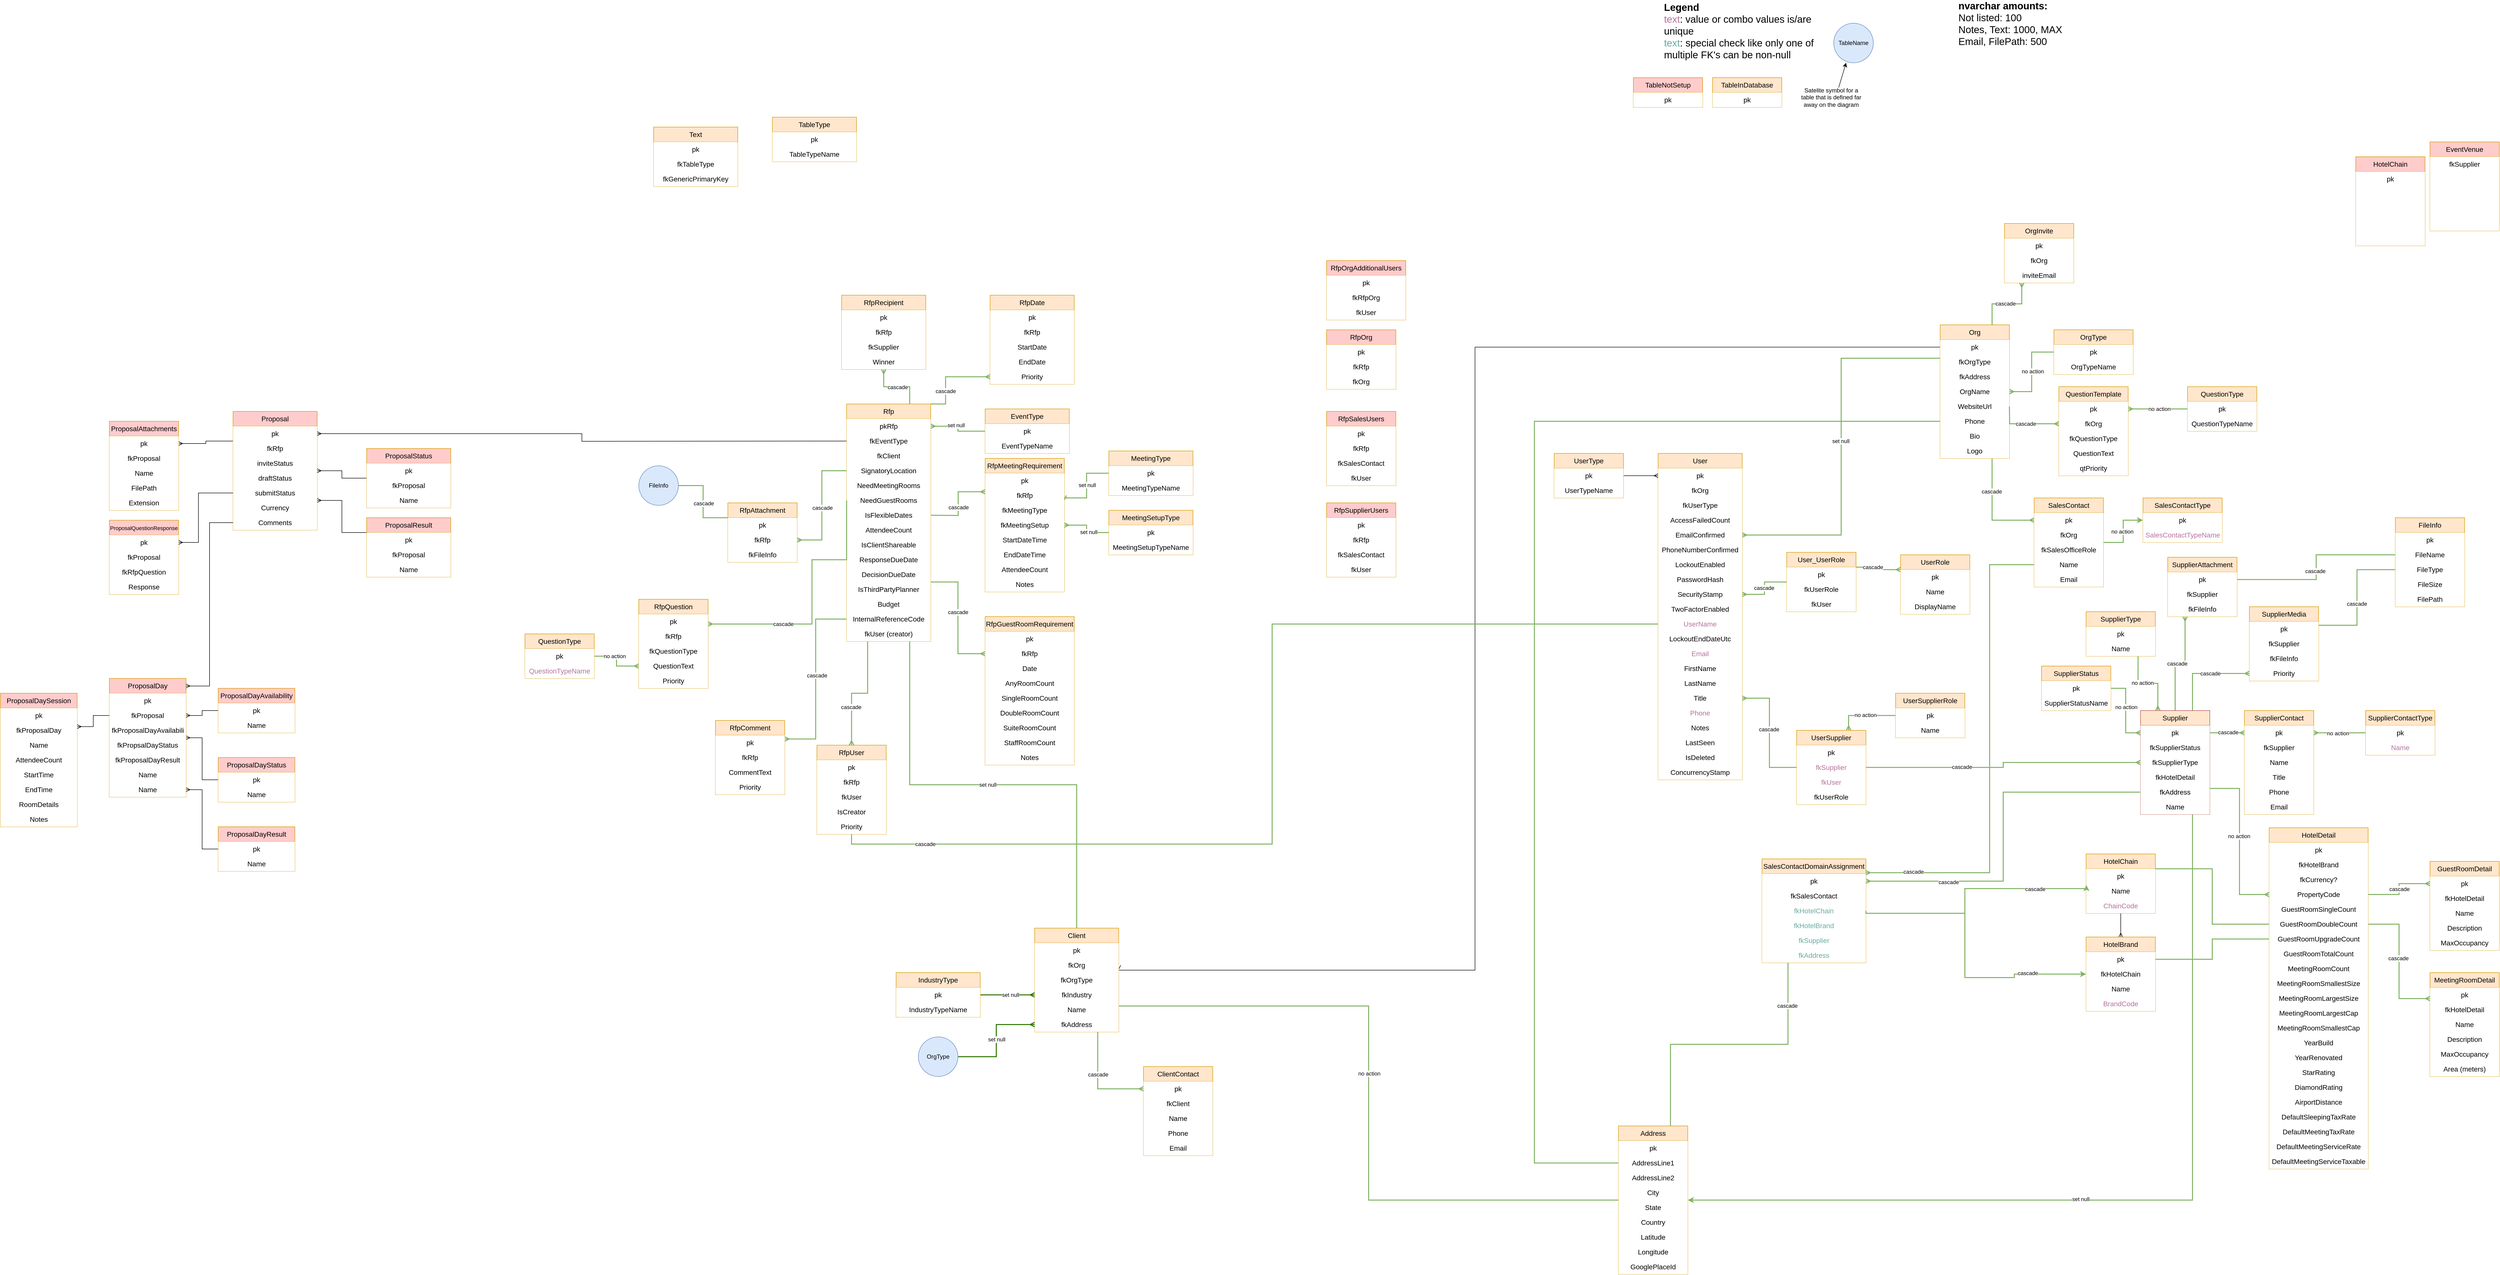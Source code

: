 <mxfile version="24.7.14">
  <diagram name="Page-1" id="1MRMbqhMZL4oupEg4rs2">
    <mxGraphModel dx="6268" dy="2690" grid="1" gridSize="10" guides="1" tooltips="1" connect="1" arrows="1" fold="1" page="1" pageScale="1" pageWidth="850" pageHeight="1100" math="0" shadow="0">
      <root>
        <mxCell id="0" />
        <mxCell id="1" parent="0" />
        <mxCell id="4pgU6K6X58AFgkONW4SR-83" value="TableNotSetup" style="swimlane;fontStyle=0;childLayout=stackLayout;horizontal=1;startSize=30;horizontalStack=0;resizeParent=1;resizeParentMax=0;resizeLast=0;collapsible=1;marginBottom=0;whiteSpace=wrap;html=1;fillColor=#FFCCCC;strokeColor=#d79b00;rounded=0;align=center;fontSize=14;" parent="1" vertex="1">
          <mxGeometry x="110" y="-80" width="140" height="60" as="geometry" />
        </mxCell>
        <mxCell id="4pgU6K6X58AFgkONW4SR-84" value="pk" style="text;strokeColor=none;fillColor=default;align=center;verticalAlign=middle;spacingLeft=4;spacingRight=4;overflow=hidden;points=[[0,0.5],[1,0.5]];portConstraint=eastwest;rotatable=0;whiteSpace=wrap;html=1;direction=east;fontSize=14;" parent="4pgU6K6X58AFgkONW4SR-83" vertex="1">
          <mxGeometry y="30" width="140" height="30" as="geometry" />
        </mxCell>
        <mxCell id="4pgU6K6X58AFgkONW4SR-89" value="HotelChain" style="swimlane;fontStyle=0;childLayout=stackLayout;horizontal=1;startSize=30;horizontalStack=0;resizeParent=1;resizeParentMax=0;resizeLast=0;collapsible=1;marginBottom=0;whiteSpace=wrap;html=1;fillColor=#FFCCCC;strokeColor=#d79b00;rounded=0;align=center;fontSize=14;" parent="1" vertex="1">
          <mxGeometry x="1570" y="80" width="140" height="180" as="geometry" />
        </mxCell>
        <mxCell id="4pgU6K6X58AFgkONW4SR-90" value="pk" style="text;strokeColor=none;fillColor=default;align=center;verticalAlign=middle;spacingLeft=4;spacingRight=4;overflow=hidden;points=[[0,0.5],[1,0.5]];portConstraint=eastwest;rotatable=0;whiteSpace=wrap;html=1;direction=east;fontSize=14;" parent="4pgU6K6X58AFgkONW4SR-89" vertex="1">
          <mxGeometry y="30" width="140" height="30" as="geometry" />
        </mxCell>
        <mxCell id="4pgU6K6X58AFgkONW4SR-91" value="" style="text;strokeColor=none;fillColor=default;align=center;verticalAlign=middle;spacingLeft=4;spacingRight=4;overflow=hidden;points=[[0,0.5],[1,0.5]];portConstraint=eastwest;rotatable=0;whiteSpace=wrap;html=1;fontSize=14;" parent="4pgU6K6X58AFgkONW4SR-89" vertex="1">
          <mxGeometry y="60" width="140" height="30" as="geometry" />
        </mxCell>
        <mxCell id="4pgU6K6X58AFgkONW4SR-92" value="" style="text;strokeColor=none;fillColor=default;align=center;verticalAlign=middle;spacingLeft=4;spacingRight=4;overflow=hidden;points=[[0,0.5],[1,0.5]];portConstraint=eastwest;rotatable=0;whiteSpace=wrap;html=1;fontSize=14;" parent="4pgU6K6X58AFgkONW4SR-89" vertex="1">
          <mxGeometry y="90" width="140" height="30" as="geometry" />
        </mxCell>
        <mxCell id="4pgU6K6X58AFgkONW4SR-93" value="" style="text;strokeColor=none;fillColor=default;align=center;verticalAlign=middle;spacingLeft=4;spacingRight=4;overflow=hidden;points=[[0,0.5],[1,0.5]];portConstraint=eastwest;rotatable=0;whiteSpace=wrap;html=1;fontSize=14;" parent="4pgU6K6X58AFgkONW4SR-89" vertex="1">
          <mxGeometry y="120" width="140" height="30" as="geometry" />
        </mxCell>
        <mxCell id="4pgU6K6X58AFgkONW4SR-94" value="" style="text;strokeColor=none;fillColor=default;align=center;verticalAlign=middle;spacingLeft=4;spacingRight=4;overflow=hidden;points=[[0,0.5],[1,0.5]];portConstraint=eastwest;rotatable=0;whiteSpace=wrap;html=1;fontSize=14;" parent="4pgU6K6X58AFgkONW4SR-89" vertex="1">
          <mxGeometry y="150" width="140" height="30" as="geometry" />
        </mxCell>
        <mxCell id="WobnOvS2RGeJKXJC2Pv2-1" value="EventVenue" style="swimlane;fontStyle=0;childLayout=stackLayout;horizontal=1;startSize=30;horizontalStack=0;resizeParent=1;resizeParentMax=0;resizeLast=0;collapsible=1;marginBottom=0;whiteSpace=wrap;html=1;fillColor=#FFCCCC;strokeColor=#d79b00;rounded=0;align=center;fontSize=14;" parent="1" vertex="1">
          <mxGeometry x="1720" y="50" width="140" height="180" as="geometry" />
        </mxCell>
        <mxCell id="WobnOvS2RGeJKXJC2Pv2-2" value="fkSupplier" style="text;strokeColor=none;fillColor=default;align=center;verticalAlign=middle;spacingLeft=4;spacingRight=4;overflow=hidden;points=[[0,0.5],[1,0.5]];portConstraint=eastwest;rotatable=0;whiteSpace=wrap;html=1;direction=east;fontSize=14;" parent="WobnOvS2RGeJKXJC2Pv2-1" vertex="1">
          <mxGeometry y="30" width="140" height="30" as="geometry" />
        </mxCell>
        <mxCell id="WobnOvS2RGeJKXJC2Pv2-3" value="" style="text;strokeColor=none;fillColor=default;align=center;verticalAlign=middle;spacingLeft=4;spacingRight=4;overflow=hidden;points=[[0,0.5],[1,0.5]];portConstraint=eastwest;rotatable=0;whiteSpace=wrap;html=1;fontSize=14;" parent="WobnOvS2RGeJKXJC2Pv2-1" vertex="1">
          <mxGeometry y="60" width="140" height="30" as="geometry" />
        </mxCell>
        <mxCell id="WobnOvS2RGeJKXJC2Pv2-4" value="" style="text;strokeColor=none;fillColor=default;align=center;verticalAlign=middle;spacingLeft=4;spacingRight=4;overflow=hidden;points=[[0,0.5],[1,0.5]];portConstraint=eastwest;rotatable=0;whiteSpace=wrap;html=1;fontSize=14;" parent="WobnOvS2RGeJKXJC2Pv2-1" vertex="1">
          <mxGeometry y="90" width="140" height="30" as="geometry" />
        </mxCell>
        <mxCell id="WobnOvS2RGeJKXJC2Pv2-5" value="" style="text;strokeColor=none;fillColor=default;align=center;verticalAlign=middle;spacingLeft=4;spacingRight=4;overflow=hidden;points=[[0,0.5],[1,0.5]];portConstraint=eastwest;rotatable=0;whiteSpace=wrap;html=1;fontSize=14;" parent="WobnOvS2RGeJKXJC2Pv2-1" vertex="1">
          <mxGeometry y="120" width="140" height="30" as="geometry" />
        </mxCell>
        <mxCell id="WobnOvS2RGeJKXJC2Pv2-6" value="" style="text;strokeColor=none;fillColor=default;align=center;verticalAlign=middle;spacingLeft=4;spacingRight=4;overflow=hidden;points=[[0,0.5],[1,0.5]];portConstraint=eastwest;rotatable=0;whiteSpace=wrap;html=1;fontSize=14;" parent="WobnOvS2RGeJKXJC2Pv2-1" vertex="1">
          <mxGeometry y="150" width="140" height="30" as="geometry" />
        </mxCell>
        <mxCell id="OYXMgMczDbUdWveoTO2t-24" style="edgeStyle=orthogonalEdgeStyle;rounded=0;orthogonalLoop=1;jettySize=auto;html=1;exitX=1;exitY=0.5;exitDx=0;exitDy=0;entryX=0;entryY=0.5;entryDx=0;entryDy=0;endArrow=ERmany;endFill=0;strokeWidth=2;fillColor=#d5e8d4;strokeColor=#82b366;" parent="1" source="WobnOvS2RGeJKXJC2Pv2-33" target="g1RnvmXeN_X-qw1Nx1M_-178" edge="1">
          <mxGeometry relative="1" as="geometry" />
        </mxCell>
        <mxCell id="OYXMgMczDbUdWveoTO2t-164" value="no action" style="edgeLabel;html=1;align=center;verticalAlign=middle;resizable=0;points=[];" parent="OYXMgMczDbUdWveoTO2t-24" vertex="1" connectable="0">
          <mxGeometry x="-0.114" y="1" relative="1" as="geometry">
            <mxPoint y="1" as="offset" />
          </mxGeometry>
        </mxCell>
        <mxCell id="WobnOvS2RGeJKXJC2Pv2-33" value="SupplierStatus" style="swimlane;fontStyle=0;childLayout=stackLayout;horizontal=1;startSize=30;horizontalStack=0;resizeParent=1;resizeParentMax=0;resizeLast=0;collapsible=1;marginBottom=0;whiteSpace=wrap;html=1;fillColor=#FFE6CC;strokeColor=#d79b00;rounded=0;align=center;fontSize=14;" parent="1" vertex="1">
          <mxGeometry x="935" y="1110" width="140" height="90" as="geometry" />
        </mxCell>
        <mxCell id="WobnOvS2RGeJKXJC2Pv2-34" value="pk" style="text;strokeColor=none;fillColor=default;align=center;verticalAlign=middle;spacingLeft=4;spacingRight=4;overflow=hidden;points=[[0,0.5],[1,0.5]];portConstraint=eastwest;rotatable=0;whiteSpace=wrap;html=1;direction=east;labelPadding=0;fontSize=14;" parent="WobnOvS2RGeJKXJC2Pv2-33" vertex="1">
          <mxGeometry y="30" width="140" height="30" as="geometry" />
        </mxCell>
        <mxCell id="WobnOvS2RGeJKXJC2Pv2-36" value="SupplierStatusName" style="text;strokeColor=none;fillColor=default;align=center;verticalAlign=middle;spacingLeft=4;spacingRight=4;overflow=hidden;points=[[0,0.5],[1,0.5]];portConstraint=eastwest;rotatable=0;whiteSpace=wrap;html=1;fontSize=14;" parent="WobnOvS2RGeJKXJC2Pv2-33" vertex="1">
          <mxGeometry y="60" width="140" height="30" as="geometry" />
        </mxCell>
        <mxCell id="OYXMgMczDbUdWveoTO2t-65" style="edgeStyle=orthogonalEdgeStyle;rounded=0;orthogonalLoop=1;jettySize=auto;html=1;exitX=0.75;exitY=1;exitDx=0;exitDy=0;entryX=0.25;entryY=0;entryDx=0;entryDy=0;endArrow=ERmany;endFill=0;strokeWidth=2;fillColor=#d5e8d4;strokeColor=#82b366;" parent="1" source="WobnOvS2RGeJKXJC2Pv2-39" target="g1RnvmXeN_X-qw1Nx1M_-177" edge="1">
          <mxGeometry relative="1" as="geometry" />
        </mxCell>
        <mxCell id="OYXMgMczDbUdWveoTO2t-165" value="no action" style="edgeLabel;html=1;align=center;verticalAlign=middle;resizable=0;points=[];" parent="OYXMgMczDbUdWveoTO2t-65" vertex="1" connectable="0">
          <mxGeometry x="-0.145" y="1" relative="1" as="geometry">
            <mxPoint as="offset" />
          </mxGeometry>
        </mxCell>
        <mxCell id="WobnOvS2RGeJKXJC2Pv2-39" value="SupplierType" style="swimlane;fontStyle=0;childLayout=stackLayout;horizontal=1;startSize=30;horizontalStack=0;resizeParent=1;resizeParentMax=0;resizeLast=0;collapsible=1;marginBottom=0;whiteSpace=wrap;html=1;fillColor=#FFE6CC;strokeColor=#d79b00;rounded=0;align=center;fontSize=14;" parent="1" vertex="1">
          <mxGeometry x="1025" y="1000" width="140" height="90" as="geometry" />
        </mxCell>
        <mxCell id="WobnOvS2RGeJKXJC2Pv2-40" value="pk" style="text;strokeColor=none;fillColor=default;align=center;verticalAlign=middle;spacingLeft=4;spacingRight=4;overflow=hidden;points=[[0,0.5],[1,0.5]];portConstraint=eastwest;rotatable=0;whiteSpace=wrap;html=1;direction=east;fontSize=14;" parent="WobnOvS2RGeJKXJC2Pv2-39" vertex="1">
          <mxGeometry y="30" width="140" height="30" as="geometry" />
        </mxCell>
        <mxCell id="WobnOvS2RGeJKXJC2Pv2-42" value="Name" style="text;strokeColor=none;fillColor=default;align=center;verticalAlign=middle;spacingLeft=4;spacingRight=4;overflow=hidden;points=[[0,0.5],[1,0.5]];portConstraint=eastwest;rotatable=0;whiteSpace=wrap;html=1;fontSize=14;" parent="WobnOvS2RGeJKXJC2Pv2-39" vertex="1">
          <mxGeometry y="60" width="140" height="30" as="geometry" />
        </mxCell>
        <mxCell id="WobnOvS2RGeJKXJC2Pv2-54" value="SupplierContact" style="swimlane;fontStyle=0;childLayout=stackLayout;horizontal=1;startSize=30;horizontalStack=0;resizeParent=1;resizeParentMax=0;resizeLast=0;collapsible=1;marginBottom=0;whiteSpace=wrap;html=1;fillColor=#FFE6CC;strokeColor=#d79b00;rounded=0;align=center;fontSize=14;" parent="1" vertex="1">
          <mxGeometry x="1345" y="1200" width="140" height="210" as="geometry" />
        </mxCell>
        <mxCell id="WobnOvS2RGeJKXJC2Pv2-55" value="pk" style="text;strokeColor=none;fillColor=default;align=center;verticalAlign=middle;spacingLeft=4;spacingRight=4;overflow=hidden;points=[[0,0.5],[1,0.5]];portConstraint=eastwest;rotatable=0;whiteSpace=wrap;html=1;direction=east;labelPadding=0;fontSize=14;" parent="WobnOvS2RGeJKXJC2Pv2-54" vertex="1">
          <mxGeometry y="30" width="140" height="30" as="geometry" />
        </mxCell>
        <mxCell id="WobnOvS2RGeJKXJC2Pv2-427" value="fkSupplier" style="text;strokeColor=none;fillColor=default;align=center;verticalAlign=middle;spacingLeft=4;spacingRight=4;overflow=hidden;points=[[0,0.5],[1,0.5]];portConstraint=eastwest;rotatable=0;whiteSpace=wrap;html=1;fontSize=14;" parent="WobnOvS2RGeJKXJC2Pv2-54" vertex="1">
          <mxGeometry y="60" width="140" height="30" as="geometry" />
        </mxCell>
        <mxCell id="WobnOvS2RGeJKXJC2Pv2-56" value="Name" style="text;strokeColor=none;fillColor=default;align=center;verticalAlign=middle;spacingLeft=4;spacingRight=4;overflow=hidden;points=[[0,0.5],[1,0.5]];portConstraint=eastwest;rotatable=0;whiteSpace=wrap;html=1;fontSize=14;" parent="WobnOvS2RGeJKXJC2Pv2-54" vertex="1">
          <mxGeometry y="90" width="140" height="30" as="geometry" />
        </mxCell>
        <mxCell id="OYXMgMczDbUdWveoTO2t-26" value="Title" style="text;strokeColor=none;fillColor=default;align=center;verticalAlign=middle;spacingLeft=4;spacingRight=4;overflow=hidden;points=[[0,0.5],[1,0.5]];portConstraint=eastwest;rotatable=0;whiteSpace=wrap;html=1;fontSize=14;" parent="WobnOvS2RGeJKXJC2Pv2-54" vertex="1">
          <mxGeometry y="120" width="140" height="30" as="geometry" />
        </mxCell>
        <mxCell id="WobnOvS2RGeJKXJC2Pv2-425" value="Phone" style="text;strokeColor=none;fillColor=default;align=center;verticalAlign=middle;spacingLeft=4;spacingRight=4;overflow=hidden;points=[[0,0.5],[1,0.5]];portConstraint=eastwest;rotatable=0;whiteSpace=wrap;html=1;fontSize=14;" parent="WobnOvS2RGeJKXJC2Pv2-54" vertex="1">
          <mxGeometry y="150" width="140" height="30" as="geometry" />
        </mxCell>
        <mxCell id="WobnOvS2RGeJKXJC2Pv2-426" value="Email" style="text;strokeColor=none;fillColor=default;align=center;verticalAlign=middle;spacingLeft=4;spacingRight=4;overflow=hidden;points=[[0,0.5],[1,0.5]];portConstraint=eastwest;rotatable=0;whiteSpace=wrap;html=1;fontSize=14;" parent="WobnOvS2RGeJKXJC2Pv2-54" vertex="1">
          <mxGeometry y="180" width="140" height="30" as="geometry" />
        </mxCell>
        <mxCell id="OYXMgMczDbUdWveoTO2t-66" style="edgeStyle=orthogonalEdgeStyle;rounded=0;orthogonalLoop=1;jettySize=auto;html=1;exitX=0.25;exitY=1;exitDx=0;exitDy=0;entryX=0.5;entryY=0;entryDx=0;entryDy=0;endArrow=none;endFill=0;startArrow=ERmany;startFill=0;strokeWidth=2;fillColor=#d5e8d4;strokeColor=#82b366;" parent="1" source="WobnOvS2RGeJKXJC2Pv2-57" target="g1RnvmXeN_X-qw1Nx1M_-177" edge="1">
          <mxGeometry relative="1" as="geometry" />
        </mxCell>
        <mxCell id="OYXMgMczDbUdWveoTO2t-149" value="cascade" style="edgeLabel;html=1;align=center;verticalAlign=middle;resizable=0;points=[];" parent="OYXMgMczDbUdWveoTO2t-66" vertex="1" connectable="0">
          <mxGeometry x="0.055" relative="1" as="geometry">
            <mxPoint as="offset" />
          </mxGeometry>
        </mxCell>
        <mxCell id="WobnOvS2RGeJKXJC2Pv2-57" value="SupplierAttachment" style="swimlane;fontStyle=0;childLayout=stackLayout;horizontal=1;startSize=30;horizontalStack=0;resizeParent=1;resizeParentMax=0;resizeLast=0;collapsible=1;marginBottom=0;whiteSpace=wrap;html=1;fillColor=#FFE6CC;strokeColor=#d79b00;rounded=0;align=center;fontSize=14;" parent="1" vertex="1">
          <mxGeometry x="1190" y="890" width="140" height="120" as="geometry" />
        </mxCell>
        <mxCell id="WobnOvS2RGeJKXJC2Pv2-58" value="pk" style="text;strokeColor=none;fillColor=default;align=center;verticalAlign=middle;spacingLeft=4;spacingRight=4;overflow=hidden;points=[[0,0.5],[1,0.5]];portConstraint=eastwest;rotatable=0;whiteSpace=wrap;html=1;direction=east;labelPadding=0;fontSize=14;" parent="WobnOvS2RGeJKXJC2Pv2-57" vertex="1">
          <mxGeometry y="30" width="140" height="30" as="geometry" />
        </mxCell>
        <mxCell id="WobnOvS2RGeJKXJC2Pv2-59" value="fkSupplier" style="text;strokeColor=none;fillColor=default;align=center;verticalAlign=middle;spacingLeft=4;spacingRight=4;overflow=hidden;points=[[0,0.5],[1,0.5]];portConstraint=eastwest;rotatable=0;whiteSpace=wrap;html=1;fontSize=14;" parent="WobnOvS2RGeJKXJC2Pv2-57" vertex="1">
          <mxGeometry y="60" width="140" height="30" as="geometry" />
        </mxCell>
        <mxCell id="OYXMgMczDbUdWveoTO2t-157" value="fkFileInfo" style="text;strokeColor=none;fillColor=default;align=center;verticalAlign=middle;spacingLeft=4;spacingRight=4;overflow=hidden;points=[[0,0.5],[1,0.5]];portConstraint=eastwest;rotatable=0;whiteSpace=wrap;html=1;fontSize=14;" parent="WobnOvS2RGeJKXJC2Pv2-57" vertex="1">
          <mxGeometry y="90" width="140" height="30" as="geometry" />
        </mxCell>
        <mxCell id="OYXMgMczDbUdWveoTO2t-161" style="edgeStyle=orthogonalEdgeStyle;rounded=0;orthogonalLoop=1;jettySize=auto;html=1;exitX=1;exitY=0.25;exitDx=0;exitDy=0;entryX=0;entryY=0.5;entryDx=0;entryDy=0;endArrow=none;endFill=0;strokeWidth=2;fillColor=#d5e8d4;strokeColor=#82b366;" parent="1" source="WobnOvS2RGeJKXJC2Pv2-70" target="OYXMgMczDbUdWveoTO2t-153" edge="1">
          <mxGeometry relative="1" as="geometry" />
        </mxCell>
        <mxCell id="OYXMgMczDbUdWveoTO2t-162" value="cascade" style="edgeLabel;html=1;align=center;verticalAlign=middle;resizable=0;points=[];" parent="OYXMgMczDbUdWveoTO2t-161" vertex="1" connectable="0">
          <mxGeometry x="-0.087" y="1" relative="1" as="geometry">
            <mxPoint y="1" as="offset" />
          </mxGeometry>
        </mxCell>
        <mxCell id="WobnOvS2RGeJKXJC2Pv2-70" value="SupplierMedia" style="swimlane;fontStyle=0;childLayout=stackLayout;horizontal=1;startSize=30;horizontalStack=0;resizeParent=1;resizeParentMax=0;resizeLast=0;collapsible=1;marginBottom=0;whiteSpace=wrap;html=1;fillColor=#FFE6CC;strokeColor=#d79b00;rounded=0;align=center;fontSize=14;" parent="1" vertex="1">
          <mxGeometry x="1355" y="990" width="140" height="150" as="geometry" />
        </mxCell>
        <mxCell id="WobnOvS2RGeJKXJC2Pv2-71" value="pk" style="text;strokeColor=none;fillColor=default;align=center;verticalAlign=middle;spacingLeft=4;spacingRight=4;overflow=hidden;points=[[0,0.5],[1,0.5]];portConstraint=eastwest;rotatable=0;whiteSpace=wrap;html=1;direction=east;labelPadding=0;fontSize=14;" parent="WobnOvS2RGeJKXJC2Pv2-70" vertex="1">
          <mxGeometry y="30" width="140" height="30" as="geometry" />
        </mxCell>
        <mxCell id="WobnOvS2RGeJKXJC2Pv2-72" value="fkSupplier" style="text;strokeColor=none;fillColor=default;align=center;verticalAlign=middle;spacingLeft=4;spacingRight=4;overflow=hidden;points=[[0,0.5],[1,0.5]];portConstraint=eastwest;rotatable=0;whiteSpace=wrap;html=1;fontSize=14;" parent="WobnOvS2RGeJKXJC2Pv2-70" vertex="1">
          <mxGeometry y="60" width="140" height="30" as="geometry" />
        </mxCell>
        <mxCell id="WobnOvS2RGeJKXJC2Pv2-73" value="fkFileInfo" style="text;strokeColor=none;fillColor=default;align=center;verticalAlign=middle;spacingLeft=4;spacingRight=4;overflow=hidden;points=[[0,0.5],[1,0.5]];portConstraint=eastwest;rotatable=0;whiteSpace=wrap;html=1;fontSize=14;" parent="WobnOvS2RGeJKXJC2Pv2-70" vertex="1">
          <mxGeometry y="90" width="140" height="30" as="geometry" />
        </mxCell>
        <mxCell id="WobnOvS2RGeJKXJC2Pv2-74" value="Priority" style="text;strokeColor=none;fillColor=default;align=center;verticalAlign=middle;spacingLeft=4;spacingRight=4;overflow=hidden;points=[[0,0.5],[1,0.5]];portConstraint=eastwest;rotatable=0;whiteSpace=wrap;html=1;fontSize=14;" parent="WobnOvS2RGeJKXJC2Pv2-70" vertex="1">
          <mxGeometry y="120" width="140" height="30" as="geometry" />
        </mxCell>
        <mxCell id="zEQe2f9RJZBSWhXtZzM4-70" style="edgeStyle=orthogonalEdgeStyle;rounded=0;orthogonalLoop=1;jettySize=auto;html=1;exitX=0;exitY=0.5;exitDx=0;exitDy=0;entryX=1;entryY=0.5;entryDx=0;entryDy=0;endArrow=ERmany;endFill=0;" parent="1" source="g1RnvmXeN_X-qw1Nx1M_-94" target="zEQe2f9RJZBSWhXtZzM4-3" edge="1">
          <mxGeometry relative="1" as="geometry">
            <Array as="points">
              <mxPoint x="-210" y="465" />
              <mxPoint x="-210" y="1725" />
            </Array>
          </mxGeometry>
        </mxCell>
        <mxCell id="WobnOvS2RGeJKXJC2Pv2-188" value="ClientContact" style="swimlane;fontStyle=0;childLayout=stackLayout;horizontal=1;startSize=30;horizontalStack=0;resizeParent=1;resizeParentMax=0;resizeLast=0;collapsible=1;marginBottom=0;whiteSpace=wrap;html=1;fillColor=#FFE6CC;strokeColor=#d79b00;rounded=0;align=center;fontSize=14;" parent="1" vertex="1">
          <mxGeometry x="-880" y="1920" width="140" height="180" as="geometry" />
        </mxCell>
        <mxCell id="WobnOvS2RGeJKXJC2Pv2-189" value="pk" style="text;strokeColor=none;fillColor=default;align=center;verticalAlign=middle;spacingLeft=4;spacingRight=4;overflow=hidden;points=[[0,0.5],[1,0.5]];portConstraint=eastwest;rotatable=0;whiteSpace=wrap;html=1;direction=east;fontSize=14;" parent="WobnOvS2RGeJKXJC2Pv2-188" vertex="1">
          <mxGeometry y="30" width="140" height="30" as="geometry" />
        </mxCell>
        <mxCell id="WobnOvS2RGeJKXJC2Pv2-190" value="fkClient" style="text;strokeColor=none;fillColor=default;align=center;verticalAlign=middle;spacingLeft=4;spacingRight=4;overflow=hidden;points=[[0,0.5],[1,0.5]];portConstraint=eastwest;rotatable=0;whiteSpace=wrap;html=1;fontSize=14;" parent="WobnOvS2RGeJKXJC2Pv2-188" vertex="1">
          <mxGeometry y="60" width="140" height="30" as="geometry" />
        </mxCell>
        <mxCell id="WobnOvS2RGeJKXJC2Pv2-193" value="Name" style="text;strokeColor=none;fillColor=default;align=center;verticalAlign=middle;spacingLeft=4;spacingRight=4;overflow=hidden;points=[[0,0.5],[1,0.5]];portConstraint=eastwest;rotatable=0;whiteSpace=wrap;html=1;fontSize=14;" parent="WobnOvS2RGeJKXJC2Pv2-188" vertex="1">
          <mxGeometry y="90" width="140" height="30" as="geometry" />
        </mxCell>
        <mxCell id="WobnOvS2RGeJKXJC2Pv2-191" value="Phone" style="text;strokeColor=none;fillColor=default;align=center;verticalAlign=middle;spacingLeft=4;spacingRight=4;overflow=hidden;points=[[0,0.5],[1,0.5]];portConstraint=eastwest;rotatable=0;whiteSpace=wrap;html=1;fontSize=14;" parent="WobnOvS2RGeJKXJC2Pv2-188" vertex="1">
          <mxGeometry y="120" width="140" height="30" as="geometry" />
        </mxCell>
        <mxCell id="WobnOvS2RGeJKXJC2Pv2-192" value="Email" style="text;strokeColor=none;fillColor=default;align=center;verticalAlign=middle;spacingLeft=4;spacingRight=4;overflow=hidden;points=[[0,0.5],[1,0.5]];portConstraint=eastwest;rotatable=0;whiteSpace=wrap;html=1;fontSize=14;" parent="WobnOvS2RGeJKXJC2Pv2-188" vertex="1">
          <mxGeometry y="150" width="140" height="30" as="geometry" />
        </mxCell>
        <mxCell id="Bp8Ad_W-feIoPOKrlPBo-3" style="edgeStyle=orthogonalEdgeStyle;rounded=0;orthogonalLoop=1;jettySize=auto;html=1;exitX=0;exitY=0.25;exitDx=0;exitDy=0;entryX=1;entryY=0.5;entryDx=0;entryDy=0;endArrow=none;endFill=0;fillColor=#d5e8d4;strokeColor=#82b366;strokeWidth=2;" edge="1" parent="1" source="WobnOvS2RGeJKXJC2Pv2-207" target="Bp8Ad_W-feIoPOKrlPBo-2">
          <mxGeometry relative="1" as="geometry" />
        </mxCell>
        <mxCell id="Bp8Ad_W-feIoPOKrlPBo-4" value="cascade" style="edgeLabel;html=1;align=center;verticalAlign=middle;resizable=0;points=[];" vertex="1" connectable="0" parent="Bp8Ad_W-feIoPOKrlPBo-3">
          <mxGeometry x="-0.044" y="-1" relative="1" as="geometry">
            <mxPoint as="offset" />
          </mxGeometry>
        </mxCell>
        <mxCell id="WobnOvS2RGeJKXJC2Pv2-207" value="RfpAttachment" style="swimlane;fontStyle=0;childLayout=stackLayout;horizontal=1;startSize=30;horizontalStack=0;resizeParent=1;resizeParentMax=0;resizeLast=0;collapsible=1;marginBottom=0;whiteSpace=wrap;html=1;fillColor=#ffe6cc;strokeColor=#d79b00;rounded=0;align=center;fontSize=14;" parent="1" vertex="1">
          <mxGeometry x="-1720" y="780" width="140" height="120" as="geometry" />
        </mxCell>
        <mxCell id="WobnOvS2RGeJKXJC2Pv2-208" value="pk" style="text;strokeColor=none;fillColor=default;align=center;verticalAlign=middle;spacingLeft=4;spacingRight=4;overflow=hidden;points=[[0,0.5],[1,0.5]];portConstraint=eastwest;rotatable=0;whiteSpace=wrap;html=1;direction=east;fontSize=14;" parent="WobnOvS2RGeJKXJC2Pv2-207" vertex="1">
          <mxGeometry y="30" width="140" height="30" as="geometry" />
        </mxCell>
        <mxCell id="WobnOvS2RGeJKXJC2Pv2-209" value="fkRfp" style="text;strokeColor=none;fillColor=default;align=center;verticalAlign=middle;spacingLeft=4;spacingRight=4;overflow=hidden;points=[[0,0.5],[1,0.5]];portConstraint=eastwest;rotatable=0;whiteSpace=wrap;html=1;fontSize=14;" parent="WobnOvS2RGeJKXJC2Pv2-207" vertex="1">
          <mxGeometry y="60" width="140" height="30" as="geometry" />
        </mxCell>
        <mxCell id="WobnOvS2RGeJKXJC2Pv2-210" value="fkFileInfo" style="text;strokeColor=none;fillColor=default;align=center;verticalAlign=middle;spacingLeft=4;spacingRight=4;overflow=hidden;points=[[0,0.5],[1,0.5]];portConstraint=eastwest;rotatable=0;whiteSpace=wrap;html=1;fontSize=14;" parent="WobnOvS2RGeJKXJC2Pv2-207" vertex="1">
          <mxGeometry y="90" width="140" height="30" as="geometry" />
        </mxCell>
        <mxCell id="WobnOvS2RGeJKXJC2Pv2-213" value="RfpQuestion" style="swimlane;fontStyle=0;childLayout=stackLayout;horizontal=1;startSize=30;horizontalStack=0;resizeParent=1;resizeParentMax=0;resizeLast=0;collapsible=1;marginBottom=0;whiteSpace=wrap;html=1;fillColor=#ffe6cc;strokeColor=#d79b00;rounded=0;align=center;fontSize=14;" parent="1" vertex="1">
          <mxGeometry x="-1900" y="975" width="140" height="180" as="geometry" />
        </mxCell>
        <mxCell id="WobnOvS2RGeJKXJC2Pv2-214" value="pk" style="text;strokeColor=none;fillColor=default;align=center;verticalAlign=middle;spacingLeft=4;spacingRight=4;overflow=hidden;points=[[0,0.5],[1,0.5]];portConstraint=eastwest;rotatable=0;whiteSpace=wrap;html=1;direction=east;fontSize=14;" parent="WobnOvS2RGeJKXJC2Pv2-213" vertex="1">
          <mxGeometry y="30" width="140" height="30" as="geometry" />
        </mxCell>
        <mxCell id="WobnOvS2RGeJKXJC2Pv2-215" value="fkRfp" style="text;strokeColor=none;fillColor=default;align=center;verticalAlign=middle;spacingLeft=4;spacingRight=4;overflow=hidden;points=[[0,0.5],[1,0.5]];portConstraint=eastwest;rotatable=0;whiteSpace=wrap;html=1;fontSize=14;" parent="WobnOvS2RGeJKXJC2Pv2-213" vertex="1">
          <mxGeometry y="60" width="140" height="30" as="geometry" />
        </mxCell>
        <mxCell id="g1RnvmXeN_X-qw1Nx1M_-8" value="fkQuestionType" style="text;strokeColor=none;fillColor=default;align=center;verticalAlign=middle;spacingLeft=4;spacingRight=4;overflow=hidden;points=[[0,0.5],[1,0.5]];portConstraint=eastwest;rotatable=0;whiteSpace=wrap;html=1;fontSize=14;" parent="WobnOvS2RGeJKXJC2Pv2-213" vertex="1">
          <mxGeometry y="90" width="140" height="30" as="geometry" />
        </mxCell>
        <mxCell id="WobnOvS2RGeJKXJC2Pv2-216" value="QuestionText" style="text;strokeColor=none;fillColor=default;align=center;verticalAlign=middle;spacingLeft=4;spacingRight=4;overflow=hidden;points=[[0,0.5],[1,0.5]];portConstraint=eastwest;rotatable=0;whiteSpace=wrap;html=1;fontSize=14;" parent="WobnOvS2RGeJKXJC2Pv2-213" vertex="1">
          <mxGeometry y="120" width="140" height="30" as="geometry" />
        </mxCell>
        <mxCell id="g1RnvmXeN_X-qw1Nx1M_-7" value="Priority" style="text;strokeColor=none;fillColor=default;align=center;verticalAlign=middle;spacingLeft=4;spacingRight=4;overflow=hidden;points=[[0,0.5],[1,0.5]];portConstraint=eastwest;rotatable=0;whiteSpace=wrap;html=1;fontSize=14;" parent="WobnOvS2RGeJKXJC2Pv2-213" vertex="1">
          <mxGeometry y="150" width="140" height="30" as="geometry" />
        </mxCell>
        <mxCell id="WobnOvS2RGeJKXJC2Pv2-504" style="edgeStyle=orthogonalEdgeStyle;rounded=0;orthogonalLoop=1;jettySize=auto;html=1;exitX=1;exitY=0.75;exitDx=0;exitDy=0;entryX=0;entryY=0.25;entryDx=0;entryDy=0;endArrow=ERmany;endFill=0;strokeWidth=2;fillColor=#d5e8d4;strokeColor=#82b366;" parent="1" source="WobnOvS2RGeJKXJC2Pv2-258" target="WobnOvS2RGeJKXJC2Pv2-494" edge="1">
          <mxGeometry relative="1" as="geometry" />
        </mxCell>
        <mxCell id="zEQe2f9RJZBSWhXtZzM4-65" value="cascade" style="edgeLabel;html=1;align=center;verticalAlign=middle;resizable=0;points=[];" parent="WobnOvS2RGeJKXJC2Pv2-504" vertex="1" connectable="0">
          <mxGeometry x="-0.089" relative="1" as="geometry">
            <mxPoint as="offset" />
          </mxGeometry>
        </mxCell>
        <mxCell id="zEQe2f9RJZBSWhXtZzM4-52" style="edgeStyle=orthogonalEdgeStyle;rounded=0;orthogonalLoop=1;jettySize=auto;html=1;exitX=0.25;exitY=1;exitDx=0;exitDy=0;entryX=0.5;entryY=0;entryDx=0;entryDy=0;endArrow=ERmany;endFill=0;strokeWidth=2;fillColor=#d5e8d4;strokeColor=#82b366;" parent="1" source="WobnOvS2RGeJKXJC2Pv2-258" target="zEQe2f9RJZBSWhXtZzM4-33" edge="1">
          <mxGeometry relative="1" as="geometry" />
        </mxCell>
        <mxCell id="g1RnvmXeN_X-qw1Nx1M_-59" value="cascade" style="edgeLabel;html=1;align=center;verticalAlign=middle;resizable=0;points=[];" parent="zEQe2f9RJZBSWhXtZzM4-52" vertex="1" connectable="0">
          <mxGeometry x="0.367" y="-1" relative="1" as="geometry">
            <mxPoint as="offset" />
          </mxGeometry>
        </mxCell>
        <mxCell id="zEQe2f9RJZBSWhXtZzM4-53" style="edgeStyle=orthogonalEdgeStyle;rounded=0;orthogonalLoop=1;jettySize=auto;html=1;exitX=0.75;exitY=0;exitDx=0;exitDy=0;entryX=0.5;entryY=1;entryDx=0;entryDy=0;endArrow=ERmany;endFill=0;fillColor=#d5e8d4;strokeColor=#82b366;strokeWidth=2;" parent="1" source="WobnOvS2RGeJKXJC2Pv2-258" target="zEQe2f9RJZBSWhXtZzM4-47" edge="1">
          <mxGeometry relative="1" as="geometry" />
        </mxCell>
        <mxCell id="zEQe2f9RJZBSWhXtZzM4-61" value="cascade" style="edgeLabel;html=1;align=center;verticalAlign=middle;resizable=0;points=[];" parent="zEQe2f9RJZBSWhXtZzM4-53" vertex="1" connectable="0">
          <mxGeometry x="-0.025" y="1" relative="1" as="geometry">
            <mxPoint as="offset" />
          </mxGeometry>
        </mxCell>
        <mxCell id="zEQe2f9RJZBSWhXtZzM4-54" style="edgeStyle=orthogonalEdgeStyle;rounded=0;orthogonalLoop=1;jettySize=auto;html=1;exitX=0.75;exitY=1;exitDx=0;exitDy=0;endArrow=none;endFill=0;strokeWidth=2;fillColor=#d5e8d4;strokeColor=#82b366;" parent="1" source="WobnOvS2RGeJKXJC2Pv2-258" target="zEQe2f9RJZBSWhXtZzM4-1" edge="1">
          <mxGeometry relative="1" as="geometry" />
        </mxCell>
        <mxCell id="zEQe2f9RJZBSWhXtZzM4-68" value="set null" style="edgeLabel;html=1;align=center;verticalAlign=middle;resizable=0;points=[];" parent="zEQe2f9RJZBSWhXtZzM4-54" vertex="1" connectable="0">
          <mxGeometry x="-0.025" relative="1" as="geometry">
            <mxPoint as="offset" />
          </mxGeometry>
        </mxCell>
        <mxCell id="zEQe2f9RJZBSWhXtZzM4-73" style="edgeStyle=orthogonalEdgeStyle;rounded=0;orthogonalLoop=1;jettySize=auto;html=1;exitX=1;exitY=0;exitDx=0;exitDy=0;entryX=0;entryY=0.5;entryDx=0;entryDy=0;strokeWidth=2;fillColor=#d5e8d4;strokeColor=#82b366;endArrow=ERmany;endFill=0;" parent="1" source="WobnOvS2RGeJKXJC2Pv2-258" target="zEQe2f9RJZBSWhXtZzM4-32" edge="1">
          <mxGeometry relative="1" as="geometry">
            <Array as="points">
              <mxPoint x="-1280" y="580" />
              <mxPoint x="-1280" y="525" />
            </Array>
          </mxGeometry>
        </mxCell>
        <mxCell id="zEQe2f9RJZBSWhXtZzM4-74" value="cascade" style="edgeLabel;html=1;align=center;verticalAlign=middle;resizable=0;points=[];" parent="zEQe2f9RJZBSWhXtZzM4-73" vertex="1" connectable="0">
          <mxGeometry x="-0.36" relative="1" as="geometry">
            <mxPoint as="offset" />
          </mxGeometry>
        </mxCell>
        <mxCell id="WobnOvS2RGeJKXJC2Pv2-258" value="Rfp" style="swimlane;fontStyle=0;childLayout=stackLayout;horizontal=1;startSize=30;horizontalStack=0;resizeParent=1;resizeParentMax=0;resizeLast=0;collapsible=1;marginBottom=0;whiteSpace=wrap;html=1;fillColor=#ffe6cc;strokeColor=#d79b00;rounded=0;align=center;fontSize=14;" parent="1" vertex="1">
          <mxGeometry x="-1480" y="580" width="170" height="480" as="geometry" />
        </mxCell>
        <mxCell id="WobnOvS2RGeJKXJC2Pv2-259" value="pkRfp" style="text;strokeColor=none;fillColor=default;align=center;verticalAlign=middle;spacingLeft=4;spacingRight=4;overflow=hidden;points=[[0,0.5],[1,0.5]];portConstraint=eastwest;rotatable=0;whiteSpace=wrap;html=1;direction=east;fontSize=14;" parent="WobnOvS2RGeJKXJC2Pv2-258" vertex="1">
          <mxGeometry y="30" width="170" height="30" as="geometry" />
        </mxCell>
        <mxCell id="WobnOvS2RGeJKXJC2Pv2-456" value="fkEventType" style="text;strokeColor=none;fillColor=default;align=center;verticalAlign=middle;spacingLeft=4;spacingRight=4;overflow=hidden;points=[[0,0.5],[1,0.5]];portConstraint=eastwest;rotatable=0;whiteSpace=wrap;html=1;fontSize=14;" parent="WobnOvS2RGeJKXJC2Pv2-258" vertex="1">
          <mxGeometry y="60" width="170" height="30" as="geometry" />
        </mxCell>
        <mxCell id="zEQe2f9RJZBSWhXtZzM4-58" value="fkClient" style="text;strokeColor=none;fillColor=default;align=center;verticalAlign=middle;spacingLeft=4;spacingRight=4;overflow=hidden;points=[[0,0.5],[1,0.5]];portConstraint=eastwest;rotatable=0;whiteSpace=wrap;html=1;fontSize=14;" parent="WobnOvS2RGeJKXJC2Pv2-258" vertex="1">
          <mxGeometry y="90" width="170" height="30" as="geometry" />
        </mxCell>
        <mxCell id="WobnOvS2RGeJKXJC2Pv2-263" value="SignatoryLocation" style="text;strokeColor=none;fillColor=default;align=center;verticalAlign=middle;spacingLeft=4;spacingRight=4;overflow=hidden;points=[[0,0.5],[1,0.5]];portConstraint=eastwest;rotatable=0;whiteSpace=wrap;html=1;fontSize=14;" parent="WobnOvS2RGeJKXJC2Pv2-258" vertex="1">
          <mxGeometry y="120" width="170" height="30" as="geometry" />
        </mxCell>
        <mxCell id="WobnOvS2RGeJKXJC2Pv2-266" value="NeedMeetingRooms" style="text;strokeColor=none;fillColor=default;align=center;verticalAlign=middle;spacingLeft=4;spacingRight=4;overflow=hidden;points=[[0,0.5],[1,0.5]];portConstraint=eastwest;rotatable=0;whiteSpace=wrap;html=1;fontSize=14;" parent="WobnOvS2RGeJKXJC2Pv2-258" vertex="1">
          <mxGeometry y="150" width="170" height="30" as="geometry" />
        </mxCell>
        <mxCell id="WobnOvS2RGeJKXJC2Pv2-267" value="NeedGuestRooms" style="text;strokeColor=none;fillColor=default;align=center;verticalAlign=middle;spacingLeft=4;spacingRight=4;overflow=hidden;points=[[0,0.5],[1,0.5]];portConstraint=eastwest;rotatable=0;whiteSpace=wrap;html=1;fontSize=14;" parent="WobnOvS2RGeJKXJC2Pv2-258" vertex="1">
          <mxGeometry y="180" width="170" height="30" as="geometry" />
        </mxCell>
        <mxCell id="WobnOvS2RGeJKXJC2Pv2-268" value="IsFlexibleDates" style="text;strokeColor=none;fillColor=default;align=center;verticalAlign=middle;spacingLeft=4;spacingRight=4;overflow=hidden;points=[[0,0.5],[1,0.5]];portConstraint=eastwest;rotatable=0;whiteSpace=wrap;html=1;fontSize=14;" parent="WobnOvS2RGeJKXJC2Pv2-258" vertex="1">
          <mxGeometry y="210" width="170" height="30" as="geometry" />
        </mxCell>
        <mxCell id="WobnOvS2RGeJKXJC2Pv2-269" value="AttendeeCount" style="text;strokeColor=none;fillColor=default;align=center;verticalAlign=middle;spacingLeft=4;spacingRight=4;overflow=hidden;points=[[0,0.5],[1,0.5]];portConstraint=eastwest;rotatable=0;whiteSpace=wrap;html=1;fontSize=14;" parent="WobnOvS2RGeJKXJC2Pv2-258" vertex="1">
          <mxGeometry y="240" width="170" height="30" as="geometry" />
        </mxCell>
        <mxCell id="WobnOvS2RGeJKXJC2Pv2-270" value="IsClientShareable" style="text;strokeColor=none;fillColor=default;align=center;verticalAlign=middle;spacingLeft=4;spacingRight=4;overflow=hidden;points=[[0,0.5],[1,0.5]];portConstraint=eastwest;rotatable=0;whiteSpace=wrap;html=1;fontSize=14;" parent="WobnOvS2RGeJKXJC2Pv2-258" vertex="1">
          <mxGeometry y="270" width="170" height="30" as="geometry" />
        </mxCell>
        <mxCell id="WobnOvS2RGeJKXJC2Pv2-283" value="ResponseDueDate" style="text;strokeColor=none;fillColor=default;align=center;verticalAlign=middle;spacingLeft=4;spacingRight=4;overflow=hidden;points=[[0,0.5],[1,0.5]];portConstraint=eastwest;rotatable=0;whiteSpace=wrap;html=1;fontSize=14;" parent="WobnOvS2RGeJKXJC2Pv2-258" vertex="1">
          <mxGeometry y="300" width="170" height="30" as="geometry" />
        </mxCell>
        <mxCell id="WobnOvS2RGeJKXJC2Pv2-284" value="DecisionDueDate" style="text;strokeColor=none;fillColor=default;align=center;verticalAlign=middle;spacingLeft=4;spacingRight=4;overflow=hidden;points=[[0,0.5],[1,0.5]];portConstraint=eastwest;rotatable=0;whiteSpace=wrap;html=1;fontSize=14;" parent="WobnOvS2RGeJKXJC2Pv2-258" vertex="1">
          <mxGeometry y="330" width="170" height="30" as="geometry" />
        </mxCell>
        <mxCell id="zEQe2f9RJZBSWhXtZzM4-76" value="IsThirdPartyPlanner" style="text;strokeColor=none;fillColor=default;align=center;verticalAlign=middle;spacingLeft=4;spacingRight=4;overflow=hidden;points=[[0,0.5],[1,0.5]];portConstraint=eastwest;rotatable=0;whiteSpace=wrap;html=1;fontSize=14;" parent="WobnOvS2RGeJKXJC2Pv2-258" vertex="1">
          <mxGeometry y="360" width="170" height="30" as="geometry" />
        </mxCell>
        <mxCell id="zEQe2f9RJZBSWhXtZzM4-77" value="Budget" style="text;strokeColor=none;fillColor=default;align=center;verticalAlign=middle;spacingLeft=4;spacingRight=4;overflow=hidden;points=[[0,0.5],[1,0.5]];portConstraint=eastwest;rotatable=0;whiteSpace=wrap;html=1;fontSize=14;" parent="WobnOvS2RGeJKXJC2Pv2-258" vertex="1">
          <mxGeometry y="390" width="170" height="30" as="geometry" />
        </mxCell>
        <mxCell id="zEQe2f9RJZBSWhXtZzM4-78" value="InternalReferenceCode" style="text;strokeColor=none;fillColor=default;align=center;verticalAlign=middle;spacingLeft=4;spacingRight=4;overflow=hidden;points=[[0,0.5],[1,0.5]];portConstraint=eastwest;rotatable=0;whiteSpace=wrap;html=1;fontSize=14;" parent="WobnOvS2RGeJKXJC2Pv2-258" vertex="1">
          <mxGeometry y="420" width="170" height="30" as="geometry" />
        </mxCell>
        <mxCell id="Bp8Ad_W-feIoPOKrlPBo-13" value="fkUser (creator)" style="text;strokeColor=none;fillColor=default;align=center;verticalAlign=middle;spacingLeft=4;spacingRight=4;overflow=hidden;points=[[0,0.5],[1,0.5]];portConstraint=eastwest;rotatable=0;whiteSpace=wrap;html=1;fontSize=14;" vertex="1" parent="WobnOvS2RGeJKXJC2Pv2-258">
          <mxGeometry y="450" width="170" height="30" as="geometry" />
        </mxCell>
        <mxCell id="WobnOvS2RGeJKXJC2Pv2-286" value="" style="edgeStyle=orthogonalEdgeStyle;rounded=0;orthogonalLoop=1;jettySize=auto;html=1;endArrow=ERmany;endFill=0;fillColor=#d5e8d4;strokeColor=#82b366;strokeWidth=2;" parent="1" source="WobnOvS2RGeJKXJC2Pv2-263" target="WobnOvS2RGeJKXJC2Pv2-209" edge="1">
          <mxGeometry relative="1" as="geometry" />
        </mxCell>
        <mxCell id="zEQe2f9RJZBSWhXtZzM4-69" value="cascade" style="edgeLabel;html=1;align=center;verticalAlign=middle;resizable=0;points=[];" parent="WobnOvS2RGeJKXJC2Pv2-286" vertex="1" connectable="0">
          <mxGeometry x="0.036" y="1" relative="1" as="geometry">
            <mxPoint as="offset" />
          </mxGeometry>
        </mxCell>
        <mxCell id="WobnOvS2RGeJKXJC2Pv2-287" value="" style="edgeStyle=orthogonalEdgeStyle;rounded=0;orthogonalLoop=1;jettySize=auto;html=1;endArrow=ERmany;endFill=0;exitX=0;exitY=0.5;exitDx=0;exitDy=0;fillColor=#d5e8d4;strokeColor=#82b366;strokeWidth=2;" parent="1" source="WobnOvS2RGeJKXJC2Pv2-267" target="WobnOvS2RGeJKXJC2Pv2-214" edge="1">
          <mxGeometry relative="1" as="geometry">
            <Array as="points">
              <mxPoint x="-1550" y="895" />
              <mxPoint x="-1550" y="1025" />
            </Array>
          </mxGeometry>
        </mxCell>
        <mxCell id="zEQe2f9RJZBSWhXtZzM4-59" value="cascade" style="edgeLabel;html=1;align=center;verticalAlign=middle;resizable=0;points=[];" parent="WobnOvS2RGeJKXJC2Pv2-287" vertex="1" connectable="0">
          <mxGeometry x="0.426" relative="1" as="geometry">
            <mxPoint as="offset" />
          </mxGeometry>
        </mxCell>
        <mxCell id="WobnOvS2RGeJKXJC2Pv2-361" style="edgeStyle=orthogonalEdgeStyle;rounded=0;orthogonalLoop=1;jettySize=auto;html=1;exitX=0;exitY=0.25;exitDx=0;exitDy=0;entryX=1;entryY=0.5;entryDx=0;entryDy=0;endArrow=ERmany;endFill=0;" parent="1" source="WobnOvS2RGeJKXJC2Pv2-319" target="WobnOvS2RGeJKXJC2Pv2-350" edge="1">
          <mxGeometry relative="1" as="geometry" />
        </mxCell>
        <mxCell id="WobnOvS2RGeJKXJC2Pv2-319" value="Proposal" style="swimlane;fontStyle=0;childLayout=stackLayout;horizontal=1;startSize=30;horizontalStack=0;resizeParent=1;resizeParentMax=0;resizeLast=0;collapsible=1;marginBottom=0;whiteSpace=wrap;html=1;fillColor=#FFCCCC;strokeColor=#d79b00;rounded=0;align=center;fontSize=14;" parent="1" vertex="1">
          <mxGeometry x="-2720" y="595" width="170" height="240" as="geometry" />
        </mxCell>
        <mxCell id="WobnOvS2RGeJKXJC2Pv2-320" value="pk" style="text;strokeColor=none;fillColor=default;align=center;verticalAlign=middle;spacingLeft=4;spacingRight=4;overflow=hidden;points=[[0,0.5],[1,0.5]];portConstraint=eastwest;rotatable=0;whiteSpace=wrap;html=1;direction=east;fontSize=14;" parent="WobnOvS2RGeJKXJC2Pv2-319" vertex="1">
          <mxGeometry y="30" width="170" height="30" as="geometry" />
        </mxCell>
        <mxCell id="WobnOvS2RGeJKXJC2Pv2-321" value="fkRfp" style="text;strokeColor=none;fillColor=default;align=center;verticalAlign=middle;spacingLeft=4;spacingRight=4;overflow=hidden;points=[[0,0.5],[1,0.5]];portConstraint=eastwest;rotatable=0;whiteSpace=wrap;html=1;fontSize=14;" parent="WobnOvS2RGeJKXJC2Pv2-319" vertex="1">
          <mxGeometry y="60" width="170" height="30" as="geometry" />
        </mxCell>
        <mxCell id="WobnOvS2RGeJKXJC2Pv2-322" value="inviteStatus" style="text;strokeColor=none;fillColor=default;align=center;verticalAlign=middle;spacingLeft=4;spacingRight=4;overflow=hidden;points=[[0,0.5],[1,0.5]];portConstraint=eastwest;rotatable=0;whiteSpace=wrap;html=1;fontSize=14;" parent="WobnOvS2RGeJKXJC2Pv2-319" vertex="1">
          <mxGeometry y="90" width="170" height="30" as="geometry" />
        </mxCell>
        <mxCell id="WobnOvS2RGeJKXJC2Pv2-323" value="draftStatus" style="text;strokeColor=none;fillColor=default;align=center;verticalAlign=middle;spacingLeft=4;spacingRight=4;overflow=hidden;points=[[0,0.5],[1,0.5]];portConstraint=eastwest;rotatable=0;whiteSpace=wrap;html=1;fontSize=14;" parent="WobnOvS2RGeJKXJC2Pv2-319" vertex="1">
          <mxGeometry y="120" width="170" height="30" as="geometry" />
        </mxCell>
        <mxCell id="WobnOvS2RGeJKXJC2Pv2-324" value="submitStatus" style="text;strokeColor=none;fillColor=default;align=center;verticalAlign=middle;spacingLeft=4;spacingRight=4;overflow=hidden;points=[[0,0.5],[1,0.5]];portConstraint=eastwest;rotatable=0;whiteSpace=wrap;html=1;fontSize=14;" parent="WobnOvS2RGeJKXJC2Pv2-319" vertex="1">
          <mxGeometry y="150" width="170" height="30" as="geometry" />
        </mxCell>
        <mxCell id="WobnOvS2RGeJKXJC2Pv2-325" value="Currency" style="text;strokeColor=none;fillColor=default;align=center;verticalAlign=middle;spacingLeft=4;spacingRight=4;overflow=hidden;points=[[0,0.5],[1,0.5]];portConstraint=eastwest;rotatable=0;whiteSpace=wrap;html=1;fontSize=14;" parent="WobnOvS2RGeJKXJC2Pv2-319" vertex="1">
          <mxGeometry y="180" width="170" height="30" as="geometry" />
        </mxCell>
        <mxCell id="WobnOvS2RGeJKXJC2Pv2-326" value="Comments" style="text;strokeColor=none;fillColor=default;align=center;verticalAlign=middle;spacingLeft=4;spacingRight=4;overflow=hidden;points=[[0,0.5],[1,0.5]];portConstraint=eastwest;rotatable=0;whiteSpace=wrap;html=1;fontSize=14;" parent="WobnOvS2RGeJKXJC2Pv2-319" vertex="1">
          <mxGeometry y="210" width="170" height="30" as="geometry" />
        </mxCell>
        <mxCell id="WobnOvS2RGeJKXJC2Pv2-334" style="edgeStyle=orthogonalEdgeStyle;rounded=0;orthogonalLoop=1;jettySize=auto;html=1;exitX=0;exitY=0.5;exitDx=0;exitDy=0;entryX=1;entryY=0.5;entryDx=0;entryDy=0;endArrow=ERmany;endFill=0;" parent="1" target="WobnOvS2RGeJKXJC2Pv2-320" edge="1">
          <mxGeometry relative="1" as="geometry">
            <mxPoint x="-1480" y="655" as="sourcePoint" />
          </mxGeometry>
        </mxCell>
        <mxCell id="WobnOvS2RGeJKXJC2Pv2-347" value="" style="edgeStyle=orthogonalEdgeStyle;rounded=0;orthogonalLoop=1;jettySize=auto;html=1;entryX=1;entryY=0.5;entryDx=0;entryDy=0;endArrow=ERmany;endFill=0;" parent="1" source="WobnOvS2RGeJKXJC2Pv2-335" target="WobnOvS2RGeJKXJC2Pv2-319" edge="1">
          <mxGeometry relative="1" as="geometry" />
        </mxCell>
        <mxCell id="WobnOvS2RGeJKXJC2Pv2-335" value="ProposalStatus" style="swimlane;fontStyle=0;childLayout=stackLayout;horizontal=1;startSize=30;horizontalStack=0;resizeParent=1;resizeParentMax=0;resizeLast=0;collapsible=1;marginBottom=0;whiteSpace=wrap;html=1;fillColor=#FFCCCC;strokeColor=#d79b00;rounded=0;align=center;fontSize=14;" parent="1" vertex="1">
          <mxGeometry x="-2450" y="670" width="170" height="120" as="geometry" />
        </mxCell>
        <mxCell id="WobnOvS2RGeJKXJC2Pv2-336" value="pk" style="text;strokeColor=none;fillColor=default;align=center;verticalAlign=middle;spacingLeft=4;spacingRight=4;overflow=hidden;points=[[0,0.5],[1,0.5]];portConstraint=eastwest;rotatable=0;whiteSpace=wrap;html=1;direction=east;fontSize=14;" parent="WobnOvS2RGeJKXJC2Pv2-335" vertex="1">
          <mxGeometry y="30" width="170" height="30" as="geometry" />
        </mxCell>
        <mxCell id="WobnOvS2RGeJKXJC2Pv2-337" value="fkProposal" style="text;strokeColor=none;fillColor=default;align=center;verticalAlign=middle;spacingLeft=4;spacingRight=4;overflow=hidden;points=[[0,0.5],[1,0.5]];portConstraint=eastwest;rotatable=0;whiteSpace=wrap;html=1;fontSize=14;" parent="WobnOvS2RGeJKXJC2Pv2-335" vertex="1">
          <mxGeometry y="60" width="170" height="30" as="geometry" />
        </mxCell>
        <mxCell id="WobnOvS2RGeJKXJC2Pv2-338" value="Name" style="text;strokeColor=none;fillColor=default;align=center;verticalAlign=middle;spacingLeft=4;spacingRight=4;overflow=hidden;points=[[0,0.5],[1,0.5]];portConstraint=eastwest;rotatable=0;whiteSpace=wrap;html=1;fontSize=14;" parent="WobnOvS2RGeJKXJC2Pv2-335" vertex="1">
          <mxGeometry y="90" width="170" height="30" as="geometry" />
        </mxCell>
        <mxCell id="WobnOvS2RGeJKXJC2Pv2-348" style="edgeStyle=orthogonalEdgeStyle;rounded=0;orthogonalLoop=1;jettySize=auto;html=1;exitX=0;exitY=0.25;exitDx=0;exitDy=0;entryX=1;entryY=0.75;entryDx=0;entryDy=0;endArrow=ERmany;endFill=0;" parent="1" source="WobnOvS2RGeJKXJC2Pv2-343" target="WobnOvS2RGeJKXJC2Pv2-319" edge="1">
          <mxGeometry relative="1" as="geometry" />
        </mxCell>
        <mxCell id="WobnOvS2RGeJKXJC2Pv2-343" value="ProposalResult" style="swimlane;fontStyle=0;childLayout=stackLayout;horizontal=1;startSize=30;horizontalStack=0;resizeParent=1;resizeParentMax=0;resizeLast=0;collapsible=1;marginBottom=0;whiteSpace=wrap;html=1;fillColor=#FFCCCC;strokeColor=#d79b00;rounded=0;align=center;fontSize=14;" parent="1" vertex="1">
          <mxGeometry x="-2450" y="810" width="170" height="120" as="geometry" />
        </mxCell>
        <mxCell id="WobnOvS2RGeJKXJC2Pv2-344" value="pk" style="text;strokeColor=none;fillColor=default;align=center;verticalAlign=middle;spacingLeft=4;spacingRight=4;overflow=hidden;points=[[0,0.5],[1,0.5]];portConstraint=eastwest;rotatable=0;whiteSpace=wrap;html=1;direction=east;fontSize=14;" parent="WobnOvS2RGeJKXJC2Pv2-343" vertex="1">
          <mxGeometry y="30" width="170" height="30" as="geometry" />
        </mxCell>
        <mxCell id="WobnOvS2RGeJKXJC2Pv2-345" value="fkProposal" style="text;strokeColor=none;fillColor=default;align=center;verticalAlign=middle;spacingLeft=4;spacingRight=4;overflow=hidden;points=[[0,0.5],[1,0.5]];portConstraint=eastwest;rotatable=0;whiteSpace=wrap;html=1;fontSize=14;" parent="WobnOvS2RGeJKXJC2Pv2-343" vertex="1">
          <mxGeometry y="60" width="170" height="30" as="geometry" />
        </mxCell>
        <mxCell id="WobnOvS2RGeJKXJC2Pv2-346" value="Name" style="text;strokeColor=none;fillColor=default;align=center;verticalAlign=middle;spacingLeft=4;spacingRight=4;overflow=hidden;points=[[0,0.5],[1,0.5]];portConstraint=eastwest;rotatable=0;whiteSpace=wrap;html=1;fontSize=14;" parent="WobnOvS2RGeJKXJC2Pv2-343" vertex="1">
          <mxGeometry y="90" width="170" height="30" as="geometry" />
        </mxCell>
        <mxCell id="WobnOvS2RGeJKXJC2Pv2-349" value="ProposalAttachments" style="swimlane;fontStyle=0;childLayout=stackLayout;horizontal=1;startSize=30;horizontalStack=0;resizeParent=1;resizeParentMax=0;resizeLast=0;collapsible=1;marginBottom=0;whiteSpace=wrap;html=1;fillColor=#FFCCCC;strokeColor=#d79b00;rounded=0;align=center;fontSize=14;" parent="1" vertex="1">
          <mxGeometry x="-2970" y="615" width="140" height="180" as="geometry" />
        </mxCell>
        <mxCell id="WobnOvS2RGeJKXJC2Pv2-350" value="pk" style="text;strokeColor=none;fillColor=default;align=center;verticalAlign=middle;spacingLeft=4;spacingRight=4;overflow=hidden;points=[[0,0.5],[1,0.5]];portConstraint=eastwest;rotatable=0;whiteSpace=wrap;html=1;direction=east;fontSize=14;" parent="WobnOvS2RGeJKXJC2Pv2-349" vertex="1">
          <mxGeometry y="30" width="140" height="30" as="geometry" />
        </mxCell>
        <mxCell id="WobnOvS2RGeJKXJC2Pv2-351" value="fkProposal" style="text;strokeColor=none;fillColor=default;align=center;verticalAlign=middle;spacingLeft=4;spacingRight=4;overflow=hidden;points=[[0,0.5],[1,0.5]];portConstraint=eastwest;rotatable=0;whiteSpace=wrap;html=1;fontSize=14;" parent="WobnOvS2RGeJKXJC2Pv2-349" vertex="1">
          <mxGeometry y="60" width="140" height="30" as="geometry" />
        </mxCell>
        <mxCell id="WobnOvS2RGeJKXJC2Pv2-352" value="Name" style="text;strokeColor=none;fillColor=default;align=center;verticalAlign=middle;spacingLeft=4;spacingRight=4;overflow=hidden;points=[[0,0.5],[1,0.5]];portConstraint=eastwest;rotatable=0;whiteSpace=wrap;html=1;fontSize=14;" parent="WobnOvS2RGeJKXJC2Pv2-349" vertex="1">
          <mxGeometry y="90" width="140" height="30" as="geometry" />
        </mxCell>
        <mxCell id="WobnOvS2RGeJKXJC2Pv2-353" value="FilePath" style="text;strokeColor=none;fillColor=default;align=center;verticalAlign=middle;spacingLeft=4;spacingRight=4;overflow=hidden;points=[[0,0.5],[1,0.5]];portConstraint=eastwest;rotatable=0;whiteSpace=wrap;html=1;fontSize=14;" parent="WobnOvS2RGeJKXJC2Pv2-349" vertex="1">
          <mxGeometry y="120" width="140" height="30" as="geometry" />
        </mxCell>
        <mxCell id="WobnOvS2RGeJKXJC2Pv2-354" value="Extension" style="text;strokeColor=none;fillColor=default;align=center;verticalAlign=middle;spacingLeft=4;spacingRight=4;overflow=hidden;points=[[0,0.5],[1,0.5]];portConstraint=eastwest;rotatable=0;whiteSpace=wrap;html=1;fontSize=14;" parent="WobnOvS2RGeJKXJC2Pv2-349" vertex="1">
          <mxGeometry y="150" width="140" height="30" as="geometry" />
        </mxCell>
        <mxCell id="WobnOvS2RGeJKXJC2Pv2-355" value="&lt;font style=&quot;font-size: 11px;&quot;&gt;ProposalQuestionResponse&lt;/font&gt;" style="swimlane;fontStyle=0;childLayout=stackLayout;horizontal=1;startSize=30;horizontalStack=0;resizeParent=1;resizeParentMax=0;resizeLast=0;collapsible=1;marginBottom=0;whiteSpace=wrap;html=1;fillColor=#FFCCCC;strokeColor=#d79b00;rounded=0;align=center;fontSize=14;" parent="1" vertex="1">
          <mxGeometry x="-2970" y="815" width="140" height="150" as="geometry" />
        </mxCell>
        <mxCell id="WobnOvS2RGeJKXJC2Pv2-356" value="pk" style="text;strokeColor=none;fillColor=default;align=center;verticalAlign=middle;spacingLeft=4;spacingRight=4;overflow=hidden;points=[[0,0.5],[1,0.5]];portConstraint=eastwest;rotatable=0;whiteSpace=wrap;html=1;direction=east;fontSize=14;" parent="WobnOvS2RGeJKXJC2Pv2-355" vertex="1">
          <mxGeometry y="30" width="140" height="30" as="geometry" />
        </mxCell>
        <mxCell id="WobnOvS2RGeJKXJC2Pv2-357" value="fkProposal" style="text;strokeColor=none;fillColor=default;align=center;verticalAlign=middle;spacingLeft=4;spacingRight=4;overflow=hidden;points=[[0,0.5],[1,0.5]];portConstraint=eastwest;rotatable=0;whiteSpace=wrap;html=1;fontSize=14;" parent="WobnOvS2RGeJKXJC2Pv2-355" vertex="1">
          <mxGeometry y="60" width="140" height="30" as="geometry" />
        </mxCell>
        <mxCell id="WobnOvS2RGeJKXJC2Pv2-358" value="fkRfpQuestion" style="text;strokeColor=none;fillColor=default;align=center;verticalAlign=middle;spacingLeft=4;spacingRight=4;overflow=hidden;points=[[0,0.5],[1,0.5]];portConstraint=eastwest;rotatable=0;whiteSpace=wrap;html=1;fontSize=14;" parent="WobnOvS2RGeJKXJC2Pv2-355" vertex="1">
          <mxGeometry y="90" width="140" height="30" as="geometry" />
        </mxCell>
        <mxCell id="WobnOvS2RGeJKXJC2Pv2-359" value="Response" style="text;strokeColor=none;fillColor=default;align=center;verticalAlign=middle;spacingLeft=4;spacingRight=4;overflow=hidden;points=[[0,0.5],[1,0.5]];portConstraint=eastwest;rotatable=0;whiteSpace=wrap;html=1;fontSize=14;" parent="WobnOvS2RGeJKXJC2Pv2-355" vertex="1">
          <mxGeometry y="120" width="140" height="30" as="geometry" />
        </mxCell>
        <mxCell id="WobnOvS2RGeJKXJC2Pv2-362" style="edgeStyle=orthogonalEdgeStyle;rounded=0;orthogonalLoop=1;jettySize=auto;html=1;exitX=0;exitY=0.5;exitDx=0;exitDy=0;entryX=1;entryY=0.5;entryDx=0;entryDy=0;endArrow=ERmany;endFill=0;" parent="1" source="WobnOvS2RGeJKXJC2Pv2-324" target="WobnOvS2RGeJKXJC2Pv2-356" edge="1">
          <mxGeometry relative="1" as="geometry">
            <Array as="points">
              <mxPoint x="-2790" y="760" />
              <mxPoint x="-2790" y="860" />
            </Array>
          </mxGeometry>
        </mxCell>
        <mxCell id="WobnOvS2RGeJKXJC2Pv2-394" style="edgeStyle=orthogonalEdgeStyle;rounded=0;orthogonalLoop=1;jettySize=auto;html=1;exitX=1;exitY=0.5;exitDx=0;exitDy=0;entryX=0;entryY=0.5;entryDx=0;entryDy=0;startArrow=ERmany;startFill=0;endArrow=none;endFill=0;" parent="1" source="WobnOvS2RGeJKXJC2Pv2-363" target="WobnOvS2RGeJKXJC2Pv2-372" edge="1">
          <mxGeometry relative="1" as="geometry" />
        </mxCell>
        <mxCell id="WobnOvS2RGeJKXJC2Pv2-363" value="ProposalDay" style="swimlane;fontStyle=0;childLayout=stackLayout;horizontal=1;startSize=30;horizontalStack=0;resizeParent=1;resizeParentMax=0;resizeLast=0;collapsible=1;marginBottom=0;whiteSpace=wrap;html=1;fillColor=#FFCCCC;strokeColor=#d79b00;rounded=0;align=center;fontSize=14;" parent="1" vertex="1">
          <mxGeometry x="-2970" y="1135" width="155" height="240" as="geometry" />
        </mxCell>
        <mxCell id="WobnOvS2RGeJKXJC2Pv2-364" value="pk" style="text;strokeColor=none;fillColor=default;align=center;verticalAlign=middle;spacingLeft=4;spacingRight=4;overflow=hidden;points=[[0,0.5],[1,0.5]];portConstraint=eastwest;rotatable=0;whiteSpace=wrap;html=1;direction=east;fontSize=14;" parent="WobnOvS2RGeJKXJC2Pv2-363" vertex="1">
          <mxGeometry y="30" width="155" height="30" as="geometry" />
        </mxCell>
        <mxCell id="WobnOvS2RGeJKXJC2Pv2-365" value="fkProposal" style="text;strokeColor=none;fillColor=default;align=center;verticalAlign=middle;spacingLeft=4;spacingRight=4;overflow=hidden;points=[[0,0.5],[1,0.5]];portConstraint=eastwest;rotatable=0;whiteSpace=wrap;html=1;fontSize=14;" parent="WobnOvS2RGeJKXJC2Pv2-363" vertex="1">
          <mxGeometry y="60" width="155" height="30" as="geometry" />
        </mxCell>
        <mxCell id="WobnOvS2RGeJKXJC2Pv2-366" value="fkProposalDayAvailability" style="text;strokeColor=none;fillColor=default;align=center;verticalAlign=middle;spacingLeft=4;spacingRight=4;overflow=hidden;points=[[0,0.5],[1,0.5]];portConstraint=eastwest;rotatable=0;whiteSpace=wrap;html=1;fontSize=14;" parent="WobnOvS2RGeJKXJC2Pv2-363" vertex="1">
          <mxGeometry y="90" width="155" height="30" as="geometry" />
        </mxCell>
        <mxCell id="WobnOvS2RGeJKXJC2Pv2-383" value="fkPropsalDayStatus" style="text;strokeColor=none;fillColor=default;align=center;verticalAlign=middle;spacingLeft=4;spacingRight=4;overflow=hidden;points=[[0,0.5],[1,0.5]];portConstraint=eastwest;rotatable=0;whiteSpace=wrap;html=1;fontSize=14;" parent="WobnOvS2RGeJKXJC2Pv2-363" vertex="1">
          <mxGeometry y="120" width="155" height="30" as="geometry" />
        </mxCell>
        <mxCell id="WobnOvS2RGeJKXJC2Pv2-384" value="fkProposalDayResult" style="text;strokeColor=none;fillColor=default;align=center;verticalAlign=middle;spacingLeft=4;spacingRight=4;overflow=hidden;points=[[0,0.5],[1,0.5]];portConstraint=eastwest;rotatable=0;whiteSpace=wrap;html=1;fontSize=14;" parent="WobnOvS2RGeJKXJC2Pv2-363" vertex="1">
          <mxGeometry y="150" width="155" height="30" as="geometry" />
        </mxCell>
        <mxCell id="WobnOvS2RGeJKXJC2Pv2-385" value="Name" style="text;strokeColor=none;fillColor=default;align=center;verticalAlign=middle;spacingLeft=4;spacingRight=4;overflow=hidden;points=[[0,0.5],[1,0.5]];portConstraint=eastwest;rotatable=0;whiteSpace=wrap;html=1;fontSize=14;" parent="WobnOvS2RGeJKXJC2Pv2-363" vertex="1">
          <mxGeometry y="180" width="155" height="30" as="geometry" />
        </mxCell>
        <mxCell id="WobnOvS2RGeJKXJC2Pv2-386" value="Name" style="text;strokeColor=none;fillColor=default;align=center;verticalAlign=middle;spacingLeft=4;spacingRight=4;overflow=hidden;points=[[0,0.5],[1,0.5]];portConstraint=eastwest;rotatable=0;whiteSpace=wrap;html=1;fontSize=14;" parent="WobnOvS2RGeJKXJC2Pv2-363" vertex="1">
          <mxGeometry y="210" width="155" height="30" as="geometry" />
        </mxCell>
        <mxCell id="WobnOvS2RGeJKXJC2Pv2-367" value="ProposalDayAvailability" style="swimlane;fontStyle=0;childLayout=stackLayout;horizontal=1;startSize=30;horizontalStack=0;resizeParent=1;resizeParentMax=0;resizeLast=0;collapsible=1;marginBottom=0;whiteSpace=wrap;html=1;fillColor=#FFCCCC;strokeColor=#d79b00;rounded=0;align=center;fontSize=14;" parent="1" vertex="1">
          <mxGeometry x="-2750" y="1155" width="155" height="90" as="geometry" />
        </mxCell>
        <mxCell id="WobnOvS2RGeJKXJC2Pv2-368" value="pk" style="text;strokeColor=none;fillColor=default;align=center;verticalAlign=middle;spacingLeft=4;spacingRight=4;overflow=hidden;points=[[0,0.5],[1,0.5]];portConstraint=eastwest;rotatable=0;whiteSpace=wrap;html=1;direction=east;fontSize=14;" parent="WobnOvS2RGeJKXJC2Pv2-367" vertex="1">
          <mxGeometry y="30" width="155" height="30" as="geometry" />
        </mxCell>
        <mxCell id="WobnOvS2RGeJKXJC2Pv2-370" value="Name" style="text;strokeColor=none;fillColor=default;align=center;verticalAlign=middle;spacingLeft=4;spacingRight=4;overflow=hidden;points=[[0,0.5],[1,0.5]];portConstraint=eastwest;rotatable=0;whiteSpace=wrap;html=1;fontSize=14;" parent="WobnOvS2RGeJKXJC2Pv2-367" vertex="1">
          <mxGeometry y="60" width="155" height="30" as="geometry" />
        </mxCell>
        <mxCell id="WobnOvS2RGeJKXJC2Pv2-371" value="ProposalDayStatus" style="swimlane;fontStyle=0;childLayout=stackLayout;horizontal=1;startSize=30;horizontalStack=0;resizeParent=1;resizeParentMax=0;resizeLast=0;collapsible=1;marginBottom=0;whiteSpace=wrap;html=1;fillColor=#FFCCCC;strokeColor=#d79b00;rounded=0;align=center;fontSize=14;" parent="1" vertex="1">
          <mxGeometry x="-2750" y="1295" width="155" height="90" as="geometry" />
        </mxCell>
        <mxCell id="WobnOvS2RGeJKXJC2Pv2-372" value="pk" style="text;strokeColor=none;fillColor=default;align=center;verticalAlign=middle;spacingLeft=4;spacingRight=4;overflow=hidden;points=[[0,0.5],[1,0.5]];portConstraint=eastwest;rotatable=0;whiteSpace=wrap;html=1;direction=east;fontSize=14;" parent="WobnOvS2RGeJKXJC2Pv2-371" vertex="1">
          <mxGeometry y="30" width="155" height="30" as="geometry" />
        </mxCell>
        <mxCell id="WobnOvS2RGeJKXJC2Pv2-374" value="Name" style="text;strokeColor=none;fillColor=default;align=center;verticalAlign=middle;spacingLeft=4;spacingRight=4;overflow=hidden;points=[[0,0.5],[1,0.5]];portConstraint=eastwest;rotatable=0;whiteSpace=wrap;html=1;fontSize=14;" parent="WobnOvS2RGeJKXJC2Pv2-371" vertex="1">
          <mxGeometry y="60" width="155" height="30" as="geometry" />
        </mxCell>
        <mxCell id="WobnOvS2RGeJKXJC2Pv2-375" value="ProposalDayResult" style="swimlane;fontStyle=0;childLayout=stackLayout;horizontal=1;startSize=30;horizontalStack=0;resizeParent=1;resizeParentMax=0;resizeLast=0;collapsible=1;marginBottom=0;whiteSpace=wrap;html=1;fillColor=#FFCCCC;strokeColor=#d79b00;rounded=0;align=center;fontSize=14;" parent="1" vertex="1">
          <mxGeometry x="-2750" y="1435" width="155" height="90" as="geometry" />
        </mxCell>
        <mxCell id="WobnOvS2RGeJKXJC2Pv2-376" value="pk" style="text;strokeColor=none;fillColor=default;align=center;verticalAlign=middle;spacingLeft=4;spacingRight=4;overflow=hidden;points=[[0,0.5],[1,0.5]];portConstraint=eastwest;rotatable=0;whiteSpace=wrap;html=1;direction=east;fontSize=14;" parent="WobnOvS2RGeJKXJC2Pv2-375" vertex="1">
          <mxGeometry y="30" width="155" height="30" as="geometry" />
        </mxCell>
        <mxCell id="WobnOvS2RGeJKXJC2Pv2-378" value="Name" style="text;strokeColor=none;fillColor=default;align=center;verticalAlign=middle;spacingLeft=4;spacingRight=4;overflow=hidden;points=[[0,0.5],[1,0.5]];portConstraint=eastwest;rotatable=0;whiteSpace=wrap;html=1;fontSize=14;" parent="WobnOvS2RGeJKXJC2Pv2-375" vertex="1">
          <mxGeometry y="60" width="155" height="30" as="geometry" />
        </mxCell>
        <mxCell id="WobnOvS2RGeJKXJC2Pv2-379" value="ProposalDaySession" style="swimlane;fontStyle=0;childLayout=stackLayout;horizontal=1;startSize=30;horizontalStack=0;resizeParent=1;resizeParentMax=0;resizeLast=0;collapsible=1;marginBottom=0;whiteSpace=wrap;html=1;fillColor=#FFCCCC;strokeColor=#d79b00;rounded=0;align=center;fontSize=14;" parent="1" vertex="1">
          <mxGeometry x="-3190" y="1165" width="155" height="270" as="geometry" />
        </mxCell>
        <mxCell id="WobnOvS2RGeJKXJC2Pv2-380" value="pk" style="text;strokeColor=none;fillColor=default;align=center;verticalAlign=middle;spacingLeft=4;spacingRight=4;overflow=hidden;points=[[0,0.5],[1,0.5]];portConstraint=eastwest;rotatable=0;whiteSpace=wrap;html=1;direction=east;fontSize=14;" parent="WobnOvS2RGeJKXJC2Pv2-379" vertex="1">
          <mxGeometry y="30" width="155" height="30" as="geometry" />
        </mxCell>
        <mxCell id="WobnOvS2RGeJKXJC2Pv2-381" value="fkProposalDay" style="text;strokeColor=none;fillColor=default;align=center;verticalAlign=middle;spacingLeft=4;spacingRight=4;overflow=hidden;points=[[0,0.5],[1,0.5]];portConstraint=eastwest;rotatable=0;whiteSpace=wrap;html=1;fontSize=14;" parent="WobnOvS2RGeJKXJC2Pv2-379" vertex="1">
          <mxGeometry y="60" width="155" height="30" as="geometry" />
        </mxCell>
        <mxCell id="WobnOvS2RGeJKXJC2Pv2-382" value="Name" style="text;strokeColor=none;fillColor=default;align=center;verticalAlign=middle;spacingLeft=4;spacingRight=4;overflow=hidden;points=[[0,0.5],[1,0.5]];portConstraint=eastwest;rotatable=0;whiteSpace=wrap;html=1;fontSize=14;" parent="WobnOvS2RGeJKXJC2Pv2-379" vertex="1">
          <mxGeometry y="90" width="155" height="30" as="geometry" />
        </mxCell>
        <mxCell id="WobnOvS2RGeJKXJC2Pv2-387" value="AttendeeCount" style="text;strokeColor=none;fillColor=default;align=center;verticalAlign=middle;spacingLeft=4;spacingRight=4;overflow=hidden;points=[[0,0.5],[1,0.5]];portConstraint=eastwest;rotatable=0;whiteSpace=wrap;html=1;fontSize=14;" parent="WobnOvS2RGeJKXJC2Pv2-379" vertex="1">
          <mxGeometry y="120" width="155" height="30" as="geometry" />
        </mxCell>
        <mxCell id="WobnOvS2RGeJKXJC2Pv2-388" value="StartTime" style="text;strokeColor=none;fillColor=default;align=center;verticalAlign=middle;spacingLeft=4;spacingRight=4;overflow=hidden;points=[[0,0.5],[1,0.5]];portConstraint=eastwest;rotatable=0;whiteSpace=wrap;html=1;fontSize=14;" parent="WobnOvS2RGeJKXJC2Pv2-379" vertex="1">
          <mxGeometry y="150" width="155" height="30" as="geometry" />
        </mxCell>
        <mxCell id="WobnOvS2RGeJKXJC2Pv2-389" value="EndTime" style="text;strokeColor=none;fillColor=default;align=center;verticalAlign=middle;spacingLeft=4;spacingRight=4;overflow=hidden;points=[[0,0.5],[1,0.5]];portConstraint=eastwest;rotatable=0;whiteSpace=wrap;html=1;fontSize=14;" parent="WobnOvS2RGeJKXJC2Pv2-379" vertex="1">
          <mxGeometry y="180" width="155" height="30" as="geometry" />
        </mxCell>
        <mxCell id="WobnOvS2RGeJKXJC2Pv2-390" value="RoomDetails" style="text;strokeColor=none;fillColor=default;align=center;verticalAlign=middle;spacingLeft=4;spacingRight=4;overflow=hidden;points=[[0,0.5],[1,0.5]];portConstraint=eastwest;rotatable=0;whiteSpace=wrap;html=1;fontSize=14;" parent="WobnOvS2RGeJKXJC2Pv2-379" vertex="1">
          <mxGeometry y="210" width="155" height="30" as="geometry" />
        </mxCell>
        <mxCell id="WobnOvS2RGeJKXJC2Pv2-391" value="Notes" style="text;strokeColor=none;fillColor=default;align=center;verticalAlign=middle;spacingLeft=4;spacingRight=4;overflow=hidden;points=[[0,0.5],[1,0.5]];portConstraint=eastwest;rotatable=0;whiteSpace=wrap;html=1;fontSize=14;" parent="WobnOvS2RGeJKXJC2Pv2-379" vertex="1">
          <mxGeometry y="240" width="155" height="30" as="geometry" />
        </mxCell>
        <mxCell id="WobnOvS2RGeJKXJC2Pv2-392" style="edgeStyle=orthogonalEdgeStyle;rounded=0;orthogonalLoop=1;jettySize=auto;html=1;exitX=0;exitY=0.5;exitDx=0;exitDy=0;entryX=1;entryY=0.25;entryDx=0;entryDy=0;endArrow=ERmany;endFill=0;" parent="1" source="WobnOvS2RGeJKXJC2Pv2-365" target="WobnOvS2RGeJKXJC2Pv2-379" edge="1">
          <mxGeometry relative="1" as="geometry" />
        </mxCell>
        <mxCell id="WobnOvS2RGeJKXJC2Pv2-393" style="edgeStyle=orthogonalEdgeStyle;rounded=0;orthogonalLoop=1;jettySize=auto;html=1;exitX=1;exitY=0.5;exitDx=0;exitDy=0;entryX=0;entryY=0.5;entryDx=0;entryDy=0;startArrow=ERmany;startFill=0;endArrow=none;endFill=0;" parent="1" source="WobnOvS2RGeJKXJC2Pv2-365" target="WobnOvS2RGeJKXJC2Pv2-368" edge="1">
          <mxGeometry relative="1" as="geometry" />
        </mxCell>
        <mxCell id="WobnOvS2RGeJKXJC2Pv2-395" style="edgeStyle=orthogonalEdgeStyle;rounded=0;orthogonalLoop=1;jettySize=auto;html=1;exitX=1;exitY=0.5;exitDx=0;exitDy=0;entryX=0;entryY=0.5;entryDx=0;entryDy=0;startArrow=ERmany;startFill=0;endArrow=none;endFill=0;" parent="1" source="WobnOvS2RGeJKXJC2Pv2-386" target="WobnOvS2RGeJKXJC2Pv2-376" edge="1">
          <mxGeometry relative="1" as="geometry" />
        </mxCell>
        <mxCell id="WobnOvS2RGeJKXJC2Pv2-396" style="edgeStyle=orthogonalEdgeStyle;rounded=0;orthogonalLoop=1;jettySize=auto;html=1;exitX=0;exitY=0.5;exitDx=0;exitDy=0;entryX=1;entryY=0.064;entryDx=0;entryDy=0;entryPerimeter=0;endArrow=ERmany;endFill=0;" parent="1" source="WobnOvS2RGeJKXJC2Pv2-326" target="WobnOvS2RGeJKXJC2Pv2-363" edge="1">
          <mxGeometry relative="1" as="geometry" />
        </mxCell>
        <mxCell id="WobnOvS2RGeJKXJC2Pv2-397" value="HotelDetail" style="swimlane;fontStyle=0;childLayout=stackLayout;horizontal=1;startSize=30;horizontalStack=0;resizeParent=1;resizeParentMax=0;resizeLast=0;collapsible=1;marginBottom=0;whiteSpace=wrap;html=1;fillColor=#FFE6CC;strokeColor=#d79b00;rounded=0;align=center;fontSize=14;" parent="1" vertex="1">
          <mxGeometry x="1395" y="1437" width="200" height="690" as="geometry" />
        </mxCell>
        <mxCell id="WobnOvS2RGeJKXJC2Pv2-398" value="pk" style="text;strokeColor=none;fillColor=default;align=center;verticalAlign=middle;spacingLeft=4;spacingRight=4;overflow=hidden;points=[[0,0.5],[1,0.5]];portConstraint=eastwest;rotatable=0;whiteSpace=wrap;html=1;direction=east;fontSize=14;" parent="WobnOvS2RGeJKXJC2Pv2-397" vertex="1">
          <mxGeometry y="30" width="200" height="30" as="geometry" />
        </mxCell>
        <mxCell id="OYXMgMczDbUdWveoTO2t-87" value="fkHotelBrand" style="text;strokeColor=none;fillColor=default;align=center;verticalAlign=middle;spacingLeft=4;spacingRight=4;overflow=hidden;points=[[0,0.5],[1,0.5]];portConstraint=eastwest;rotatable=0;whiteSpace=wrap;html=1;fontSize=14;" parent="WobnOvS2RGeJKXJC2Pv2-397" vertex="1">
          <mxGeometry y="60" width="200" height="30" as="geometry" />
        </mxCell>
        <mxCell id="WobnOvS2RGeJKXJC2Pv2-416" value="fkCurrency?" style="text;strokeColor=none;fillColor=default;align=center;verticalAlign=middle;spacingLeft=4;spacingRight=4;overflow=hidden;points=[[0,0.5],[1,0.5]];portConstraint=eastwest;rotatable=0;whiteSpace=wrap;html=1;fontSize=14;" parent="WobnOvS2RGeJKXJC2Pv2-397" vertex="1">
          <mxGeometry y="90" width="200" height="30" as="geometry" />
        </mxCell>
        <mxCell id="WobnOvS2RGeJKXJC2Pv2-408" value="PropertyCode" style="text;strokeColor=none;fillColor=default;align=center;verticalAlign=middle;spacingLeft=4;spacingRight=4;overflow=hidden;points=[[0,0.5],[1,0.5]];portConstraint=eastwest;rotatable=0;whiteSpace=wrap;html=1;fontSize=14;" parent="WobnOvS2RGeJKXJC2Pv2-397" vertex="1">
          <mxGeometry y="120" width="200" height="30" as="geometry" />
        </mxCell>
        <mxCell id="WobnOvS2RGeJKXJC2Pv2-400" value="GuestRoomSingleCount" style="text;strokeColor=none;fillColor=default;align=center;verticalAlign=middle;spacingLeft=4;spacingRight=4;overflow=hidden;points=[[0,0.5],[1,0.5]];portConstraint=eastwest;rotatable=0;whiteSpace=wrap;html=1;fontSize=14;" parent="WobnOvS2RGeJKXJC2Pv2-397" vertex="1">
          <mxGeometry y="150" width="200" height="30" as="geometry" />
        </mxCell>
        <mxCell id="WobnOvS2RGeJKXJC2Pv2-401" value="GuestRoomDoubleCount" style="text;strokeColor=none;fillColor=default;align=center;verticalAlign=middle;spacingLeft=4;spacingRight=4;overflow=hidden;points=[[0,0.5],[1,0.5]];portConstraint=eastwest;rotatable=0;whiteSpace=wrap;html=1;fontSize=14;" parent="WobnOvS2RGeJKXJC2Pv2-397" vertex="1">
          <mxGeometry y="180" width="200" height="30" as="geometry" />
        </mxCell>
        <mxCell id="WobnOvS2RGeJKXJC2Pv2-402" value="GuestRoomUpgradeCount" style="text;strokeColor=none;fillColor=default;align=center;verticalAlign=middle;spacingLeft=4;spacingRight=4;overflow=hidden;points=[[0,0.5],[1,0.5]];portConstraint=eastwest;rotatable=0;whiteSpace=wrap;html=1;fontSize=14;" parent="WobnOvS2RGeJKXJC2Pv2-397" vertex="1">
          <mxGeometry y="210" width="200" height="30" as="geometry" />
        </mxCell>
        <mxCell id="WobnOvS2RGeJKXJC2Pv2-403" value="GuestRoomTotalCount" style="text;strokeColor=none;fillColor=default;align=center;verticalAlign=middle;spacingLeft=4;spacingRight=4;overflow=hidden;points=[[0,0.5],[1,0.5]];portConstraint=eastwest;rotatable=0;whiteSpace=wrap;html=1;fontSize=14;" parent="WobnOvS2RGeJKXJC2Pv2-397" vertex="1">
          <mxGeometry y="240" width="200" height="30" as="geometry" />
        </mxCell>
        <mxCell id="WobnOvS2RGeJKXJC2Pv2-404" value="MeetingRoomCount" style="text;strokeColor=none;fillColor=default;align=center;verticalAlign=middle;spacingLeft=4;spacingRight=4;overflow=hidden;points=[[0,0.5],[1,0.5]];portConstraint=eastwest;rotatable=0;whiteSpace=wrap;html=1;fontSize=14;" parent="WobnOvS2RGeJKXJC2Pv2-397" vertex="1">
          <mxGeometry y="270" width="200" height="30" as="geometry" />
        </mxCell>
        <mxCell id="WobnOvS2RGeJKXJC2Pv2-405" value="MeetingRoomSmallestSize" style="text;strokeColor=none;fillColor=default;align=center;verticalAlign=middle;spacingLeft=4;spacingRight=4;overflow=hidden;points=[[0,0.5],[1,0.5]];portConstraint=eastwest;rotatable=0;whiteSpace=wrap;html=1;fontSize=14;" parent="WobnOvS2RGeJKXJC2Pv2-397" vertex="1">
          <mxGeometry y="300" width="200" height="30" as="geometry" />
        </mxCell>
        <mxCell id="WobnOvS2RGeJKXJC2Pv2-406" value="MeetingRoomLargestSize" style="text;strokeColor=none;fillColor=default;align=center;verticalAlign=middle;spacingLeft=4;spacingRight=4;overflow=hidden;points=[[0,0.5],[1,0.5]];portConstraint=eastwest;rotatable=0;whiteSpace=wrap;html=1;fontSize=14;" parent="WobnOvS2RGeJKXJC2Pv2-397" vertex="1">
          <mxGeometry y="330" width="200" height="30" as="geometry" />
        </mxCell>
        <mxCell id="WobnOvS2RGeJKXJC2Pv2-407" value="MeetingRoomLargestCap" style="text;strokeColor=none;fillColor=default;align=center;verticalAlign=middle;spacingLeft=4;spacingRight=4;overflow=hidden;points=[[0,0.5],[1,0.5]];portConstraint=eastwest;rotatable=0;whiteSpace=wrap;html=1;fontSize=14;" parent="WobnOvS2RGeJKXJC2Pv2-397" vertex="1">
          <mxGeometry y="360" width="200" height="30" as="geometry" />
        </mxCell>
        <mxCell id="OYXMgMczDbUdWveoTO2t-183" value="MeetingRoomSmallestCap" style="text;strokeColor=none;fillColor=default;align=center;verticalAlign=middle;spacingLeft=4;spacingRight=4;overflow=hidden;points=[[0,0.5],[1,0.5]];portConstraint=eastwest;rotatable=0;whiteSpace=wrap;html=1;fontSize=14;" parent="WobnOvS2RGeJKXJC2Pv2-397" vertex="1">
          <mxGeometry y="390" width="200" height="30" as="geometry" />
        </mxCell>
        <mxCell id="WobnOvS2RGeJKXJC2Pv2-409" value="YearBuild" style="text;strokeColor=none;fillColor=default;align=center;verticalAlign=middle;spacingLeft=4;spacingRight=4;overflow=hidden;points=[[0,0.5],[1,0.5]];portConstraint=eastwest;rotatable=0;whiteSpace=wrap;html=1;fontSize=14;" parent="WobnOvS2RGeJKXJC2Pv2-397" vertex="1">
          <mxGeometry y="420" width="200" height="30" as="geometry" />
        </mxCell>
        <mxCell id="WobnOvS2RGeJKXJC2Pv2-410" value="YearRenovated" style="text;strokeColor=none;fillColor=default;align=center;verticalAlign=middle;spacingLeft=4;spacingRight=4;overflow=hidden;points=[[0,0.5],[1,0.5]];portConstraint=eastwest;rotatable=0;whiteSpace=wrap;html=1;fontSize=14;" parent="WobnOvS2RGeJKXJC2Pv2-397" vertex="1">
          <mxGeometry y="450" width="200" height="30" as="geometry" />
        </mxCell>
        <mxCell id="WobnOvS2RGeJKXJC2Pv2-411" value="StarRating" style="text;strokeColor=none;fillColor=default;align=center;verticalAlign=middle;spacingLeft=4;spacingRight=4;overflow=hidden;points=[[0,0.5],[1,0.5]];portConstraint=eastwest;rotatable=0;whiteSpace=wrap;html=1;fontSize=14;" parent="WobnOvS2RGeJKXJC2Pv2-397" vertex="1">
          <mxGeometry y="480" width="200" height="30" as="geometry" />
        </mxCell>
        <mxCell id="WobnOvS2RGeJKXJC2Pv2-412" value="DiamondRating" style="text;strokeColor=none;fillColor=default;align=center;verticalAlign=middle;spacingLeft=4;spacingRight=4;overflow=hidden;points=[[0,0.5],[1,0.5]];portConstraint=eastwest;rotatable=0;whiteSpace=wrap;html=1;fontSize=14;" parent="WobnOvS2RGeJKXJC2Pv2-397" vertex="1">
          <mxGeometry y="510" width="200" height="30" as="geometry" />
        </mxCell>
        <mxCell id="WobnOvS2RGeJKXJC2Pv2-414" value="AirportDistance" style="text;strokeColor=none;fillColor=default;align=center;verticalAlign=middle;spacingLeft=4;spacingRight=4;overflow=hidden;points=[[0,0.5],[1,0.5]];portConstraint=eastwest;rotatable=0;whiteSpace=wrap;html=1;fontSize=14;" parent="WobnOvS2RGeJKXJC2Pv2-397" vertex="1">
          <mxGeometry y="540" width="200" height="30" as="geometry" />
        </mxCell>
        <mxCell id="WobnOvS2RGeJKXJC2Pv2-415" value="DefaultSleepingTaxRate" style="text;strokeColor=none;fillColor=default;align=center;verticalAlign=middle;spacingLeft=4;spacingRight=4;overflow=hidden;points=[[0,0.5],[1,0.5]];portConstraint=eastwest;rotatable=0;whiteSpace=wrap;html=1;fontSize=14;" parent="WobnOvS2RGeJKXJC2Pv2-397" vertex="1">
          <mxGeometry y="570" width="200" height="30" as="geometry" />
        </mxCell>
        <mxCell id="WobnOvS2RGeJKXJC2Pv2-417" value="DefaultMeetingTaxRate" style="text;strokeColor=none;fillColor=default;align=center;verticalAlign=middle;spacingLeft=4;spacingRight=4;overflow=hidden;points=[[0,0.5],[1,0.5]];portConstraint=eastwest;rotatable=0;whiteSpace=wrap;html=1;fontSize=14;" parent="WobnOvS2RGeJKXJC2Pv2-397" vertex="1">
          <mxGeometry y="600" width="200" height="30" as="geometry" />
        </mxCell>
        <mxCell id="WobnOvS2RGeJKXJC2Pv2-418" value="DefaultMeetingServiceRate" style="text;strokeColor=none;fillColor=default;align=center;verticalAlign=middle;spacingLeft=4;spacingRight=4;overflow=hidden;points=[[0,0.5],[1,0.5]];portConstraint=eastwest;rotatable=0;whiteSpace=wrap;html=1;fontSize=14;" parent="WobnOvS2RGeJKXJC2Pv2-397" vertex="1">
          <mxGeometry y="630" width="200" height="30" as="geometry" />
        </mxCell>
        <mxCell id="WobnOvS2RGeJKXJC2Pv2-419" value="DefaultMeetingServiceTaxable" style="text;strokeColor=none;fillColor=default;align=center;verticalAlign=middle;spacingLeft=4;spacingRight=4;overflow=hidden;points=[[0,0.5],[1,0.5]];portConstraint=eastwest;rotatable=0;whiteSpace=wrap;html=1;fontSize=14;" parent="WobnOvS2RGeJKXJC2Pv2-397" vertex="1">
          <mxGeometry y="660" width="200" height="30" as="geometry" />
        </mxCell>
        <mxCell id="WobnOvS2RGeJKXJC2Pv2-458" value="EventType" style="swimlane;fontStyle=0;childLayout=stackLayout;horizontal=1;startSize=30;horizontalStack=0;resizeParent=1;resizeParentMax=0;resizeLast=0;collapsible=1;marginBottom=0;whiteSpace=wrap;html=1;fillColor=#ffe6cc;strokeColor=#d79b00;rounded=0;align=center;fontSize=14;" parent="1" vertex="1">
          <mxGeometry x="-1200" y="590" width="170" height="90" as="geometry" />
        </mxCell>
        <mxCell id="WobnOvS2RGeJKXJC2Pv2-459" value="pk" style="text;strokeColor=none;fillColor=default;align=center;verticalAlign=middle;spacingLeft=4;spacingRight=4;overflow=hidden;points=[[0,0.5],[1,0.5]];portConstraint=eastwest;rotatable=0;whiteSpace=wrap;html=1;direction=east;fontSize=14;" parent="WobnOvS2RGeJKXJC2Pv2-458" vertex="1">
          <mxGeometry y="30" width="170" height="30" as="geometry" />
        </mxCell>
        <mxCell id="WobnOvS2RGeJKXJC2Pv2-461" value="EventTypeName" style="text;strokeColor=none;fillColor=default;align=center;verticalAlign=middle;spacingLeft=4;spacingRight=4;overflow=hidden;points=[[0,0.5],[1,0.5]];portConstraint=eastwest;rotatable=0;whiteSpace=wrap;html=1;fontSize=14;" parent="WobnOvS2RGeJKXJC2Pv2-458" vertex="1">
          <mxGeometry y="60" width="170" height="30" as="geometry" />
        </mxCell>
        <mxCell id="WobnOvS2RGeJKXJC2Pv2-462" style="edgeStyle=orthogonalEdgeStyle;rounded=0;orthogonalLoop=1;jettySize=auto;html=1;exitX=1;exitY=0.5;exitDx=0;exitDy=0;entryX=0;entryY=0.5;entryDx=0;entryDy=0;endArrow=none;endFill=0;startArrow=ERmany;startFill=0;fillColor=#d5e8d4;strokeColor=#82b366;strokeWidth=2;" parent="1" source="WobnOvS2RGeJKXJC2Pv2-259" target="WobnOvS2RGeJKXJC2Pv2-458" edge="1">
          <mxGeometry relative="1" as="geometry" />
        </mxCell>
        <mxCell id="zEQe2f9RJZBSWhXtZzM4-60" value="set null" style="edgeLabel;html=1;align=center;verticalAlign=middle;resizable=0;points=[];" parent="WobnOvS2RGeJKXJC2Pv2-462" vertex="1" connectable="0">
          <mxGeometry x="-0.15" y="2" relative="1" as="geometry">
            <mxPoint as="offset" />
          </mxGeometry>
        </mxCell>
        <mxCell id="WobnOvS2RGeJKXJC2Pv2-479" value="MeetingType" style="swimlane;fontStyle=0;childLayout=stackLayout;horizontal=1;startSize=30;horizontalStack=0;resizeParent=1;resizeParentMax=0;resizeLast=0;collapsible=1;marginBottom=0;whiteSpace=wrap;html=1;fillColor=#ffe6cc;strokeColor=#d79b00;rounded=0;align=center;fontSize=14;" parent="1" vertex="1">
          <mxGeometry x="-950" y="675" width="170" height="90" as="geometry" />
        </mxCell>
        <mxCell id="WobnOvS2RGeJKXJC2Pv2-480" value="pk" style="text;strokeColor=none;fillColor=default;align=center;verticalAlign=middle;spacingLeft=4;spacingRight=4;overflow=hidden;points=[[0,0.5],[1,0.5]];portConstraint=eastwest;rotatable=0;whiteSpace=wrap;html=1;direction=east;fontSize=14;" parent="WobnOvS2RGeJKXJC2Pv2-479" vertex="1">
          <mxGeometry y="30" width="170" height="30" as="geometry" />
        </mxCell>
        <mxCell id="WobnOvS2RGeJKXJC2Pv2-481" value="MeetingTypeName" style="text;strokeColor=none;fillColor=default;align=center;verticalAlign=middle;spacingLeft=4;spacingRight=4;overflow=hidden;points=[[0,0.5],[1,0.5]];portConstraint=eastwest;rotatable=0;whiteSpace=wrap;html=1;fontSize=14;" parent="WobnOvS2RGeJKXJC2Pv2-479" vertex="1">
          <mxGeometry y="60" width="170" height="30" as="geometry" />
        </mxCell>
        <mxCell id="WobnOvS2RGeJKXJC2Pv2-482" style="edgeStyle=orthogonalEdgeStyle;rounded=0;orthogonalLoop=1;jettySize=auto;html=1;exitX=0;exitY=0.5;exitDx=0;exitDy=0;entryX=1;entryY=0.5;entryDx=0;entryDy=0;endArrow=ERmany;endFill=0;strokeWidth=2;fillColor=#d5e8d4;strokeColor=#82b366;" parent="1" source="WobnOvS2RGeJKXJC2Pv2-480" target="WobnOvS2RGeJKXJC2Pv2-485" edge="1">
          <mxGeometry relative="1" as="geometry">
            <Array as="points">
              <mxPoint x="-995" y="720" />
              <mxPoint x="-995" y="770" />
              <mxPoint x="-1040" y="770" />
            </Array>
          </mxGeometry>
        </mxCell>
        <mxCell id="zEQe2f9RJZBSWhXtZzM4-63" value="set null" style="edgeLabel;html=1;align=center;verticalAlign=middle;resizable=0;points=[];" parent="WobnOvS2RGeJKXJC2Pv2-482" vertex="1" connectable="0">
          <mxGeometry x="-0.048" y="1" relative="1" as="geometry">
            <mxPoint as="offset" />
          </mxGeometry>
        </mxCell>
        <mxCell id="WobnOvS2RGeJKXJC2Pv2-483" value="RfpMeetingRequirement" style="swimlane;fontStyle=0;childLayout=stackLayout;horizontal=1;startSize=30;horizontalStack=0;resizeParent=1;resizeParentMax=0;resizeLast=0;collapsible=1;marginBottom=0;whiteSpace=wrap;html=1;fillColor=#ffe6cc;strokeColor=#d79b00;rounded=0;align=center;fontSize=14;" parent="1" vertex="1">
          <mxGeometry x="-1200" y="690" width="160" height="270" as="geometry" />
        </mxCell>
        <mxCell id="WobnOvS2RGeJKXJC2Pv2-484" value="pk" style="text;strokeColor=none;fillColor=default;align=center;verticalAlign=middle;spacingLeft=4;spacingRight=4;overflow=hidden;points=[[0,0.5],[1,0.5]];portConstraint=eastwest;rotatable=0;whiteSpace=wrap;html=1;direction=east;fontSize=14;" parent="WobnOvS2RGeJKXJC2Pv2-483" vertex="1">
          <mxGeometry y="30" width="160" height="30" as="geometry" />
        </mxCell>
        <mxCell id="WobnOvS2RGeJKXJC2Pv2-485" value="fkRfp" style="text;strokeColor=none;fillColor=default;align=center;verticalAlign=middle;spacingLeft=4;spacingRight=4;overflow=hidden;points=[[0,0.5],[1,0.5]];portConstraint=eastwest;rotatable=0;whiteSpace=wrap;html=1;fontSize=14;" parent="WobnOvS2RGeJKXJC2Pv2-483" vertex="1">
          <mxGeometry y="60" width="160" height="30" as="geometry" />
        </mxCell>
        <mxCell id="WobnOvS2RGeJKXJC2Pv2-486" value="fkMeetingType" style="text;strokeColor=none;fillColor=default;align=center;verticalAlign=middle;spacingLeft=4;spacingRight=4;overflow=hidden;points=[[0,0.5],[1,0.5]];portConstraint=eastwest;rotatable=0;whiteSpace=wrap;html=1;fontSize=14;" parent="WobnOvS2RGeJKXJC2Pv2-483" vertex="1">
          <mxGeometry y="90" width="160" height="30" as="geometry" />
        </mxCell>
        <mxCell id="WobnOvS2RGeJKXJC2Pv2-491" value="fkMeetingSetup" style="text;strokeColor=none;fillColor=default;align=center;verticalAlign=middle;spacingLeft=4;spacingRight=4;overflow=hidden;points=[[0,0.5],[1,0.5]];portConstraint=eastwest;rotatable=0;whiteSpace=wrap;html=1;fontSize=14;" parent="WobnOvS2RGeJKXJC2Pv2-483" vertex="1">
          <mxGeometry y="120" width="160" height="30" as="geometry" />
        </mxCell>
        <mxCell id="WobnOvS2RGeJKXJC2Pv2-488" value="StartDateTime" style="text;strokeColor=none;fillColor=default;align=center;verticalAlign=middle;spacingLeft=4;spacingRight=4;overflow=hidden;points=[[0,0.5],[1,0.5]];portConstraint=eastwest;rotatable=0;whiteSpace=wrap;html=1;fontSize=14;" parent="WobnOvS2RGeJKXJC2Pv2-483" vertex="1">
          <mxGeometry y="150" width="160" height="30" as="geometry" />
        </mxCell>
        <mxCell id="WobnOvS2RGeJKXJC2Pv2-489" value="EndDateTime" style="text;strokeColor=none;fillColor=default;align=center;verticalAlign=middle;spacingLeft=4;spacingRight=4;overflow=hidden;points=[[0,0.5],[1,0.5]];portConstraint=eastwest;rotatable=0;whiteSpace=wrap;html=1;fontSize=14;" parent="WobnOvS2RGeJKXJC2Pv2-483" vertex="1">
          <mxGeometry y="180" width="160" height="30" as="geometry" />
        </mxCell>
        <mxCell id="WobnOvS2RGeJKXJC2Pv2-490" value="AttendeeCount" style="text;strokeColor=none;fillColor=default;align=center;verticalAlign=middle;spacingLeft=4;spacingRight=4;overflow=hidden;points=[[0,0.5],[1,0.5]];portConstraint=eastwest;rotatable=0;whiteSpace=wrap;html=1;fontSize=14;" parent="WobnOvS2RGeJKXJC2Pv2-483" vertex="1">
          <mxGeometry y="210" width="160" height="30" as="geometry" />
        </mxCell>
        <mxCell id="WobnOvS2RGeJKXJC2Pv2-492" value="Notes" style="text;strokeColor=none;fillColor=default;align=center;verticalAlign=middle;spacingLeft=4;spacingRight=4;overflow=hidden;points=[[0,0.5],[1,0.5]];portConstraint=eastwest;rotatable=0;whiteSpace=wrap;html=1;fontSize=14;" parent="WobnOvS2RGeJKXJC2Pv2-483" vertex="1">
          <mxGeometry y="240" width="160" height="30" as="geometry" />
        </mxCell>
        <mxCell id="WobnOvS2RGeJKXJC2Pv2-493" style="edgeStyle=orthogonalEdgeStyle;rounded=0;orthogonalLoop=1;jettySize=auto;html=1;exitX=1;exitY=0.5;exitDx=0;exitDy=0;entryX=0;entryY=0.25;entryDx=0;entryDy=0;endArrow=ERmany;endFill=0;strokeWidth=2;fillColor=#d5e8d4;strokeColor=#82b366;" parent="1" target="WobnOvS2RGeJKXJC2Pv2-483" edge="1">
          <mxGeometry relative="1" as="geometry">
            <mxPoint x="-1310.0" y="805" as="sourcePoint" />
          </mxGeometry>
        </mxCell>
        <mxCell id="zEQe2f9RJZBSWhXtZzM4-64" value="cascade" style="edgeLabel;html=1;align=center;verticalAlign=middle;resizable=0;points=[];" parent="WobnOvS2RGeJKXJC2Pv2-493" vertex="1" connectable="0">
          <mxGeometry x="-0.087" relative="1" as="geometry">
            <mxPoint as="offset" />
          </mxGeometry>
        </mxCell>
        <mxCell id="WobnOvS2RGeJKXJC2Pv2-494" value="RfpGuestRoomRequirement" style="swimlane;fontStyle=0;childLayout=stackLayout;horizontal=1;startSize=30;horizontalStack=0;resizeParent=1;resizeParentMax=0;resizeLast=0;collapsible=1;marginBottom=0;whiteSpace=wrap;html=1;fillColor=#ffe6cc;strokeColor=#d79b00;rounded=0;align=center;fontSize=14;" parent="1" vertex="1">
          <mxGeometry x="-1200" y="1010" width="180" height="300" as="geometry" />
        </mxCell>
        <mxCell id="WobnOvS2RGeJKXJC2Pv2-495" value="pk" style="text;strokeColor=none;fillColor=default;align=center;verticalAlign=middle;spacingLeft=4;spacingRight=4;overflow=hidden;points=[[0,0.5],[1,0.5]];portConstraint=eastwest;rotatable=0;whiteSpace=wrap;html=1;direction=east;fontSize=14;" parent="WobnOvS2RGeJKXJC2Pv2-494" vertex="1">
          <mxGeometry y="30" width="180" height="30" as="geometry" />
        </mxCell>
        <mxCell id="WobnOvS2RGeJKXJC2Pv2-496" value="fkRfp" style="text;strokeColor=none;fillColor=default;align=center;verticalAlign=middle;spacingLeft=4;spacingRight=4;overflow=hidden;points=[[0,0.5],[1,0.5]];portConstraint=eastwest;rotatable=0;whiteSpace=wrap;html=1;fontSize=14;" parent="WobnOvS2RGeJKXJC2Pv2-494" vertex="1">
          <mxGeometry y="60" width="180" height="30" as="geometry" />
        </mxCell>
        <mxCell id="g1RnvmXeN_X-qw1Nx1M_-30" value="Date" style="text;strokeColor=none;fillColor=default;align=center;verticalAlign=middle;spacingLeft=4;spacingRight=4;overflow=hidden;points=[[0,0.5],[1,0.5]];portConstraint=eastwest;rotatable=0;whiteSpace=wrap;html=1;fontSize=14;" parent="WobnOvS2RGeJKXJC2Pv2-494" vertex="1">
          <mxGeometry y="90" width="180" height="30" as="geometry" />
        </mxCell>
        <mxCell id="WobnOvS2RGeJKXJC2Pv2-497" value="AnyRoomCount" style="text;strokeColor=none;fillColor=default;align=center;verticalAlign=middle;spacingLeft=4;spacingRight=4;overflow=hidden;points=[[0,0.5],[1,0.5]];portConstraint=eastwest;rotatable=0;whiteSpace=wrap;html=1;fontSize=14;" parent="WobnOvS2RGeJKXJC2Pv2-494" vertex="1">
          <mxGeometry y="120" width="180" height="30" as="geometry" />
        </mxCell>
        <mxCell id="WobnOvS2RGeJKXJC2Pv2-498" value="SingleRoomCount" style="text;strokeColor=none;fillColor=default;align=center;verticalAlign=middle;spacingLeft=4;spacingRight=4;overflow=hidden;points=[[0,0.5],[1,0.5]];portConstraint=eastwest;rotatable=0;whiteSpace=wrap;html=1;fontSize=14;" parent="WobnOvS2RGeJKXJC2Pv2-494" vertex="1">
          <mxGeometry y="150" width="180" height="30" as="geometry" />
        </mxCell>
        <mxCell id="WobnOvS2RGeJKXJC2Pv2-499" value="DoubleRoomCount" style="text;strokeColor=none;fillColor=default;align=center;verticalAlign=middle;spacingLeft=4;spacingRight=4;overflow=hidden;points=[[0,0.5],[1,0.5]];portConstraint=eastwest;rotatable=0;whiteSpace=wrap;html=1;fontSize=14;" parent="WobnOvS2RGeJKXJC2Pv2-494" vertex="1">
          <mxGeometry y="180" width="180" height="30" as="geometry" />
        </mxCell>
        <mxCell id="WobnOvS2RGeJKXJC2Pv2-500" value="SuiteRoomCount" style="text;strokeColor=none;fillColor=default;align=center;verticalAlign=middle;spacingLeft=4;spacingRight=4;overflow=hidden;points=[[0,0.5],[1,0.5]];portConstraint=eastwest;rotatable=0;whiteSpace=wrap;html=1;fontSize=14;" parent="WobnOvS2RGeJKXJC2Pv2-494" vertex="1">
          <mxGeometry y="210" width="180" height="30" as="geometry" />
        </mxCell>
        <mxCell id="WobnOvS2RGeJKXJC2Pv2-501" value="StaffRoomCount" style="text;strokeColor=none;fillColor=default;align=center;verticalAlign=middle;spacingLeft=4;spacingRight=4;overflow=hidden;points=[[0,0.5],[1,0.5]];portConstraint=eastwest;rotatable=0;whiteSpace=wrap;html=1;fontSize=14;" parent="WobnOvS2RGeJKXJC2Pv2-494" vertex="1">
          <mxGeometry y="240" width="180" height="30" as="geometry" />
        </mxCell>
        <mxCell id="WobnOvS2RGeJKXJC2Pv2-502" value="Notes" style="text;strokeColor=none;fillColor=default;align=center;verticalAlign=middle;spacingLeft=4;spacingRight=4;overflow=hidden;points=[[0,0.5],[1,0.5]];portConstraint=eastwest;rotatable=0;whiteSpace=wrap;html=1;fontSize=14;" parent="WobnOvS2RGeJKXJC2Pv2-494" vertex="1">
          <mxGeometry y="270" width="180" height="30" as="geometry" />
        </mxCell>
        <mxCell id="zEQe2f9RJZBSWhXtZzM4-72" style="edgeStyle=orthogonalEdgeStyle;rounded=0;orthogonalLoop=1;jettySize=auto;html=1;exitX=0.75;exitY=1;exitDx=0;exitDy=0;entryX=0;entryY=0.25;entryDx=0;entryDy=0;endArrow=ERmany;endFill=0;fillColor=#d5e8d4;strokeColor=#82b366;strokeWidth=2;" parent="1" source="zEQe2f9RJZBSWhXtZzM4-1" target="WobnOvS2RGeJKXJC2Pv2-188" edge="1">
          <mxGeometry relative="1" as="geometry" />
        </mxCell>
        <mxCell id="Bp8Ad_W-feIoPOKrlPBo-12" value="cascade" style="edgeLabel;html=1;align=center;verticalAlign=middle;resizable=0;points=[];" vertex="1" connectable="0" parent="zEQe2f9RJZBSWhXtZzM4-72">
          <mxGeometry x="-0.174" relative="1" as="geometry">
            <mxPoint as="offset" />
          </mxGeometry>
        </mxCell>
        <mxCell id="Bp8Ad_W-feIoPOKrlPBo-10" style="edgeStyle=orthogonalEdgeStyle;rounded=0;orthogonalLoop=1;jettySize=auto;html=1;exitX=1;exitY=0.75;exitDx=0;exitDy=0;entryX=0;entryY=0.5;entryDx=0;entryDy=0;strokeWidth=2;fillColor=#d5e8d4;strokeColor=#82b366;endArrow=none;endFill=0;" edge="1" parent="1" source="zEQe2f9RJZBSWhXtZzM4-1" target="OYXMgMczDbUdWveoTO2t-72">
          <mxGeometry relative="1" as="geometry" />
        </mxCell>
        <mxCell id="Bp8Ad_W-feIoPOKrlPBo-11" value="no action" style="edgeLabel;html=1;align=center;verticalAlign=middle;resizable=0;points=[];" vertex="1" connectable="0" parent="Bp8Ad_W-feIoPOKrlPBo-10">
          <mxGeometry x="-0.086" y="1" relative="1" as="geometry">
            <mxPoint as="offset" />
          </mxGeometry>
        </mxCell>
        <mxCell id="zEQe2f9RJZBSWhXtZzM4-1" value="Client" style="swimlane;fontStyle=0;childLayout=stackLayout;horizontal=1;startSize=30;horizontalStack=0;resizeParent=1;resizeParentMax=0;resizeLast=0;collapsible=1;marginBottom=0;whiteSpace=wrap;html=1;fillColor=#ffe6cc;strokeColor=#d79b00;rounded=0;align=center;fontSize=14;" parent="1" vertex="1">
          <mxGeometry x="-1100" y="1640" width="170" height="210" as="geometry" />
        </mxCell>
        <mxCell id="zEQe2f9RJZBSWhXtZzM4-2" value="pk" style="text;strokeColor=none;fillColor=default;align=center;verticalAlign=middle;spacingLeft=4;spacingRight=4;overflow=hidden;points=[[0,0.5],[1,0.5]];portConstraint=eastwest;rotatable=0;whiteSpace=wrap;html=1;direction=east;fontSize=14;" parent="zEQe2f9RJZBSWhXtZzM4-1" vertex="1">
          <mxGeometry y="30" width="170" height="30" as="geometry" />
        </mxCell>
        <mxCell id="zEQe2f9RJZBSWhXtZzM4-3" value="fkOrg" style="text;strokeColor=none;fillColor=default;align=center;verticalAlign=middle;spacingLeft=4;spacingRight=4;overflow=hidden;points=[[0,0.5],[1,0.5]];portConstraint=eastwest;rotatable=0;whiteSpace=wrap;html=1;fontSize=14;" parent="zEQe2f9RJZBSWhXtZzM4-1" vertex="1">
          <mxGeometry y="60" width="170" height="30" as="geometry" />
        </mxCell>
        <mxCell id="zEQe2f9RJZBSWhXtZzM4-4" value="fkOrgType" style="text;strokeColor=none;fillColor=default;align=center;verticalAlign=middle;spacingLeft=4;spacingRight=4;overflow=hidden;points=[[0,0.5],[1,0.5]];portConstraint=eastwest;rotatable=0;whiteSpace=wrap;html=1;fontSize=14;" parent="zEQe2f9RJZBSWhXtZzM4-1" vertex="1">
          <mxGeometry y="90" width="170" height="30" as="geometry" />
        </mxCell>
        <mxCell id="zEQe2f9RJZBSWhXtZzM4-5" value="fkIndustry" style="text;strokeColor=none;fillColor=default;align=center;verticalAlign=middle;spacingLeft=4;spacingRight=4;overflow=hidden;points=[[0,0.5],[1,0.5]];portConstraint=eastwest;rotatable=0;whiteSpace=wrap;html=1;fontSize=14;" parent="zEQe2f9RJZBSWhXtZzM4-1" vertex="1">
          <mxGeometry y="120" width="170" height="30" as="geometry" />
        </mxCell>
        <mxCell id="zEQe2f9RJZBSWhXtZzM4-6" value="Name" style="text;strokeColor=none;fillColor=default;align=center;verticalAlign=middle;spacingLeft=4;spacingRight=4;overflow=hidden;points=[[0,0.5],[1,0.5]];portConstraint=eastwest;rotatable=0;whiteSpace=wrap;html=1;fontSize=14;" parent="zEQe2f9RJZBSWhXtZzM4-1" vertex="1">
          <mxGeometry y="150" width="170" height="30" as="geometry" />
        </mxCell>
        <mxCell id="zEQe2f9RJZBSWhXtZzM4-7" value="fkAddress" style="text;strokeColor=none;fillColor=default;align=center;verticalAlign=middle;spacingLeft=4;spacingRight=4;overflow=hidden;points=[[0,0.5],[1,0.5]];portConstraint=eastwest;rotatable=0;whiteSpace=wrap;html=1;fontSize=14;" parent="zEQe2f9RJZBSWhXtZzM4-1" vertex="1">
          <mxGeometry y="180" width="170" height="30" as="geometry" />
        </mxCell>
        <mxCell id="zEQe2f9RJZBSWhXtZzM4-55" value="" style="edgeStyle=orthogonalEdgeStyle;rounded=0;orthogonalLoop=1;jettySize=auto;html=1;exitX=1;exitY=0.5;exitDx=0;exitDy=0;entryX=0;entryY=0.5;entryDx=0;entryDy=0;endArrow=ERmany;endFill=0;strokeWidth=2;fillColor=#60a917;strokeColor=#2D7600;" parent="1" source="zEQe2f9RJZBSWhXtZzM4-12" target="zEQe2f9RJZBSWhXtZzM4-5" edge="1">
          <mxGeometry relative="1" as="geometry" />
        </mxCell>
        <mxCell id="zEQe2f9RJZBSWhXtZzM4-66" value="set null" style="edgeLabel;html=1;align=center;verticalAlign=middle;resizable=0;points=[];" parent="zEQe2f9RJZBSWhXtZzM4-55" vertex="1" connectable="0">
          <mxGeometry x="-0.03" y="-5" relative="1" as="geometry">
            <mxPoint x="7" y="-5" as="offset" />
          </mxGeometry>
        </mxCell>
        <mxCell id="zEQe2f9RJZBSWhXtZzM4-11" value="IndustryType" style="swimlane;fontStyle=0;childLayout=stackLayout;horizontal=1;startSize=30;horizontalStack=0;resizeParent=1;resizeParentMax=0;resizeLast=0;collapsible=1;marginBottom=0;whiteSpace=wrap;html=1;fillColor=#ffe6cc;strokeColor=#d79b00;rounded=0;align=center;fontSize=14;" parent="1" vertex="1">
          <mxGeometry x="-1380" y="1730" width="170" height="90" as="geometry" />
        </mxCell>
        <mxCell id="zEQe2f9RJZBSWhXtZzM4-12" value="pk" style="text;strokeColor=none;fillColor=default;align=center;verticalAlign=middle;spacingLeft=4;spacingRight=4;overflow=hidden;points=[[0,0.5],[1,0.5]];portConstraint=eastwest;rotatable=0;whiteSpace=wrap;html=1;direction=east;fontSize=14;" parent="zEQe2f9RJZBSWhXtZzM4-11" vertex="1">
          <mxGeometry y="30" width="170" height="30" as="geometry" />
        </mxCell>
        <mxCell id="zEQe2f9RJZBSWhXtZzM4-13" value="IndustryTypeName" style="text;strokeColor=none;fillColor=default;align=center;verticalAlign=middle;spacingLeft=4;spacingRight=4;overflow=hidden;points=[[0,0.5],[1,0.5]];portConstraint=eastwest;rotatable=0;whiteSpace=wrap;html=1;fontSize=14;" parent="zEQe2f9RJZBSWhXtZzM4-11" vertex="1">
          <mxGeometry y="60" width="170" height="30" as="geometry" />
        </mxCell>
        <mxCell id="zEQe2f9RJZBSWhXtZzM4-23" style="edgeStyle=orthogonalEdgeStyle;rounded=0;orthogonalLoop=1;jettySize=auto;html=1;exitX=0;exitY=0.5;exitDx=0;exitDy=0;entryX=1;entryY=0.5;entryDx=0;entryDy=0;endArrow=ERmany;endFill=0;strokeWidth=2;fillColor=#d5e8d4;strokeColor=#82b366;" parent="1" source="zEQe2f9RJZBSWhXtZzM4-20" target="WobnOvS2RGeJKXJC2Pv2-483" edge="1">
          <mxGeometry relative="1" as="geometry" />
        </mxCell>
        <mxCell id="zEQe2f9RJZBSWhXtZzM4-62" value="set null" style="edgeLabel;html=1;align=center;verticalAlign=middle;resizable=0;points=[];" parent="zEQe2f9RJZBSWhXtZzM4-23" vertex="1" connectable="0">
          <mxGeometry x="-0.209" y="-1" relative="1" as="geometry">
            <mxPoint as="offset" />
          </mxGeometry>
        </mxCell>
        <mxCell id="zEQe2f9RJZBSWhXtZzM4-20" value="MeetingSetupType" style="swimlane;fontStyle=0;childLayout=stackLayout;horizontal=1;startSize=30;horizontalStack=0;resizeParent=1;resizeParentMax=0;resizeLast=0;collapsible=1;marginBottom=0;whiteSpace=wrap;html=1;fillColor=#ffe6cc;strokeColor=#d79b00;rounded=0;align=center;fontSize=14;" parent="1" vertex="1">
          <mxGeometry x="-950" y="795" width="170" height="90" as="geometry" />
        </mxCell>
        <mxCell id="zEQe2f9RJZBSWhXtZzM4-21" value="pk" style="text;strokeColor=none;fillColor=default;align=center;verticalAlign=middle;spacingLeft=4;spacingRight=4;overflow=hidden;points=[[0,0.5],[1,0.5]];portConstraint=eastwest;rotatable=0;whiteSpace=wrap;html=1;direction=east;fontSize=14;" parent="zEQe2f9RJZBSWhXtZzM4-20" vertex="1">
          <mxGeometry y="30" width="170" height="30" as="geometry" />
        </mxCell>
        <mxCell id="zEQe2f9RJZBSWhXtZzM4-22" value="MeetingSetupTypeName" style="text;strokeColor=none;fillColor=default;align=center;verticalAlign=middle;spacingLeft=4;spacingRight=4;overflow=hidden;points=[[0,0.5],[1,0.5]];portConstraint=eastwest;rotatable=0;whiteSpace=wrap;html=1;fontSize=14;" parent="zEQe2f9RJZBSWhXtZzM4-20" vertex="1">
          <mxGeometry y="60" width="170" height="30" as="geometry" />
        </mxCell>
        <mxCell id="zEQe2f9RJZBSWhXtZzM4-56" style="edgeStyle=orthogonalEdgeStyle;rounded=0;orthogonalLoop=1;jettySize=auto;html=1;exitX=1;exitY=0.5;exitDx=0;exitDy=0;entryX=0;entryY=0.5;entryDx=0;entryDy=0;endArrow=ERmany;endFill=0;strokeWidth=2;fillColor=#60a917;strokeColor=#2D7600;" parent="1" source="Bp8Ad_W-feIoPOKrlPBo-9" target="zEQe2f9RJZBSWhXtZzM4-7" edge="1">
          <mxGeometry relative="1" as="geometry">
            <mxPoint x="-1100" y="1865" as="targetPoint" />
          </mxGeometry>
        </mxCell>
        <mxCell id="zEQe2f9RJZBSWhXtZzM4-67" value="set null" style="edgeLabel;html=1;align=center;verticalAlign=middle;resizable=0;points=[];" parent="zEQe2f9RJZBSWhXtZzM4-56" vertex="1" connectable="0">
          <mxGeometry x="0.064" y="2" relative="1" as="geometry">
            <mxPoint x="2" y="4" as="offset" />
          </mxGeometry>
        </mxCell>
        <mxCell id="zEQe2f9RJZBSWhXtZzM4-27" value="RfpDate" style="swimlane;fontStyle=0;childLayout=stackLayout;horizontal=1;startSize=30;horizontalStack=0;resizeParent=1;resizeParentMax=0;resizeLast=0;collapsible=1;marginBottom=0;whiteSpace=wrap;html=1;fillColor=#ffe6cc;strokeColor=#d79b00;rounded=0;align=center;fontSize=14;" parent="1" vertex="1">
          <mxGeometry x="-1190" y="360" width="170" height="180" as="geometry" />
        </mxCell>
        <mxCell id="zEQe2f9RJZBSWhXtZzM4-28" value="pk" style="text;strokeColor=none;fillColor=default;align=center;verticalAlign=middle;spacingLeft=4;spacingRight=4;overflow=hidden;points=[[0,0.5],[1,0.5]];portConstraint=eastwest;rotatable=0;whiteSpace=wrap;html=1;direction=east;fontSize=14;" parent="zEQe2f9RJZBSWhXtZzM4-27" vertex="1">
          <mxGeometry y="30" width="170" height="30" as="geometry" />
        </mxCell>
        <mxCell id="zEQe2f9RJZBSWhXtZzM4-29" value="fkRfp" style="text;strokeColor=none;fillColor=default;align=center;verticalAlign=middle;spacingLeft=4;spacingRight=4;overflow=hidden;points=[[0,0.5],[1,0.5]];portConstraint=eastwest;rotatable=0;whiteSpace=wrap;html=1;fontSize=14;" parent="zEQe2f9RJZBSWhXtZzM4-27" vertex="1">
          <mxGeometry y="60" width="170" height="30" as="geometry" />
        </mxCell>
        <mxCell id="zEQe2f9RJZBSWhXtZzM4-30" value="StartDate" style="text;strokeColor=none;fillColor=default;align=center;verticalAlign=middle;spacingLeft=4;spacingRight=4;overflow=hidden;points=[[0,0.5],[1,0.5]];portConstraint=eastwest;rotatable=0;whiteSpace=wrap;html=1;fontSize=14;" parent="zEQe2f9RJZBSWhXtZzM4-27" vertex="1">
          <mxGeometry y="90" width="170" height="30" as="geometry" />
        </mxCell>
        <mxCell id="zEQe2f9RJZBSWhXtZzM4-31" value="EndDate" style="text;strokeColor=none;fillColor=default;align=center;verticalAlign=middle;spacingLeft=4;spacingRight=4;overflow=hidden;points=[[0,0.5],[1,0.5]];portConstraint=eastwest;rotatable=0;whiteSpace=wrap;html=1;fontSize=14;" parent="zEQe2f9RJZBSWhXtZzM4-27" vertex="1">
          <mxGeometry y="120" width="170" height="30" as="geometry" />
        </mxCell>
        <mxCell id="zEQe2f9RJZBSWhXtZzM4-32" value="Priority" style="text;strokeColor=none;fillColor=default;align=center;verticalAlign=middle;spacingLeft=4;spacingRight=4;overflow=hidden;points=[[0,0.5],[1,0.5]];portConstraint=eastwest;rotatable=0;whiteSpace=wrap;html=1;fontSize=14;" parent="zEQe2f9RJZBSWhXtZzM4-27" vertex="1">
          <mxGeometry y="150" width="170" height="30" as="geometry" />
        </mxCell>
        <mxCell id="zEQe2f9RJZBSWhXtZzM4-47" value="RfpRecipient" style="swimlane;fontStyle=0;childLayout=stackLayout;horizontal=1;startSize=30;horizontalStack=0;resizeParent=1;resizeParentMax=0;resizeLast=0;collapsible=1;marginBottom=0;whiteSpace=wrap;html=1;fillColor=#ffe6cc;strokeColor=#d79b00;rounded=0;align=center;fontSize=14;" parent="1" vertex="1">
          <mxGeometry x="-1490" y="360" width="170" height="150" as="geometry" />
        </mxCell>
        <mxCell id="zEQe2f9RJZBSWhXtZzM4-48" value="pk" style="text;strokeColor=none;fillColor=default;align=center;verticalAlign=middle;spacingLeft=4;spacingRight=4;overflow=hidden;points=[[0,0.5],[1,0.5]];portConstraint=eastwest;rotatable=0;whiteSpace=wrap;html=1;direction=east;fontSize=14;" parent="zEQe2f9RJZBSWhXtZzM4-47" vertex="1">
          <mxGeometry y="30" width="170" height="30" as="geometry" />
        </mxCell>
        <mxCell id="zEQe2f9RJZBSWhXtZzM4-49" value="fkRfp" style="text;strokeColor=none;fillColor=default;align=center;verticalAlign=middle;spacingLeft=4;spacingRight=4;overflow=hidden;points=[[0,0.5],[1,0.5]];portConstraint=eastwest;rotatable=0;whiteSpace=wrap;html=1;fontSize=14;" parent="zEQe2f9RJZBSWhXtZzM4-47" vertex="1">
          <mxGeometry y="60" width="170" height="30" as="geometry" />
        </mxCell>
        <mxCell id="zEQe2f9RJZBSWhXtZzM4-50" value="fkSupplier" style="text;strokeColor=none;fillColor=default;align=center;verticalAlign=middle;spacingLeft=4;spacingRight=4;overflow=hidden;points=[[0,0.5],[1,0.5]];portConstraint=eastwest;rotatable=0;whiteSpace=wrap;html=1;fontSize=14;" parent="zEQe2f9RJZBSWhXtZzM4-47" vertex="1">
          <mxGeometry y="90" width="170" height="30" as="geometry" />
        </mxCell>
        <mxCell id="g1RnvmXeN_X-qw1Nx1M_-1" value="Winner" style="text;strokeColor=none;fillColor=default;align=center;verticalAlign=middle;spacingLeft=4;spacingRight=4;overflow=hidden;points=[[0,0.5],[1,0.5]];portConstraint=eastwest;rotatable=0;whiteSpace=wrap;html=1;fontSize=14;" parent="zEQe2f9RJZBSWhXtZzM4-47" vertex="1">
          <mxGeometry y="120" width="170" height="30" as="geometry" />
        </mxCell>
        <mxCell id="zEQe2f9RJZBSWhXtZzM4-33" value="RfpUser" style="swimlane;fontStyle=0;childLayout=stackLayout;horizontal=1;startSize=30;horizontalStack=0;resizeParent=1;resizeParentMax=0;resizeLast=0;collapsible=1;marginBottom=0;whiteSpace=wrap;html=1;fillColor=#FFE6CC;strokeColor=#d79b00;rounded=0;align=center;fontSize=14;" parent="1" vertex="1">
          <mxGeometry x="-1540" y="1270" width="140" height="180" as="geometry" />
        </mxCell>
        <mxCell id="zEQe2f9RJZBSWhXtZzM4-34" value="pk" style="text;strokeColor=none;fillColor=default;align=center;verticalAlign=middle;spacingLeft=4;spacingRight=4;overflow=hidden;points=[[0,0.5],[1,0.5]];portConstraint=eastwest;rotatable=0;whiteSpace=wrap;html=1;direction=east;fontSize=14;" parent="zEQe2f9RJZBSWhXtZzM4-33" vertex="1">
          <mxGeometry y="30" width="140" height="30" as="geometry" />
        </mxCell>
        <mxCell id="zEQe2f9RJZBSWhXtZzM4-35" value="fkRfp" style="text;strokeColor=none;fillColor=default;align=center;verticalAlign=middle;spacingLeft=4;spacingRight=4;overflow=hidden;points=[[0,0.5],[1,0.5]];portConstraint=eastwest;rotatable=0;whiteSpace=wrap;html=1;fontSize=14;" parent="zEQe2f9RJZBSWhXtZzM4-33" vertex="1">
          <mxGeometry y="60" width="140" height="30" as="geometry" />
        </mxCell>
        <mxCell id="zEQe2f9RJZBSWhXtZzM4-37" value="fkUser" style="text;strokeColor=none;fillColor=default;align=center;verticalAlign=middle;spacingLeft=4;spacingRight=4;overflow=hidden;points=[[0,0.5],[1,0.5]];portConstraint=eastwest;rotatable=0;whiteSpace=wrap;html=1;fontSize=14;" parent="zEQe2f9RJZBSWhXtZzM4-33" vertex="1">
          <mxGeometry y="90" width="140" height="30" as="geometry" />
        </mxCell>
        <mxCell id="zEQe2f9RJZBSWhXtZzM4-36" value="IsCreator" style="text;strokeColor=none;fillColor=default;align=center;verticalAlign=middle;spacingLeft=4;spacingRight=4;overflow=hidden;points=[[0,0.5],[1,0.5]];portConstraint=eastwest;rotatable=0;whiteSpace=wrap;html=1;fontSize=14;" parent="zEQe2f9RJZBSWhXtZzM4-33" vertex="1">
          <mxGeometry y="120" width="140" height="30" as="geometry" />
        </mxCell>
        <mxCell id="zEQe2f9RJZBSWhXtZzM4-38" value="Priority" style="text;strokeColor=none;fillColor=default;align=center;verticalAlign=middle;spacingLeft=4;spacingRight=4;overflow=hidden;points=[[0,0.5],[1,0.5]];portConstraint=eastwest;rotatable=0;whiteSpace=wrap;html=1;fontSize=14;" parent="zEQe2f9RJZBSWhXtZzM4-33" vertex="1">
          <mxGeometry y="150" width="140" height="30" as="geometry" />
        </mxCell>
        <mxCell id="zEQe2f9RJZBSWhXtZzM4-75" value="&lt;b&gt;&lt;font style=&quot;font-size: 20px;&quot;&gt;nvarchar amounts:&lt;/font&gt;&lt;/b&gt;&lt;div&gt;&lt;span style=&quot;font-size: 20px;&quot;&gt;Not listed: 100&lt;/span&gt;&lt;/div&gt;&lt;div&gt;&lt;font style=&quot;font-size: 20px;&quot;&gt;Notes, Text: 1000, MAX&lt;/font&gt;&lt;/div&gt;&lt;div&gt;&lt;font style=&quot;font-size: 20px;&quot;&gt;Email, FilePath: 500&lt;/font&gt;&lt;/div&gt;&lt;div&gt;&lt;font style=&quot;font-size: 20px;&quot;&gt;&lt;br&gt;&lt;/font&gt;&lt;/div&gt;&lt;div&gt;&lt;br&gt;&lt;/div&gt;" style="text;strokeColor=none;align=left;fillColor=none;html=1;verticalAlign=middle;whiteSpace=wrap;rounded=0;" parent="1" vertex="1">
          <mxGeometry x="765" y="-230" width="310" height="120" as="geometry" />
        </mxCell>
        <mxCell id="g1RnvmXeN_X-qw1Nx1M_-2" value="RfpComment" style="swimlane;fontStyle=0;childLayout=stackLayout;horizontal=1;startSize=30;horizontalStack=0;resizeParent=1;resizeParentMax=0;resizeLast=0;collapsible=1;marginBottom=0;whiteSpace=wrap;html=1;fillColor=#FFE6CC;strokeColor=#d79b00;rounded=0;align=center;fontSize=14;" parent="1" vertex="1">
          <mxGeometry x="-1745" y="1220" width="140" height="150" as="geometry" />
        </mxCell>
        <mxCell id="g1RnvmXeN_X-qw1Nx1M_-3" value="pk" style="text;strokeColor=none;fillColor=default;align=center;verticalAlign=middle;spacingLeft=4;spacingRight=4;overflow=hidden;points=[[0,0.5],[1,0.5]];portConstraint=eastwest;rotatable=0;whiteSpace=wrap;html=1;direction=east;fontSize=14;" parent="g1RnvmXeN_X-qw1Nx1M_-2" vertex="1">
          <mxGeometry y="30" width="140" height="30" as="geometry" />
        </mxCell>
        <mxCell id="g1RnvmXeN_X-qw1Nx1M_-4" value="fkRfp" style="text;strokeColor=none;fillColor=default;align=center;verticalAlign=middle;spacingLeft=4;spacingRight=4;overflow=hidden;points=[[0,0.5],[1,0.5]];portConstraint=eastwest;rotatable=0;whiteSpace=wrap;html=1;fontSize=14;" parent="g1RnvmXeN_X-qw1Nx1M_-2" vertex="1">
          <mxGeometry y="60" width="140" height="30" as="geometry" />
        </mxCell>
        <mxCell id="g1RnvmXeN_X-qw1Nx1M_-5" value="CommentText" style="text;strokeColor=none;fillColor=default;align=center;verticalAlign=middle;spacingLeft=4;spacingRight=4;overflow=hidden;points=[[0,0.5],[1,0.5]];portConstraint=eastwest;rotatable=0;whiteSpace=wrap;html=1;fontSize=14;" parent="g1RnvmXeN_X-qw1Nx1M_-2" vertex="1">
          <mxGeometry y="90" width="140" height="30" as="geometry" />
        </mxCell>
        <mxCell id="g1RnvmXeN_X-qw1Nx1M_-21" value="Priority" style="text;strokeColor=none;fillColor=default;align=center;verticalAlign=middle;spacingLeft=4;spacingRight=4;overflow=hidden;points=[[0,0.5],[1,0.5]];portConstraint=eastwest;rotatable=0;whiteSpace=wrap;html=1;fontSize=14;" parent="g1RnvmXeN_X-qw1Nx1M_-2" vertex="1">
          <mxGeometry y="120" width="140" height="30" as="geometry" />
        </mxCell>
        <mxCell id="g1RnvmXeN_X-qw1Nx1M_-6" style="edgeStyle=orthogonalEdgeStyle;rounded=0;orthogonalLoop=1;jettySize=auto;html=1;exitX=0;exitY=0.5;exitDx=0;exitDy=0;entryX=1;entryY=0.25;entryDx=0;entryDy=0;endArrow=ERmany;endFill=0;strokeWidth=2;fillColor=#d5e8d4;strokeColor=#82b366;" parent="1" source="zEQe2f9RJZBSWhXtZzM4-78" target="g1RnvmXeN_X-qw1Nx1M_-2" edge="1">
          <mxGeometry relative="1" as="geometry" />
        </mxCell>
        <mxCell id="g1RnvmXeN_X-qw1Nx1M_-63" value="cascade" style="edgeLabel;html=1;align=center;verticalAlign=middle;resizable=0;points=[];" parent="g1RnvmXeN_X-qw1Nx1M_-6" vertex="1" connectable="0">
          <mxGeometry x="-0.04" y="2" relative="1" as="geometry">
            <mxPoint as="offset" />
          </mxGeometry>
        </mxCell>
        <mxCell id="g1RnvmXeN_X-qw1Nx1M_-22" value="" style="edgeStyle=orthogonalEdgeStyle;rounded=0;orthogonalLoop=1;jettySize=auto;html=1;startArrow=none;startFill=0;endArrow=ERmany;endFill=0;fillColor=#d5e8d4;strokeColor=#82b366;strokeWidth=2;" parent="1" source="g1RnvmXeN_X-qw1Nx1M_-13" target="WobnOvS2RGeJKXJC2Pv2-216" edge="1">
          <mxGeometry relative="1" as="geometry" />
        </mxCell>
        <mxCell id="Bp8Ad_W-feIoPOKrlPBo-1" value="no action" style="edgeLabel;html=1;align=center;verticalAlign=middle;resizable=0;points=[];" vertex="1" connectable="0" parent="g1RnvmXeN_X-qw1Nx1M_-22">
          <mxGeometry x="-0.263" relative="1" as="geometry">
            <mxPoint as="offset" />
          </mxGeometry>
        </mxCell>
        <mxCell id="g1RnvmXeN_X-qw1Nx1M_-13" value="QuestionType" style="swimlane;fontStyle=0;childLayout=stackLayout;horizontal=1;startSize=30;horizontalStack=0;resizeParent=1;resizeParentMax=0;resizeLast=0;collapsible=1;marginBottom=0;whiteSpace=wrap;html=1;fillColor=#FFE6CC;strokeColor=#d79b00;rounded=0;align=center;fontSize=14;" parent="1" vertex="1">
          <mxGeometry x="-2130" y="1045" width="140" height="90" as="geometry" />
        </mxCell>
        <mxCell id="g1RnvmXeN_X-qw1Nx1M_-14" value="pk" style="text;strokeColor=none;fillColor=default;align=center;verticalAlign=middle;spacingLeft=4;spacingRight=4;overflow=hidden;points=[[0,0.5],[1,0.5]];portConstraint=eastwest;rotatable=0;whiteSpace=wrap;html=1;direction=east;fontSize=14;" parent="g1RnvmXeN_X-qw1Nx1M_-13" vertex="1">
          <mxGeometry y="30" width="140" height="30" as="geometry" />
        </mxCell>
        <mxCell id="g1RnvmXeN_X-qw1Nx1M_-15" value="&lt;font color=&quot;#b5739d&quot;&gt;QuestionTypeName&lt;/font&gt;" style="text;strokeColor=none;fillColor=default;align=center;verticalAlign=middle;spacingLeft=4;spacingRight=4;overflow=hidden;points=[[0,0.5],[1,0.5]];portConstraint=eastwest;rotatable=0;whiteSpace=wrap;html=1;fontSize=14;" parent="g1RnvmXeN_X-qw1Nx1M_-13" vertex="1">
          <mxGeometry y="60" width="140" height="30" as="geometry" />
        </mxCell>
        <mxCell id="g1RnvmXeN_X-qw1Nx1M_-32" style="edgeStyle=orthogonalEdgeStyle;rounded=0;orthogonalLoop=1;jettySize=auto;html=1;exitX=0;exitY=0.5;exitDx=0;exitDy=0;entryX=0.5;entryY=1;entryDx=0;entryDy=0;startArrow=none;startFill=0;endArrow=none;endFill=0;fillColor=#d5e8d4;strokeColor=#82b366;strokeWidth=2;" parent="1" source="g1RnvmXeN_X-qw1Nx1M_-75" target="zEQe2f9RJZBSWhXtZzM4-33" edge="1">
          <mxGeometry relative="1" as="geometry" />
        </mxCell>
        <mxCell id="g1RnvmXeN_X-qw1Nx1M_-60" value="cascade" style="edgeLabel;html=1;align=center;verticalAlign=middle;resizable=0;points=[];" parent="g1RnvmXeN_X-qw1Nx1M_-32" vertex="1" connectable="0">
          <mxGeometry x="0.838" relative="1" as="geometry">
            <mxPoint x="-1" as="offset" />
          </mxGeometry>
        </mxCell>
        <mxCell id="g1RnvmXeN_X-qw1Nx1M_-43" value="TableType" style="swimlane;fontStyle=0;childLayout=stackLayout;horizontal=1;startSize=30;horizontalStack=0;resizeParent=1;resizeParentMax=0;resizeLast=0;collapsible=1;marginBottom=0;whiteSpace=wrap;html=1;fillColor=#ffe6cc;strokeColor=#d79b00;rounded=0;align=center;fontSize=14;" parent="1" vertex="1">
          <mxGeometry x="-1630" width="170" height="90" as="geometry" />
        </mxCell>
        <mxCell id="g1RnvmXeN_X-qw1Nx1M_-44" value="pk" style="text;strokeColor=none;fillColor=default;align=center;verticalAlign=middle;spacingLeft=4;spacingRight=4;overflow=hidden;points=[[0,0.5],[1,0.5]];portConstraint=eastwest;rotatable=0;whiteSpace=wrap;html=1;direction=east;fontSize=14;" parent="g1RnvmXeN_X-qw1Nx1M_-43" vertex="1">
          <mxGeometry y="30" width="170" height="30" as="geometry" />
        </mxCell>
        <mxCell id="g1RnvmXeN_X-qw1Nx1M_-45" value="TableTypeName" style="text;strokeColor=none;fillColor=default;align=center;verticalAlign=middle;spacingLeft=4;spacingRight=4;overflow=hidden;points=[[0,0.5],[1,0.5]];portConstraint=eastwest;rotatable=0;whiteSpace=wrap;html=1;fontSize=14;" parent="g1RnvmXeN_X-qw1Nx1M_-43" vertex="1">
          <mxGeometry y="60" width="170" height="30" as="geometry" />
        </mxCell>
        <mxCell id="g1RnvmXeN_X-qw1Nx1M_-46" value="Text" style="swimlane;fontStyle=0;childLayout=stackLayout;horizontal=1;startSize=30;horizontalStack=0;resizeParent=1;resizeParentMax=0;resizeLast=0;collapsible=1;marginBottom=0;whiteSpace=wrap;html=1;fillColor=#ffe6cc;strokeColor=#d79b00;rounded=0;align=center;fontSize=14;" parent="1" vertex="1">
          <mxGeometry x="-1870" y="20" width="170" height="120" as="geometry" />
        </mxCell>
        <mxCell id="g1RnvmXeN_X-qw1Nx1M_-47" value="pk" style="text;strokeColor=none;fillColor=default;align=center;verticalAlign=middle;spacingLeft=4;spacingRight=4;overflow=hidden;points=[[0,0.5],[1,0.5]];portConstraint=eastwest;rotatable=0;whiteSpace=wrap;html=1;direction=east;fontSize=14;" parent="g1RnvmXeN_X-qw1Nx1M_-46" vertex="1">
          <mxGeometry y="30" width="170" height="30" as="geometry" />
        </mxCell>
        <mxCell id="g1RnvmXeN_X-qw1Nx1M_-48" value="fkTableType" style="text;strokeColor=none;fillColor=default;align=center;verticalAlign=middle;spacingLeft=4;spacingRight=4;overflow=hidden;points=[[0,0.5],[1,0.5]];portConstraint=eastwest;rotatable=0;whiteSpace=wrap;html=1;fontSize=14;" parent="g1RnvmXeN_X-qw1Nx1M_-46" vertex="1">
          <mxGeometry y="60" width="170" height="30" as="geometry" />
        </mxCell>
        <mxCell id="g1RnvmXeN_X-qw1Nx1M_-49" value="fkGenericPrimaryKey" style="text;strokeColor=none;fillColor=default;align=center;verticalAlign=middle;spacingLeft=4;spacingRight=4;overflow=hidden;points=[[0,0.5],[1,0.5]];portConstraint=eastwest;rotatable=0;whiteSpace=wrap;html=1;fontSize=14;" parent="g1RnvmXeN_X-qw1Nx1M_-46" vertex="1">
          <mxGeometry y="90" width="170" height="30" as="geometry" />
        </mxCell>
        <mxCell id="g1RnvmXeN_X-qw1Nx1M_-115" style="edgeStyle=orthogonalEdgeStyle;rounded=0;orthogonalLoop=1;jettySize=auto;html=1;exitX=1;exitY=0.5;exitDx=0;exitDy=0;entryX=0;entryY=0.5;entryDx=0;entryDy=0;endArrow=none;endFill=0;startArrow=ERmany;startFill=0;fillColor=#d5e8d4;strokeColor=#82b366;strokeWidth=2;" parent="1" source="g1RnvmXeN_X-qw1Nx1M_-73" target="g1RnvmXeN_X-qw1Nx1M_-108" edge="1">
          <mxGeometry relative="1" as="geometry" />
        </mxCell>
        <mxCell id="g1RnvmXeN_X-qw1Nx1M_-225" value="cascade" style="edgeLabel;html=1;align=center;verticalAlign=middle;resizable=0;points=[];" parent="g1RnvmXeN_X-qw1Nx1M_-115" vertex="1" connectable="0">
          <mxGeometry x="0.013" y="1" relative="1" as="geometry">
            <mxPoint as="offset" />
          </mxGeometry>
        </mxCell>
        <mxCell id="g1RnvmXeN_X-qw1Nx1M_-66" value="User" style="swimlane;fontStyle=0;childLayout=stackLayout;horizontal=1;startSize=30;horizontalStack=0;resizeParent=1;resizeParentMax=0;resizeLast=0;collapsible=1;marginBottom=0;whiteSpace=wrap;html=1;fillColor=#ffe6cc;strokeColor=#d79b00;rounded=0;align=center;fontSize=14;" parent="1" vertex="1">
          <mxGeometry x="160" y="680" width="170" height="660" as="geometry" />
        </mxCell>
        <mxCell id="g1RnvmXeN_X-qw1Nx1M_-67" value="pk" style="text;strokeColor=none;fillColor=default;align=center;verticalAlign=middle;spacingLeft=4;spacingRight=4;overflow=hidden;points=[[0,0.5],[1,0.5]];portConstraint=eastwest;rotatable=0;whiteSpace=wrap;html=1;direction=east;fontSize=14;" parent="g1RnvmXeN_X-qw1Nx1M_-66" vertex="1">
          <mxGeometry y="30" width="170" height="30" as="geometry" />
        </mxCell>
        <mxCell id="g1RnvmXeN_X-qw1Nx1M_-203" value="fkOrg" style="text;strokeColor=none;fillColor=default;align=center;verticalAlign=middle;spacingLeft=4;spacingRight=4;overflow=hidden;points=[[0,0.5],[1,0.5]];portConstraint=eastwest;rotatable=0;whiteSpace=wrap;html=1;fontSize=14;" parent="g1RnvmXeN_X-qw1Nx1M_-66" vertex="1">
          <mxGeometry y="60" width="170" height="30" as="geometry" />
        </mxCell>
        <mxCell id="g1RnvmXeN_X-qw1Nx1M_-210" value="fkUserType" style="text;strokeColor=none;fillColor=default;align=center;verticalAlign=middle;spacingLeft=4;spacingRight=4;overflow=hidden;points=[[0,0.5],[1,0.5]];portConstraint=eastwest;rotatable=0;whiteSpace=wrap;html=1;fontSize=14;" parent="g1RnvmXeN_X-qw1Nx1M_-66" vertex="1">
          <mxGeometry y="90" width="170" height="30" as="geometry" />
        </mxCell>
        <mxCell id="g1RnvmXeN_X-qw1Nx1M_-68" value="AccessFailedCount" style="text;strokeColor=none;fillColor=default;align=center;verticalAlign=middle;spacingLeft=4;spacingRight=4;overflow=hidden;points=[[0,0.5],[1,0.5]];portConstraint=eastwest;rotatable=0;whiteSpace=wrap;html=1;fontSize=14;" parent="g1RnvmXeN_X-qw1Nx1M_-66" vertex="1">
          <mxGeometry y="120" width="170" height="30" as="geometry" />
        </mxCell>
        <mxCell id="g1RnvmXeN_X-qw1Nx1M_-69" value="EmailConfirmed" style="text;strokeColor=none;fillColor=default;align=center;verticalAlign=middle;spacingLeft=4;spacingRight=4;overflow=hidden;points=[[0,0.5],[1,0.5]];portConstraint=eastwest;rotatable=0;whiteSpace=wrap;html=1;fontSize=14;" parent="g1RnvmXeN_X-qw1Nx1M_-66" vertex="1">
          <mxGeometry y="150" width="170" height="30" as="geometry" />
        </mxCell>
        <mxCell id="g1RnvmXeN_X-qw1Nx1M_-70" value="PhoneNumberConfirmed" style="text;strokeColor=none;fillColor=default;align=center;verticalAlign=middle;spacingLeft=4;spacingRight=4;overflow=hidden;points=[[0,0.5],[1,0.5]];portConstraint=eastwest;rotatable=0;whiteSpace=wrap;html=1;fontSize=14;" parent="g1RnvmXeN_X-qw1Nx1M_-66" vertex="1">
          <mxGeometry y="180" width="170" height="30" as="geometry" />
        </mxCell>
        <mxCell id="g1RnvmXeN_X-qw1Nx1M_-71" value="LockoutEnabled" style="text;strokeColor=none;fillColor=default;align=center;verticalAlign=middle;spacingLeft=4;spacingRight=4;overflow=hidden;points=[[0,0.5],[1,0.5]];portConstraint=eastwest;rotatable=0;whiteSpace=wrap;html=1;fontSize=14;" parent="g1RnvmXeN_X-qw1Nx1M_-66" vertex="1">
          <mxGeometry y="210" width="170" height="30" as="geometry" />
        </mxCell>
        <mxCell id="g1RnvmXeN_X-qw1Nx1M_-72" value="PasswordHash" style="text;strokeColor=none;fillColor=default;align=center;verticalAlign=middle;spacingLeft=4;spacingRight=4;overflow=hidden;points=[[0,0.5],[1,0.5]];portConstraint=eastwest;rotatable=0;whiteSpace=wrap;html=1;fontSize=14;" parent="g1RnvmXeN_X-qw1Nx1M_-66" vertex="1">
          <mxGeometry y="240" width="170" height="30" as="geometry" />
        </mxCell>
        <mxCell id="g1RnvmXeN_X-qw1Nx1M_-73" value="SecurityStamp" style="text;strokeColor=none;fillColor=default;align=center;verticalAlign=middle;spacingLeft=4;spacingRight=4;overflow=hidden;points=[[0,0.5],[1,0.5]];portConstraint=eastwest;rotatable=0;whiteSpace=wrap;html=1;fontSize=14;" parent="g1RnvmXeN_X-qw1Nx1M_-66" vertex="1">
          <mxGeometry y="270" width="170" height="30" as="geometry" />
        </mxCell>
        <mxCell id="g1RnvmXeN_X-qw1Nx1M_-74" value="TwoFactorEnabled" style="text;strokeColor=none;fillColor=default;align=center;verticalAlign=middle;spacingLeft=4;spacingRight=4;overflow=hidden;points=[[0,0.5],[1,0.5]];portConstraint=eastwest;rotatable=0;whiteSpace=wrap;html=1;fontSize=14;" parent="g1RnvmXeN_X-qw1Nx1M_-66" vertex="1">
          <mxGeometry y="300" width="170" height="30" as="geometry" />
        </mxCell>
        <mxCell id="g1RnvmXeN_X-qw1Nx1M_-75" value="&lt;font color=&quot;#b5739d&quot;&gt;UserName&lt;/font&gt;" style="text;strokeColor=none;fillColor=default;align=center;verticalAlign=middle;spacingLeft=4;spacingRight=4;overflow=hidden;points=[[0,0.5],[1,0.5]];portConstraint=eastwest;rotatable=0;whiteSpace=wrap;html=1;fontSize=14;" parent="g1RnvmXeN_X-qw1Nx1M_-66" vertex="1">
          <mxGeometry y="330" width="170" height="30" as="geometry" />
        </mxCell>
        <mxCell id="g1RnvmXeN_X-qw1Nx1M_-76" value="LockoutEndDateUtc" style="text;strokeColor=none;fillColor=default;align=center;verticalAlign=middle;spacingLeft=4;spacingRight=4;overflow=hidden;points=[[0,0.5],[1,0.5]];portConstraint=eastwest;rotatable=0;whiteSpace=wrap;html=1;fontSize=14;" parent="g1RnvmXeN_X-qw1Nx1M_-66" vertex="1">
          <mxGeometry y="360" width="170" height="30" as="geometry" />
        </mxCell>
        <mxCell id="g1RnvmXeN_X-qw1Nx1M_-77" value="&lt;font color=&quot;#b5739d&quot;&gt;Email&lt;/font&gt;" style="text;strokeColor=none;fillColor=default;align=center;verticalAlign=middle;spacingLeft=4;spacingRight=4;overflow=hidden;points=[[0,0.5],[1,0.5]];portConstraint=eastwest;rotatable=0;whiteSpace=wrap;html=1;fontSize=14;" parent="g1RnvmXeN_X-qw1Nx1M_-66" vertex="1">
          <mxGeometry y="390" width="170" height="30" as="geometry" />
        </mxCell>
        <mxCell id="g1RnvmXeN_X-qw1Nx1M_-78" value="FirstName" style="text;strokeColor=none;fillColor=default;align=center;verticalAlign=middle;spacingLeft=4;spacingRight=4;overflow=hidden;points=[[0,0.5],[1,0.5]];portConstraint=eastwest;rotatable=0;whiteSpace=wrap;html=1;fontSize=14;" parent="g1RnvmXeN_X-qw1Nx1M_-66" vertex="1">
          <mxGeometry y="420" width="170" height="30" as="geometry" />
        </mxCell>
        <mxCell id="g1RnvmXeN_X-qw1Nx1M_-79" value="LastName" style="text;strokeColor=none;fillColor=default;align=center;verticalAlign=middle;spacingLeft=4;spacingRight=4;overflow=hidden;points=[[0,0.5],[1,0.5]];portConstraint=eastwest;rotatable=0;whiteSpace=wrap;html=1;fontSize=14;" parent="g1RnvmXeN_X-qw1Nx1M_-66" vertex="1">
          <mxGeometry y="450" width="170" height="30" as="geometry" />
        </mxCell>
        <mxCell id="g1RnvmXeN_X-qw1Nx1M_-80" value="Title" style="text;strokeColor=none;fillColor=default;align=center;verticalAlign=middle;spacingLeft=4;spacingRight=4;overflow=hidden;points=[[0,0.5],[1,0.5]];portConstraint=eastwest;rotatable=0;whiteSpace=wrap;html=1;fontSize=14;" parent="g1RnvmXeN_X-qw1Nx1M_-66" vertex="1">
          <mxGeometry y="480" width="170" height="30" as="geometry" />
        </mxCell>
        <mxCell id="g1RnvmXeN_X-qw1Nx1M_-81" value="&lt;font color=&quot;#b5739d&quot;&gt;Phone&lt;/font&gt;" style="text;strokeColor=none;fillColor=default;align=center;verticalAlign=middle;spacingLeft=4;spacingRight=4;overflow=hidden;points=[[0,0.5],[1,0.5]];portConstraint=eastwest;rotatable=0;whiteSpace=wrap;html=1;fontSize=14;" parent="g1RnvmXeN_X-qw1Nx1M_-66" vertex="1">
          <mxGeometry y="510" width="170" height="30" as="geometry" />
        </mxCell>
        <mxCell id="g1RnvmXeN_X-qw1Nx1M_-87" value="Notes" style="text;strokeColor=none;fillColor=default;align=center;verticalAlign=middle;spacingLeft=4;spacingRight=4;overflow=hidden;points=[[0,0.5],[1,0.5]];portConstraint=eastwest;rotatable=0;whiteSpace=wrap;html=1;fontSize=14;" parent="g1RnvmXeN_X-qw1Nx1M_-66" vertex="1">
          <mxGeometry y="540" width="170" height="30" as="geometry" />
        </mxCell>
        <mxCell id="g1RnvmXeN_X-qw1Nx1M_-88" value="LastSeen" style="text;strokeColor=none;fillColor=default;align=center;verticalAlign=middle;spacingLeft=4;spacingRight=4;overflow=hidden;points=[[0,0.5],[1,0.5]];portConstraint=eastwest;rotatable=0;whiteSpace=wrap;html=1;fontSize=14;" parent="g1RnvmXeN_X-qw1Nx1M_-66" vertex="1">
          <mxGeometry y="570" width="170" height="30" as="geometry" />
        </mxCell>
        <mxCell id="g1RnvmXeN_X-qw1Nx1M_-89" value="IsDeleted" style="text;strokeColor=none;fillColor=default;align=center;verticalAlign=middle;spacingLeft=4;spacingRight=4;overflow=hidden;points=[[0,0.5],[1,0.5]];portConstraint=eastwest;rotatable=0;whiteSpace=wrap;html=1;fontSize=14;" parent="g1RnvmXeN_X-qw1Nx1M_-66" vertex="1">
          <mxGeometry y="600" width="170" height="30" as="geometry" />
        </mxCell>
        <mxCell id="g1RnvmXeN_X-qw1Nx1M_-90" value="ConcurrencyStamp" style="text;strokeColor=none;fillColor=default;align=center;verticalAlign=middle;spacingLeft=4;spacingRight=4;overflow=hidden;points=[[0,0.5],[1,0.5]];portConstraint=eastwest;rotatable=0;whiteSpace=wrap;html=1;fontSize=14;" parent="g1RnvmXeN_X-qw1Nx1M_-66" vertex="1">
          <mxGeometry y="630" width="170" height="30" as="geometry" />
        </mxCell>
        <mxCell id="g1RnvmXeN_X-qw1Nx1M_-107" style="edgeStyle=orthogonalEdgeStyle;rounded=0;orthogonalLoop=1;jettySize=auto;html=1;exitX=0;exitY=0.25;exitDx=0;exitDy=0;entryX=1;entryY=0.5;entryDx=0;entryDy=0;endArrow=ERmany;endFill=0;strokeWidth=2;fillColor=#d5e8d4;strokeColor=#82b366;" parent="1" source="g1RnvmXeN_X-qw1Nx1M_-93" target="g1RnvmXeN_X-qw1Nx1M_-69" edge="1">
          <mxGeometry relative="1" as="geometry" />
        </mxCell>
        <mxCell id="g1RnvmXeN_X-qw1Nx1M_-221" value="set null" style="edgeLabel;html=1;align=center;verticalAlign=middle;resizable=0;points=[];" parent="g1RnvmXeN_X-qw1Nx1M_-107" vertex="1" connectable="0">
          <mxGeometry x="-0.029" y="-1" relative="1" as="geometry">
            <mxPoint y="-1" as="offset" />
          </mxGeometry>
        </mxCell>
        <mxCell id="OYXMgMczDbUdWveoTO2t-7" style="edgeStyle=orthogonalEdgeStyle;rounded=0;orthogonalLoop=1;jettySize=auto;html=1;exitX=0.75;exitY=0;exitDx=0;exitDy=0;entryX=0.25;entryY=1;entryDx=0;entryDy=0;endArrow=ERmany;endFill=0;fillColor=#d5e8d4;strokeColor=#82b366;strokeWidth=2;" parent="1" source="g1RnvmXeN_X-qw1Nx1M_-93" target="OYXMgMczDbUdWveoTO2t-1" edge="1">
          <mxGeometry relative="1" as="geometry" />
        </mxCell>
        <mxCell id="OYXMgMczDbUdWveoTO2t-8" value="cascade" style="edgeLabel;html=1;align=center;verticalAlign=middle;resizable=0;points=[];" parent="OYXMgMczDbUdWveoTO2t-7" vertex="1" connectable="0">
          <mxGeometry x="-0.064" y="1" relative="1" as="geometry">
            <mxPoint x="1" as="offset" />
          </mxGeometry>
        </mxCell>
        <mxCell id="OYXMgMczDbUdWveoTO2t-101" style="edgeStyle=orthogonalEdgeStyle;rounded=0;orthogonalLoop=1;jettySize=auto;html=1;exitX=0.75;exitY=1;exitDx=0;exitDy=0;endArrow=ERmany;endFill=0;fillColor=#d5e8d4;strokeColor=#82b366;strokeWidth=2;" parent="1" source="g1RnvmXeN_X-qw1Nx1M_-93" target="OYXMgMczDbUdWveoTO2t-97" edge="1">
          <mxGeometry relative="1" as="geometry" />
        </mxCell>
        <mxCell id="OYXMgMczDbUdWveoTO2t-188" value="cascade" style="edgeLabel;html=1;align=center;verticalAlign=middle;resizable=0;points=[];" parent="OYXMgMczDbUdWveoTO2t-101" vertex="1" connectable="0">
          <mxGeometry x="-0.378" y="-1" relative="1" as="geometry">
            <mxPoint y="1" as="offset" />
          </mxGeometry>
        </mxCell>
        <mxCell id="g1RnvmXeN_X-qw1Nx1M_-93" value="Org" style="swimlane;fontStyle=0;childLayout=stackLayout;horizontal=1;startSize=30;horizontalStack=0;resizeParent=1;resizeParentMax=0;resizeLast=0;collapsible=1;marginBottom=0;whiteSpace=wrap;html=1;fillColor=#FFE6CC;strokeColor=#d79b00;rounded=0;align=center;fontSize=14;" parent="1" vertex="1">
          <mxGeometry x="730" y="420" width="140" height="270" as="geometry" />
        </mxCell>
        <mxCell id="g1RnvmXeN_X-qw1Nx1M_-94" value="pk" style="text;strokeColor=none;fillColor=default;align=center;verticalAlign=middle;spacingLeft=4;spacingRight=4;overflow=hidden;points=[[0,0.5],[1,0.5]];portConstraint=eastwest;rotatable=0;whiteSpace=wrap;html=1;direction=east;fontSize=14;" parent="g1RnvmXeN_X-qw1Nx1M_-93" vertex="1">
          <mxGeometry y="30" width="140" height="30" as="geometry" />
        </mxCell>
        <mxCell id="g1RnvmXeN_X-qw1Nx1M_-95" value="fkOrgType" style="text;strokeColor=none;fillColor=default;align=center;verticalAlign=middle;spacingLeft=4;spacingRight=4;overflow=hidden;points=[[0,0.5],[1,0.5]];portConstraint=eastwest;rotatable=0;whiteSpace=wrap;html=1;fontSize=14;" parent="g1RnvmXeN_X-qw1Nx1M_-93" vertex="1">
          <mxGeometry y="60" width="140" height="30" as="geometry" />
        </mxCell>
        <mxCell id="OYXMgMczDbUdWveoTO2t-83" value="fkAddress" style="text;strokeColor=none;fillColor=default;align=center;verticalAlign=middle;spacingLeft=4;spacingRight=4;overflow=hidden;points=[[0,0.5],[1,0.5]];portConstraint=eastwest;rotatable=0;whiteSpace=wrap;html=1;fontSize=14;" parent="g1RnvmXeN_X-qw1Nx1M_-93" vertex="1">
          <mxGeometry y="90" width="140" height="30" as="geometry" />
        </mxCell>
        <mxCell id="g1RnvmXeN_X-qw1Nx1M_-96" value="OrgName" style="text;strokeColor=none;fillColor=default;align=center;verticalAlign=middle;spacingLeft=4;spacingRight=4;overflow=hidden;points=[[0,0.5],[1,0.5]];portConstraint=eastwest;rotatable=0;whiteSpace=wrap;html=1;fontSize=14;" parent="g1RnvmXeN_X-qw1Nx1M_-93" vertex="1">
          <mxGeometry y="120" width="140" height="30" as="geometry" />
        </mxCell>
        <mxCell id="g1RnvmXeN_X-qw1Nx1M_-97" value="WebsiteUrl" style="text;strokeColor=none;fillColor=default;align=center;verticalAlign=middle;spacingLeft=4;spacingRight=4;overflow=hidden;points=[[0,0.5],[1,0.5]];portConstraint=eastwest;rotatable=0;whiteSpace=wrap;html=1;fontSize=14;" parent="g1RnvmXeN_X-qw1Nx1M_-93" vertex="1">
          <mxGeometry y="150" width="140" height="30" as="geometry" />
        </mxCell>
        <mxCell id="g1RnvmXeN_X-qw1Nx1M_-104" value="Phone" style="text;strokeColor=none;fillColor=default;align=center;verticalAlign=middle;spacingLeft=4;spacingRight=4;overflow=hidden;points=[[0,0.5],[1,0.5]];portConstraint=eastwest;rotatable=0;whiteSpace=wrap;html=1;fontSize=14;" parent="g1RnvmXeN_X-qw1Nx1M_-93" vertex="1">
          <mxGeometry y="180" width="140" height="30" as="geometry" />
        </mxCell>
        <mxCell id="g1RnvmXeN_X-qw1Nx1M_-105" value="Bio" style="text;strokeColor=none;fillColor=default;align=center;verticalAlign=middle;spacingLeft=4;spacingRight=4;overflow=hidden;points=[[0,0.5],[1,0.5]];portConstraint=eastwest;rotatable=0;whiteSpace=wrap;html=1;fontSize=14;" parent="g1RnvmXeN_X-qw1Nx1M_-93" vertex="1">
          <mxGeometry y="210" width="140" height="30" as="geometry" />
        </mxCell>
        <mxCell id="g1RnvmXeN_X-qw1Nx1M_-106" value="Logo" style="text;strokeColor=none;fillColor=default;align=center;verticalAlign=middle;spacingLeft=4;spacingRight=4;overflow=hidden;points=[[0,0.5],[1,0.5]];portConstraint=eastwest;rotatable=0;whiteSpace=wrap;html=1;fontSize=14;" parent="g1RnvmXeN_X-qw1Nx1M_-93" vertex="1">
          <mxGeometry y="240" width="140" height="30" as="geometry" />
        </mxCell>
        <mxCell id="g1RnvmXeN_X-qw1Nx1M_-116" style="edgeStyle=orthogonalEdgeStyle;rounded=0;orthogonalLoop=1;jettySize=auto;html=1;exitX=1;exitY=0.25;exitDx=0;exitDy=0;entryX=0;entryY=0.25;entryDx=0;entryDy=0;endArrow=ERmany;endFill=0;fillColor=#d5e8d4;strokeColor=#82b366;strokeWidth=2;" parent="1" source="g1RnvmXeN_X-qw1Nx1M_-108" target="g1RnvmXeN_X-qw1Nx1M_-112" edge="1">
          <mxGeometry relative="1" as="geometry" />
        </mxCell>
        <mxCell id="g1RnvmXeN_X-qw1Nx1M_-224" value="cascade" style="edgeLabel;html=1;align=center;verticalAlign=middle;resizable=0;points=[];" parent="g1RnvmXeN_X-qw1Nx1M_-116" vertex="1" connectable="0">
          <mxGeometry x="-0.279" y="-1" relative="1" as="geometry">
            <mxPoint y="-1" as="offset" />
          </mxGeometry>
        </mxCell>
        <mxCell id="g1RnvmXeN_X-qw1Nx1M_-108" value="User_UserRole" style="swimlane;fontStyle=0;childLayout=stackLayout;horizontal=1;startSize=30;horizontalStack=0;resizeParent=1;resizeParentMax=0;resizeLast=0;collapsible=1;marginBottom=0;whiteSpace=wrap;html=1;fillColor=#FFE6CC;strokeColor=#d79b00;rounded=0;align=center;fontSize=14;" parent="1" vertex="1">
          <mxGeometry x="420" y="880" width="140" height="120" as="geometry" />
        </mxCell>
        <mxCell id="g1RnvmXeN_X-qw1Nx1M_-109" value="pk" style="text;strokeColor=none;fillColor=default;align=center;verticalAlign=middle;spacingLeft=4;spacingRight=4;overflow=hidden;points=[[0,0.5],[1,0.5]];portConstraint=eastwest;rotatable=0;whiteSpace=wrap;html=1;direction=east;fontSize=14;" parent="g1RnvmXeN_X-qw1Nx1M_-108" vertex="1">
          <mxGeometry y="30" width="140" height="30" as="geometry" />
        </mxCell>
        <mxCell id="g1RnvmXeN_X-qw1Nx1M_-110" value="fkUserRole" style="text;strokeColor=none;fillColor=default;align=center;verticalAlign=middle;spacingLeft=4;spacingRight=4;overflow=hidden;points=[[0,0.5],[1,0.5]];portConstraint=eastwest;rotatable=0;whiteSpace=wrap;html=1;fontSize=14;" parent="g1RnvmXeN_X-qw1Nx1M_-108" vertex="1">
          <mxGeometry y="60" width="140" height="30" as="geometry" />
        </mxCell>
        <mxCell id="g1RnvmXeN_X-qw1Nx1M_-111" value="fkUser" style="text;strokeColor=none;fillColor=default;align=center;verticalAlign=middle;spacingLeft=4;spacingRight=4;overflow=hidden;points=[[0,0.5],[1,0.5]];portConstraint=eastwest;rotatable=0;whiteSpace=wrap;html=1;fontSize=14;" parent="g1RnvmXeN_X-qw1Nx1M_-108" vertex="1">
          <mxGeometry y="90" width="140" height="30" as="geometry" />
        </mxCell>
        <mxCell id="g1RnvmXeN_X-qw1Nx1M_-112" value="UserRole" style="swimlane;fontStyle=0;childLayout=stackLayout;horizontal=1;startSize=30;horizontalStack=0;resizeParent=1;resizeParentMax=0;resizeLast=0;collapsible=1;marginBottom=0;whiteSpace=wrap;html=1;fillColor=#ffe6cc;strokeColor=#d79b00;rounded=0;align=center;fontSize=14;" parent="1" vertex="1">
          <mxGeometry x="650" y="885" width="140" height="120" as="geometry" />
        </mxCell>
        <mxCell id="g1RnvmXeN_X-qw1Nx1M_-113" value="pk" style="text;strokeColor=none;fillColor=default;align=center;verticalAlign=middle;spacingLeft=4;spacingRight=4;overflow=hidden;points=[[0,0.5],[1,0.5]];portConstraint=eastwest;rotatable=0;whiteSpace=wrap;html=1;direction=east;fontSize=14;" parent="g1RnvmXeN_X-qw1Nx1M_-112" vertex="1">
          <mxGeometry y="30" width="140" height="30" as="geometry" />
        </mxCell>
        <mxCell id="g1RnvmXeN_X-qw1Nx1M_-114" value="Name" style="text;strokeColor=none;fillColor=default;align=center;verticalAlign=middle;spacingLeft=4;spacingRight=4;overflow=hidden;points=[[0,0.5],[1,0.5]];portConstraint=eastwest;rotatable=0;whiteSpace=wrap;html=1;fontSize=14;" parent="g1RnvmXeN_X-qw1Nx1M_-112" vertex="1">
          <mxGeometry y="60" width="140" height="30" as="geometry" />
        </mxCell>
        <mxCell id="OYXMgMczDbUdWveoTO2t-131" value="DisplayName" style="text;strokeColor=none;fillColor=default;align=center;verticalAlign=middle;spacingLeft=4;spacingRight=4;overflow=hidden;points=[[0,0.5],[1,0.5]];portConstraint=eastwest;rotatable=0;whiteSpace=wrap;html=1;fontSize=14;" parent="g1RnvmXeN_X-qw1Nx1M_-112" vertex="1">
          <mxGeometry y="90" width="140" height="30" as="geometry" />
        </mxCell>
        <mxCell id="g1RnvmXeN_X-qw1Nx1M_-117" value="OrgType" style="swimlane;fontStyle=0;childLayout=stackLayout;horizontal=1;startSize=30;horizontalStack=0;resizeParent=1;resizeParentMax=0;resizeLast=0;collapsible=1;marginBottom=0;whiteSpace=wrap;html=1;fillColor=#FFE6CC;strokeColor=#d79b00;rounded=0;align=center;fontSize=14;" parent="1" vertex="1">
          <mxGeometry x="960" y="430" width="160" height="90" as="geometry" />
        </mxCell>
        <mxCell id="g1RnvmXeN_X-qw1Nx1M_-118" value="pk" style="text;strokeColor=none;fillColor=default;align=center;verticalAlign=middle;spacingLeft=4;spacingRight=4;overflow=hidden;points=[[0,0.5],[1,0.5]];portConstraint=eastwest;rotatable=0;whiteSpace=wrap;html=1;direction=east;fontSize=14;" parent="g1RnvmXeN_X-qw1Nx1M_-117" vertex="1">
          <mxGeometry y="30" width="160" height="30" as="geometry" />
        </mxCell>
        <mxCell id="g1RnvmXeN_X-qw1Nx1M_-119" value="OrgTypeName" style="text;strokeColor=none;fillColor=default;align=center;verticalAlign=middle;spacingLeft=4;spacingRight=4;overflow=hidden;points=[[0,0.5],[1,0.5]];portConstraint=eastwest;rotatable=0;whiteSpace=wrap;html=1;fontSize=14;" parent="g1RnvmXeN_X-qw1Nx1M_-117" vertex="1">
          <mxGeometry y="60" width="160" height="30" as="geometry" />
        </mxCell>
        <mxCell id="g1RnvmXeN_X-qw1Nx1M_-120" style="edgeStyle=orthogonalEdgeStyle;rounded=0;orthogonalLoop=1;jettySize=auto;html=1;exitX=1;exitY=0.5;exitDx=0;exitDy=0;entryX=0;entryY=0.5;entryDx=0;entryDy=0;endArrow=none;endFill=0;startArrow=ERmany;startFill=0;strokeWidth=2;fillColor=#d5e8d4;strokeColor=#82b366;" parent="1" source="g1RnvmXeN_X-qw1Nx1M_-96" target="g1RnvmXeN_X-qw1Nx1M_-117" edge="1">
          <mxGeometry relative="1" as="geometry" />
        </mxCell>
        <mxCell id="g1RnvmXeN_X-qw1Nx1M_-222" value="no action" style="edgeLabel;html=1;align=center;verticalAlign=middle;resizable=0;points=[];" parent="g1RnvmXeN_X-qw1Nx1M_-120" vertex="1" connectable="0">
          <mxGeometry x="-0.104" y="-2" relative="1" as="geometry">
            <mxPoint y="-10" as="offset" />
          </mxGeometry>
        </mxCell>
        <mxCell id="OYXMgMczDbUdWveoTO2t-28" style="edgeStyle=orthogonalEdgeStyle;rounded=0;orthogonalLoop=1;jettySize=auto;html=1;exitX=1;exitY=0.75;exitDx=0;exitDy=0;entryX=0;entryY=0.5;entryDx=0;entryDy=0;endArrow=ERmany;endFill=0;strokeWidth=2;fillColor=#d5e8d4;strokeColor=#82b366;" parent="1" source="g1RnvmXeN_X-qw1Nx1M_-177" target="WobnOvS2RGeJKXJC2Pv2-408" edge="1">
          <mxGeometry relative="1" as="geometry" />
        </mxCell>
        <mxCell id="OYXMgMczDbUdWveoTO2t-185" value="no action" style="edgeLabel;html=1;align=center;verticalAlign=middle;resizable=0;points=[];" parent="OYXMgMczDbUdWveoTO2t-28" vertex="1" connectable="0">
          <mxGeometry x="-0.063" y="-1" relative="1" as="geometry">
            <mxPoint as="offset" />
          </mxGeometry>
        </mxCell>
        <mxCell id="OYXMgMczDbUdWveoTO2t-67" style="edgeStyle=orthogonalEdgeStyle;rounded=0;orthogonalLoop=1;jettySize=auto;html=1;exitX=0.75;exitY=0;exitDx=0;exitDy=0;entryX=0;entryY=0.5;entryDx=0;entryDy=0;endArrow=ERmany;endFill=0;fillColor=#d5e8d4;strokeColor=#82b366;strokeWidth=2;" parent="1" source="g1RnvmXeN_X-qw1Nx1M_-177" target="WobnOvS2RGeJKXJC2Pv2-74" edge="1">
          <mxGeometry relative="1" as="geometry" />
        </mxCell>
        <mxCell id="OYXMgMczDbUdWveoTO2t-160" value="cascade" style="edgeLabel;html=1;align=center;verticalAlign=middle;resizable=0;points=[];" parent="OYXMgMczDbUdWveoTO2t-67" vertex="1" connectable="0">
          <mxGeometry x="-0.077" y="-2" relative="1" as="geometry">
            <mxPoint x="23" y="-2" as="offset" />
          </mxGeometry>
        </mxCell>
        <mxCell id="OYXMgMczDbUdWveoTO2t-142" style="edgeStyle=orthogonalEdgeStyle;rounded=0;orthogonalLoop=1;jettySize=auto;html=1;exitX=0.75;exitY=1;exitDx=0;exitDy=0;entryX=1;entryY=0.5;entryDx=0;entryDy=0;strokeWidth=2;fillColor=#d5e8d4;strokeColor=#82b366;" parent="1" source="g1RnvmXeN_X-qw1Nx1M_-177" target="OYXMgMczDbUdWveoTO2t-72" edge="1">
          <mxGeometry relative="1" as="geometry" />
        </mxCell>
        <mxCell id="OYXMgMczDbUdWveoTO2t-143" value="set null" style="edgeLabel;html=1;align=center;verticalAlign=middle;resizable=0;points=[];" parent="OYXMgMczDbUdWveoTO2t-142" vertex="1" connectable="0">
          <mxGeometry x="0.118" y="-2" relative="1" as="geometry">
            <mxPoint as="offset" />
          </mxGeometry>
        </mxCell>
        <mxCell id="g1RnvmXeN_X-qw1Nx1M_-177" value="Supplier" style="swimlane;fontStyle=0;childLayout=stackLayout;horizontal=1;startSize=30;horizontalStack=0;resizeParent=1;resizeParentMax=0;resizeLast=0;collapsible=1;marginBottom=0;whiteSpace=wrap;html=1;fillColor=#FFE6CC;strokeColor=#b85450;rounded=0;align=center;fontSize=14;" parent="1" vertex="1">
          <mxGeometry x="1135" y="1200" width="140" height="210" as="geometry" />
        </mxCell>
        <mxCell id="g1RnvmXeN_X-qw1Nx1M_-178" value="pk" style="text;strokeColor=none;fillColor=default;align=center;verticalAlign=middle;spacingLeft=4;spacingRight=4;overflow=hidden;points=[[0,0.5],[1,0.5]];portConstraint=eastwest;rotatable=0;whiteSpace=wrap;html=1;direction=east;fontSize=14;" parent="g1RnvmXeN_X-qw1Nx1M_-177" vertex="1">
          <mxGeometry y="30" width="140" height="30" as="geometry" />
        </mxCell>
        <mxCell id="g1RnvmXeN_X-qw1Nx1M_-180" value="fkSupplierStatus" style="text;strokeColor=none;fillColor=default;align=center;verticalAlign=middle;spacingLeft=4;spacingRight=4;overflow=hidden;points=[[0,0.5],[1,0.5]];portConstraint=eastwest;rotatable=0;whiteSpace=wrap;html=1;fontSize=14;" parent="g1RnvmXeN_X-qw1Nx1M_-177" vertex="1">
          <mxGeometry y="60" width="140" height="30" as="geometry" />
        </mxCell>
        <mxCell id="g1RnvmXeN_X-qw1Nx1M_-179" value="fkSupplierType" style="text;strokeColor=none;fillColor=default;align=center;verticalAlign=middle;spacingLeft=4;spacingRight=4;overflow=hidden;points=[[0,0.5],[1,0.5]];portConstraint=eastwest;rotatable=0;whiteSpace=wrap;html=1;fontSize=14;" parent="g1RnvmXeN_X-qw1Nx1M_-177" vertex="1">
          <mxGeometry y="90" width="140" height="30" as="geometry" />
        </mxCell>
        <mxCell id="g1RnvmXeN_X-qw1Nx1M_-181" value="fkHotelDetail" style="text;strokeColor=none;fillColor=default;align=center;verticalAlign=middle;spacingLeft=4;spacingRight=4;overflow=hidden;points=[[0,0.5],[1,0.5]];portConstraint=eastwest;rotatable=0;whiteSpace=wrap;html=1;fontSize=14;" parent="g1RnvmXeN_X-qw1Nx1M_-177" vertex="1">
          <mxGeometry y="120" width="140" height="30" as="geometry" />
        </mxCell>
        <mxCell id="OYXMgMczDbUdWveoTO2t-82" value="fkAddress" style="text;strokeColor=none;fillColor=default;align=center;verticalAlign=middle;spacingLeft=4;spacingRight=4;overflow=hidden;points=[[0,0.5],[1,0.5]];portConstraint=eastwest;rotatable=0;whiteSpace=wrap;html=1;fontSize=14;" parent="g1RnvmXeN_X-qw1Nx1M_-177" vertex="1">
          <mxGeometry y="150" width="140" height="30" as="geometry" />
        </mxCell>
        <mxCell id="g1RnvmXeN_X-qw1Nx1M_-182" value="Name" style="text;strokeColor=none;fillColor=default;align=center;verticalAlign=middle;spacingLeft=4;spacingRight=4;overflow=hidden;points=[[0,0.5],[1,0.5]];portConstraint=eastwest;rotatable=0;whiteSpace=wrap;html=1;fontSize=14;" parent="g1RnvmXeN_X-qw1Nx1M_-177" vertex="1">
          <mxGeometry y="180" width="140" height="30" as="geometry" />
        </mxCell>
        <mxCell id="g1RnvmXeN_X-qw1Nx1M_-211" style="edgeStyle=orthogonalEdgeStyle;rounded=0;orthogonalLoop=1;jettySize=auto;html=1;exitX=1;exitY=0.5;exitDx=0;exitDy=0;entryX=0;entryY=0.5;entryDx=0;entryDy=0;endArrow=ERmany;endFill=0;" parent="1" source="g1RnvmXeN_X-qw1Nx1M_-204" target="g1RnvmXeN_X-qw1Nx1M_-67" edge="1">
          <mxGeometry relative="1" as="geometry" />
        </mxCell>
        <mxCell id="g1RnvmXeN_X-qw1Nx1M_-204" value="UserType" style="swimlane;fontStyle=0;childLayout=stackLayout;horizontal=1;startSize=30;horizontalStack=0;resizeParent=1;resizeParentMax=0;resizeLast=0;collapsible=1;marginBottom=0;whiteSpace=wrap;html=1;fillColor=#FFE6CC;strokeColor=#d79b00;rounded=0;align=center;fontSize=14;" parent="1" vertex="1">
          <mxGeometry x="-50" y="680" width="140" height="90" as="geometry" />
        </mxCell>
        <mxCell id="g1RnvmXeN_X-qw1Nx1M_-205" value="pk" style="text;strokeColor=none;fillColor=default;align=center;verticalAlign=middle;spacingLeft=4;spacingRight=4;overflow=hidden;points=[[0,0.5],[1,0.5]];portConstraint=eastwest;rotatable=0;whiteSpace=wrap;html=1;direction=east;fontSize=14;" parent="g1RnvmXeN_X-qw1Nx1M_-204" vertex="1">
          <mxGeometry y="30" width="140" height="30" as="geometry" />
        </mxCell>
        <mxCell id="g1RnvmXeN_X-qw1Nx1M_-206" value="UserTypeName" style="text;strokeColor=none;fillColor=default;align=center;verticalAlign=middle;spacingLeft=4;spacingRight=4;overflow=hidden;points=[[0,0.5],[1,0.5]];portConstraint=eastwest;rotatable=0;whiteSpace=wrap;html=1;fontSize=14;" parent="g1RnvmXeN_X-qw1Nx1M_-204" vertex="1">
          <mxGeometry y="60" width="140" height="30" as="geometry" />
        </mxCell>
        <mxCell id="OYXMgMczDbUdWveoTO2t-137" style="edgeStyle=orthogonalEdgeStyle;rounded=0;orthogonalLoop=1;jettySize=auto;html=1;exitX=0.75;exitY=0;exitDx=0;exitDy=0;entryX=0;entryY=0.5;entryDx=0;entryDy=0;startArrow=ERmany;startFill=0;endArrow=none;endFill=0;strokeWidth=2;fillColor=#d5e8d4;strokeColor=#82b366;" parent="1" source="g1RnvmXeN_X-qw1Nx1M_-213" target="OYXMgMczDbUdWveoTO2t-134" edge="1">
          <mxGeometry relative="1" as="geometry" />
        </mxCell>
        <mxCell id="OYXMgMczDbUdWveoTO2t-190" value="no action" style="edgeLabel;html=1;align=center;verticalAlign=middle;resizable=0;points=[];" parent="OYXMgMczDbUdWveoTO2t-137" vertex="1" connectable="0">
          <mxGeometry x="-0.205" y="3" relative="1" as="geometry">
            <mxPoint x="14" y="2" as="offset" />
          </mxGeometry>
        </mxCell>
        <mxCell id="g1RnvmXeN_X-qw1Nx1M_-213" value="UserSupplier" style="swimlane;fontStyle=0;childLayout=stackLayout;horizontal=1;startSize=30;horizontalStack=0;resizeParent=1;resizeParentMax=0;resizeLast=0;collapsible=1;marginBottom=0;whiteSpace=wrap;html=1;fillColor=#FFE6CC;strokeColor=#d79b00;rounded=0;align=center;fontSize=14;" parent="1" vertex="1">
          <mxGeometry x="440" y="1240" width="140" height="150" as="geometry" />
        </mxCell>
        <mxCell id="g1RnvmXeN_X-qw1Nx1M_-214" value="pk" style="text;strokeColor=none;fillColor=default;align=center;verticalAlign=middle;spacingLeft=4;spacingRight=4;overflow=hidden;points=[[0,0.5],[1,0.5]];portConstraint=eastwest;rotatable=0;whiteSpace=wrap;html=1;direction=east;fontSize=14;" parent="g1RnvmXeN_X-qw1Nx1M_-213" vertex="1">
          <mxGeometry y="30" width="140" height="30" as="geometry" />
        </mxCell>
        <mxCell id="g1RnvmXeN_X-qw1Nx1M_-215" value="&lt;font color=&quot;#b5739d&quot;&gt;fkSupplier&lt;/font&gt;" style="text;strokeColor=none;fillColor=default;align=center;verticalAlign=middle;spacingLeft=4;spacingRight=4;overflow=hidden;points=[[0,0.5],[1,0.5]];portConstraint=eastwest;rotatable=0;whiteSpace=wrap;html=1;fontSize=14;" parent="g1RnvmXeN_X-qw1Nx1M_-213" vertex="1">
          <mxGeometry y="60" width="140" height="30" as="geometry" />
        </mxCell>
        <mxCell id="g1RnvmXeN_X-qw1Nx1M_-216" value="&lt;font color=&quot;#b5739d&quot;&gt;fkUser&lt;/font&gt;" style="text;strokeColor=none;fillColor=default;align=center;verticalAlign=middle;spacingLeft=4;spacingRight=4;overflow=hidden;points=[[0,0.5],[1,0.5]];portConstraint=eastwest;rotatable=0;whiteSpace=wrap;html=1;fontSize=14;" parent="g1RnvmXeN_X-qw1Nx1M_-213" vertex="1">
          <mxGeometry y="90" width="140" height="30" as="geometry" />
        </mxCell>
        <mxCell id="OYXMgMczDbUdWveoTO2t-17" value="fkUserRole" style="text;strokeColor=none;fillColor=default;align=center;verticalAlign=middle;spacingLeft=4;spacingRight=4;overflow=hidden;points=[[0,0.5],[1,0.5]];portConstraint=eastwest;rotatable=0;whiteSpace=wrap;html=1;fontSize=14;" parent="g1RnvmXeN_X-qw1Nx1M_-213" vertex="1">
          <mxGeometry y="120" width="140" height="30" as="geometry" />
        </mxCell>
        <mxCell id="g1RnvmXeN_X-qw1Nx1M_-219" style="edgeStyle=orthogonalEdgeStyle;rounded=0;orthogonalLoop=1;jettySize=auto;html=1;exitX=0;exitY=0.5;exitDx=0;exitDy=0;entryX=1;entryY=0.75;entryDx=0;entryDy=0;endArrow=ERmany;endFill=0;strokeWidth=2;fillColor=#d5e8d4;strokeColor=#82b366;" parent="1" source="g1RnvmXeN_X-qw1Nx1M_-215" target="g1RnvmXeN_X-qw1Nx1M_-66" edge="1">
          <mxGeometry relative="1" as="geometry" />
        </mxCell>
        <mxCell id="OYXMgMczDbUdWveoTO2t-19" value="cascade" style="edgeLabel;html=1;align=center;verticalAlign=middle;resizable=0;points=[];" parent="g1RnvmXeN_X-qw1Nx1M_-219" vertex="1" connectable="0">
          <mxGeometry x="0.06" y="1" relative="1" as="geometry">
            <mxPoint as="offset" />
          </mxGeometry>
        </mxCell>
        <mxCell id="g1RnvmXeN_X-qw1Nx1M_-220" style="edgeStyle=orthogonalEdgeStyle;rounded=0;orthogonalLoop=1;jettySize=auto;html=1;exitX=1;exitY=0.5;exitDx=0;exitDy=0;entryX=0;entryY=0.5;entryDx=0;entryDy=0;endArrow=ERmany;endFill=0;strokeWidth=2;fillColor=#d5e8d4;strokeColor=#82b366;" parent="1" source="g1RnvmXeN_X-qw1Nx1M_-215" target="g1RnvmXeN_X-qw1Nx1M_-177" edge="1">
          <mxGeometry relative="1" as="geometry">
            <mxPoint x="790.0" y="1313" as="sourcePoint" />
          </mxGeometry>
        </mxCell>
        <mxCell id="OYXMgMczDbUdWveoTO2t-18" value="cascade" style="edgeLabel;html=1;align=center;verticalAlign=middle;resizable=0;points=[];" parent="g1RnvmXeN_X-qw1Nx1M_-220" vertex="1" connectable="0">
          <mxGeometry x="-0.315" y="1" relative="1" as="geometry">
            <mxPoint as="offset" />
          </mxGeometry>
        </mxCell>
        <mxCell id="g1RnvmXeN_X-qw1Nx1M_-226" value="QuestionTemplate" style="swimlane;fontStyle=0;childLayout=stackLayout;horizontal=1;startSize=30;horizontalStack=0;resizeParent=1;resizeParentMax=0;resizeLast=0;collapsible=1;marginBottom=0;whiteSpace=wrap;html=1;fillColor=#FFE6CC;strokeColor=#d79b00;rounded=0;align=center;fontSize=14;" parent="1" vertex="1">
          <mxGeometry x="970" y="545" width="140" height="180" as="geometry" />
        </mxCell>
        <mxCell id="g1RnvmXeN_X-qw1Nx1M_-227" value="pk" style="text;strokeColor=none;fillColor=default;align=center;verticalAlign=middle;spacingLeft=4;spacingRight=4;overflow=hidden;points=[[0,0.5],[1,0.5]];portConstraint=eastwest;rotatable=0;whiteSpace=wrap;html=1;direction=east;fontSize=14;" parent="g1RnvmXeN_X-qw1Nx1M_-226" vertex="1">
          <mxGeometry y="30" width="140" height="30" as="geometry" />
        </mxCell>
        <mxCell id="g1RnvmXeN_X-qw1Nx1M_-228" value="fkOrg" style="text;strokeColor=none;fillColor=default;align=center;verticalAlign=middle;spacingLeft=4;spacingRight=4;overflow=hidden;points=[[0,0.5],[1,0.5]];portConstraint=eastwest;rotatable=0;whiteSpace=wrap;html=1;fontSize=14;" parent="g1RnvmXeN_X-qw1Nx1M_-226" vertex="1">
          <mxGeometry y="60" width="140" height="30" as="geometry" />
        </mxCell>
        <mxCell id="g1RnvmXeN_X-qw1Nx1M_-229" value="fkQuestionType" style="text;strokeColor=none;fillColor=default;align=center;verticalAlign=middle;spacingLeft=4;spacingRight=4;overflow=hidden;points=[[0,0.5],[1,0.5]];portConstraint=eastwest;rotatable=0;whiteSpace=wrap;html=1;fontSize=14;" parent="g1RnvmXeN_X-qw1Nx1M_-226" vertex="1">
          <mxGeometry y="90" width="140" height="30" as="geometry" />
        </mxCell>
        <mxCell id="g1RnvmXeN_X-qw1Nx1M_-231" value="QuestionText" style="text;strokeColor=none;fillColor=default;align=center;verticalAlign=middle;spacingLeft=4;spacingRight=4;overflow=hidden;points=[[0,0.5],[1,0.5]];portConstraint=eastwest;rotatable=0;whiteSpace=wrap;html=1;fontSize=14;" parent="g1RnvmXeN_X-qw1Nx1M_-226" vertex="1">
          <mxGeometry y="120" width="140" height="30" as="geometry" />
        </mxCell>
        <mxCell id="g1RnvmXeN_X-qw1Nx1M_-232" value="qtPriority" style="text;strokeColor=none;fillColor=default;align=center;verticalAlign=middle;spacingLeft=4;spacingRight=4;overflow=hidden;points=[[0,0.5],[1,0.5]];portConstraint=eastwest;rotatable=0;whiteSpace=wrap;html=1;fontSize=14;" parent="g1RnvmXeN_X-qw1Nx1M_-226" vertex="1">
          <mxGeometry y="150" width="140" height="30" as="geometry" />
        </mxCell>
        <mxCell id="g1RnvmXeN_X-qw1Nx1M_-233" value="cascade" style="edgeStyle=orthogonalEdgeStyle;rounded=0;orthogonalLoop=1;jettySize=auto;html=1;exitX=1;exitY=0.5;exitDx=0;exitDy=0;entryX=0;entryY=0.5;entryDx=0;entryDy=0;endArrow=ERmany;endFill=0;strokeWidth=2;fillColor=#d5e8d4;strokeColor=#82b366;" parent="1" target="g1RnvmXeN_X-qw1Nx1M_-228" edge="1">
          <mxGeometry relative="1" as="geometry">
            <mxPoint x="870" y="585" as="sourcePoint" />
          </mxGeometry>
        </mxCell>
        <mxCell id="OYXMgMczDbUdWveoTO2t-1" value="OrgInvite" style="swimlane;fontStyle=0;childLayout=stackLayout;horizontal=1;startSize=30;horizontalStack=0;resizeParent=1;resizeParentMax=0;resizeLast=0;collapsible=1;marginBottom=0;whiteSpace=wrap;html=1;fillColor=#FFE6CC;strokeColor=#d79b00;rounded=0;align=center;fontSize=14;" parent="1" vertex="1">
          <mxGeometry x="860" y="215" width="140" height="120" as="geometry" />
        </mxCell>
        <mxCell id="OYXMgMczDbUdWveoTO2t-2" value="pk" style="text;strokeColor=none;fillColor=default;align=center;verticalAlign=middle;spacingLeft=4;spacingRight=4;overflow=hidden;points=[[0,0.5],[1,0.5]];portConstraint=eastwest;rotatable=0;whiteSpace=wrap;html=1;direction=east;fontSize=14;" parent="OYXMgMczDbUdWveoTO2t-1" vertex="1">
          <mxGeometry y="30" width="140" height="30" as="geometry" />
        </mxCell>
        <mxCell id="OYXMgMczDbUdWveoTO2t-3" value="fkOrg" style="text;strokeColor=none;fillColor=default;align=center;verticalAlign=middle;spacingLeft=4;spacingRight=4;overflow=hidden;points=[[0,0.5],[1,0.5]];portConstraint=eastwest;rotatable=0;whiteSpace=wrap;html=1;fontSize=14;" parent="OYXMgMczDbUdWveoTO2t-1" vertex="1">
          <mxGeometry y="60" width="140" height="30" as="geometry" />
        </mxCell>
        <mxCell id="OYXMgMczDbUdWveoTO2t-4" value="inviteEmail" style="text;strokeColor=none;fillColor=default;align=center;verticalAlign=middle;spacingLeft=4;spacingRight=4;overflow=hidden;points=[[0,0.5],[1,0.5]];portConstraint=eastwest;rotatable=0;whiteSpace=wrap;html=1;fontSize=14;" parent="OYXMgMczDbUdWveoTO2t-1" vertex="1">
          <mxGeometry y="90" width="140" height="30" as="geometry" />
        </mxCell>
        <mxCell id="OYXMgMczDbUdWveoTO2t-9" value="QuestionType" style="swimlane;fontStyle=0;childLayout=stackLayout;horizontal=1;startSize=30;horizontalStack=0;resizeParent=1;resizeParentMax=0;resizeLast=0;collapsible=1;marginBottom=0;whiteSpace=wrap;html=1;fillColor=#FFE6CC;strokeColor=#d79b00;rounded=0;align=center;fontSize=14;" parent="1" vertex="1">
          <mxGeometry x="1230" y="545" width="140" height="90" as="geometry" />
        </mxCell>
        <mxCell id="OYXMgMczDbUdWveoTO2t-10" value="pk" style="text;strokeColor=none;fillColor=default;align=center;verticalAlign=middle;spacingLeft=4;spacingRight=4;overflow=hidden;points=[[0,0.5],[1,0.5]];portConstraint=eastwest;rotatable=0;whiteSpace=wrap;html=1;direction=east;fontSize=14;" parent="OYXMgMczDbUdWveoTO2t-9" vertex="1">
          <mxGeometry y="30" width="140" height="30" as="geometry" />
        </mxCell>
        <mxCell id="OYXMgMczDbUdWveoTO2t-11" value="QuestionTypeName" style="text;strokeColor=none;fillColor=default;align=center;verticalAlign=middle;spacingLeft=4;spacingRight=4;overflow=hidden;points=[[0,0.5],[1,0.5]];portConstraint=eastwest;rotatable=0;whiteSpace=wrap;html=1;fontSize=14;" parent="OYXMgMczDbUdWveoTO2t-9" vertex="1">
          <mxGeometry y="60" width="140" height="30" as="geometry" />
        </mxCell>
        <mxCell id="OYXMgMczDbUdWveoTO2t-15" style="edgeStyle=orthogonalEdgeStyle;rounded=0;orthogonalLoop=1;jettySize=auto;html=1;exitX=0;exitY=0.5;exitDx=0;exitDy=0;entryX=1;entryY=0.25;entryDx=0;entryDy=0;endArrow=ERmany;endFill=0;strokeWidth=2;fillColor=#d5e8d4;strokeColor=#82b366;" parent="1" source="OYXMgMczDbUdWveoTO2t-10" target="g1RnvmXeN_X-qw1Nx1M_-226" edge="1">
          <mxGeometry relative="1" as="geometry" />
        </mxCell>
        <mxCell id="OYXMgMczDbUdWveoTO2t-16" value="no action" style="edgeLabel;html=1;align=center;verticalAlign=middle;resizable=0;points=[];" parent="OYXMgMczDbUdWveoTO2t-15" vertex="1" connectable="0">
          <mxGeometry x="-0.048" relative="1" as="geometry">
            <mxPoint as="offset" />
          </mxGeometry>
        </mxCell>
        <mxCell id="OYXMgMczDbUdWveoTO2t-29" value="SupplierContactType" style="swimlane;fontStyle=0;childLayout=stackLayout;horizontal=1;startSize=30;horizontalStack=0;resizeParent=1;resizeParentMax=0;resizeLast=0;collapsible=1;marginBottom=0;whiteSpace=wrap;html=1;fillColor=#FFE6CC;strokeColor=#d79b00;rounded=0;align=center;fontSize=14;" parent="1" vertex="1">
          <mxGeometry x="1590" y="1200" width="140" height="90" as="geometry" />
        </mxCell>
        <mxCell id="OYXMgMczDbUdWveoTO2t-30" value="pk" style="text;strokeColor=none;fillColor=default;align=center;verticalAlign=middle;spacingLeft=4;spacingRight=4;overflow=hidden;points=[[0,0.5],[1,0.5]];portConstraint=eastwest;rotatable=0;whiteSpace=wrap;html=1;direction=east;labelPadding=0;fontSize=14;" parent="OYXMgMczDbUdWveoTO2t-29" vertex="1">
          <mxGeometry y="30" width="140" height="30" as="geometry" />
        </mxCell>
        <mxCell id="OYXMgMczDbUdWveoTO2t-31" value="&lt;font color=&quot;#b5739d&quot;&gt;Name&lt;/font&gt;" style="text;strokeColor=none;fillColor=default;align=center;verticalAlign=middle;spacingLeft=4;spacingRight=4;overflow=hidden;points=[[0,0.5],[1,0.5]];portConstraint=eastwest;rotatable=0;whiteSpace=wrap;html=1;fontSize=14;" parent="OYXMgMczDbUdWveoTO2t-29" vertex="1">
          <mxGeometry y="60" width="140" height="30" as="geometry" />
        </mxCell>
        <mxCell id="OYXMgMczDbUdWveoTO2t-54" style="edgeStyle=orthogonalEdgeStyle;rounded=0;orthogonalLoop=1;jettySize=auto;html=1;exitX=0.5;exitY=1;exitDx=0;exitDy=0;entryX=0.5;entryY=0;entryDx=0;entryDy=0;endArrow=ERmany;endFill=0;" parent="1" source="OYXMgMczDbUdWveoTO2t-39" target="OYXMgMczDbUdWveoTO2t-43" edge="1">
          <mxGeometry relative="1" as="geometry" />
        </mxCell>
        <mxCell id="OYXMgMczDbUdWveoTO2t-43" value="HotelBrand" style="swimlane;fontStyle=0;childLayout=stackLayout;horizontal=1;startSize=30;horizontalStack=0;resizeParent=1;resizeParentMax=0;resizeLast=0;collapsible=1;marginBottom=0;whiteSpace=wrap;html=1;fillColor=#FFE6CC;strokeColor=#d79b00;rounded=0;align=center;fontSize=14;" parent="1" vertex="1">
          <mxGeometry x="1025" y="1658" width="140" height="150" as="geometry" />
        </mxCell>
        <mxCell id="OYXMgMczDbUdWveoTO2t-44" value="pk" style="text;strokeColor=none;fillColor=default;align=center;verticalAlign=middle;spacingLeft=4;spacingRight=4;overflow=hidden;points=[[0,0.5],[1,0.5]];portConstraint=eastwest;rotatable=0;whiteSpace=wrap;html=1;direction=east;labelPadding=0;fontSize=14;" parent="OYXMgMczDbUdWveoTO2t-43" vertex="1">
          <mxGeometry y="30" width="140" height="30" as="geometry" />
        </mxCell>
        <mxCell id="OYXMgMczDbUdWveoTO2t-52" value="fkHotelChain" style="text;strokeColor=none;fillColor=default;align=center;verticalAlign=middle;spacingLeft=4;spacingRight=4;overflow=hidden;points=[[0,0.5],[1,0.5]];portConstraint=eastwest;rotatable=0;whiteSpace=wrap;html=1;direction=east;labelPadding=0;fontSize=14;" parent="OYXMgMczDbUdWveoTO2t-43" vertex="1">
          <mxGeometry y="60" width="140" height="30" as="geometry" />
        </mxCell>
        <mxCell id="OYXMgMczDbUdWveoTO2t-45" value="Name" style="text;strokeColor=none;fillColor=default;align=center;verticalAlign=middle;spacingLeft=4;spacingRight=4;overflow=hidden;points=[[0,0.5],[1,0.5]];portConstraint=eastwest;rotatable=0;whiteSpace=wrap;html=1;fontSize=14;" parent="OYXMgMczDbUdWveoTO2t-43" vertex="1">
          <mxGeometry y="90" width="140" height="30" as="geometry" />
        </mxCell>
        <mxCell id="OYXMgMczDbUdWveoTO2t-46" value="&lt;font color=&quot;#b5739d&quot;&gt;BrandCode&lt;/font&gt;" style="text;strokeColor=none;fillColor=default;align=center;verticalAlign=middle;spacingLeft=4;spacingRight=4;overflow=hidden;points=[[0,0.5],[1,0.5]];portConstraint=eastwest;rotatable=0;whiteSpace=wrap;html=1;fontSize=14;" parent="OYXMgMczDbUdWveoTO2t-43" vertex="1">
          <mxGeometry y="120" width="140" height="30" as="geometry" />
        </mxCell>
        <mxCell id="OYXMgMczDbUdWveoTO2t-202" style="edgeStyle=orthogonalEdgeStyle;rounded=0;orthogonalLoop=1;jettySize=auto;html=1;exitX=0.25;exitY=1;exitDx=0;exitDy=0;entryX=0.75;entryY=0;entryDx=0;entryDy=0;endArrow=none;endFill=0;fillColor=#d5e8d4;strokeColor=#82b366;strokeWidth=2;" parent="1" source="OYXMgMczDbUdWveoTO2t-59" target="OYXMgMczDbUdWveoTO2t-72" edge="1">
          <mxGeometry relative="1" as="geometry" />
        </mxCell>
        <mxCell id="OYXMgMczDbUdWveoTO2t-203" value="cascade" style="edgeLabel;html=1;align=center;verticalAlign=middle;resizable=0;points=[];" parent="OYXMgMczDbUdWveoTO2t-202" vertex="1" connectable="0">
          <mxGeometry x="-0.694" y="-2" relative="1" as="geometry">
            <mxPoint as="offset" />
          </mxGeometry>
        </mxCell>
        <mxCell id="OYXMgMczDbUdWveoTO2t-59" value="SalesContactDomainAssignment" style="swimlane;fontStyle=0;childLayout=stackLayout;horizontal=1;startSize=30;horizontalStack=0;resizeParent=1;resizeParentMax=0;resizeLast=0;collapsible=1;marginBottom=0;whiteSpace=wrap;html=1;fillColor=#FFE6CC;strokeColor=#d79b00;rounded=0;align=center;fontSize=14;" parent="1" vertex="1">
          <mxGeometry x="370" y="1500" width="210" height="210" as="geometry" />
        </mxCell>
        <mxCell id="OYXMgMczDbUdWveoTO2t-60" value="pk" style="text;strokeColor=none;fillColor=default;align=center;verticalAlign=middle;spacingLeft=4;spacingRight=4;overflow=hidden;points=[[0,0.5],[1,0.5]];portConstraint=eastwest;rotatable=0;whiteSpace=wrap;html=1;direction=east;labelPadding=0;fontSize=14;" parent="OYXMgMczDbUdWveoTO2t-59" vertex="1">
          <mxGeometry y="30" width="210" height="30" as="geometry" />
        </mxCell>
        <mxCell id="OYXMgMczDbUdWveoTO2t-117" value="fkSalesContact" style="text;strokeColor=none;fillColor=default;align=center;verticalAlign=middle;spacingLeft=4;spacingRight=4;overflow=hidden;points=[[0,0.5],[1,0.5]];portConstraint=eastwest;rotatable=0;whiteSpace=wrap;html=1;fontSize=14;" parent="OYXMgMczDbUdWveoTO2t-59" vertex="1">
          <mxGeometry y="60" width="210" height="30" as="geometry" />
        </mxCell>
        <mxCell id="OYXMgMczDbUdWveoTO2t-62" value="&lt;font color=&quot;#67ab9f&quot;&gt;fkHotelChain&lt;/font&gt;" style="text;strokeColor=none;fillColor=default;align=center;verticalAlign=middle;spacingLeft=4;spacingRight=4;overflow=hidden;points=[[0,0.5],[1,0.5]];portConstraint=eastwest;rotatable=0;whiteSpace=wrap;html=1;fontSize=14;" parent="OYXMgMczDbUdWveoTO2t-59" vertex="1">
          <mxGeometry y="90" width="210" height="30" as="geometry" />
        </mxCell>
        <mxCell id="OYXMgMczDbUdWveoTO2t-63" value="&lt;font color=&quot;#67ab9f&quot;&gt;fkHotelBrand&lt;/font&gt;" style="text;strokeColor=none;fillColor=default;align=center;verticalAlign=middle;spacingLeft=4;spacingRight=4;overflow=hidden;points=[[0,0.5],[1,0.5]];portConstraint=eastwest;rotatable=0;whiteSpace=wrap;html=1;fontSize=14;" parent="OYXMgMczDbUdWveoTO2t-59" vertex="1">
          <mxGeometry y="120" width="210" height="30" as="geometry" />
        </mxCell>
        <mxCell id="OYXMgMczDbUdWveoTO2t-192" value="&lt;font color=&quot;#67ab9f&quot;&gt;fkSupplier&lt;/font&gt;" style="text;strokeColor=none;fillColor=default;align=center;verticalAlign=middle;spacingLeft=4;spacingRight=4;overflow=hidden;points=[[0,0.5],[1,0.5]];portConstraint=eastwest;rotatable=0;whiteSpace=wrap;html=1;fontSize=14;" parent="OYXMgMczDbUdWveoTO2t-59" vertex="1">
          <mxGeometry y="150" width="210" height="30" as="geometry" />
        </mxCell>
        <mxCell id="OYXMgMczDbUdWveoTO2t-198" value="&lt;font color=&quot;#67ab9f&quot;&gt;fkAddress&lt;/font&gt;" style="text;strokeColor=none;fillColor=default;align=center;verticalAlign=middle;spacingLeft=4;spacingRight=4;overflow=hidden;points=[[0,0.5],[1,0.5]];portConstraint=eastwest;rotatable=0;whiteSpace=wrap;html=1;fontSize=14;" parent="OYXMgMczDbUdWveoTO2t-59" vertex="1">
          <mxGeometry y="180" width="210" height="30" as="geometry" />
        </mxCell>
        <mxCell id="OYXMgMczDbUdWveoTO2t-68" style="edgeStyle=orthogonalEdgeStyle;rounded=0;orthogonalLoop=1;jettySize=auto;html=1;exitX=1;exitY=0.5;exitDx=0;exitDy=0;entryX=0;entryY=0.5;entryDx=0;entryDy=0;endArrow=ERmany;endFill=0;strokeWidth=2;fillColor=#d5e8d4;strokeColor=#82b366;" parent="1" source="g1RnvmXeN_X-qw1Nx1M_-178" target="WobnOvS2RGeJKXJC2Pv2-55" edge="1">
          <mxGeometry relative="1" as="geometry" />
        </mxCell>
        <mxCell id="OYXMgMczDbUdWveoTO2t-210" value="cascade" style="edgeLabel;html=1;align=center;verticalAlign=middle;resizable=0;points=[];" parent="OYXMgMczDbUdWveoTO2t-68" vertex="1" connectable="0">
          <mxGeometry x="0.057" y="1" relative="1" as="geometry">
            <mxPoint as="offset" />
          </mxGeometry>
        </mxCell>
        <mxCell id="OYXMgMczDbUdWveoTO2t-69" style="edgeStyle=orthogonalEdgeStyle;rounded=0;orthogonalLoop=1;jettySize=auto;html=1;exitX=1;exitY=0.5;exitDx=0;exitDy=0;entryX=0;entryY=0.5;entryDx=0;entryDy=0;startArrow=ERmany;startFill=0;endArrow=none;endFill=0;strokeWidth=2;fillColor=#d5e8d4;strokeColor=#82b366;" parent="1" source="WobnOvS2RGeJKXJC2Pv2-55" target="OYXMgMczDbUdWveoTO2t-29" edge="1">
          <mxGeometry relative="1" as="geometry" />
        </mxCell>
        <mxCell id="OYXMgMczDbUdWveoTO2t-163" value="no action" style="edgeLabel;html=1;align=center;verticalAlign=middle;resizable=0;points=[];" parent="OYXMgMczDbUdWveoTO2t-69" vertex="1" connectable="0">
          <mxGeometry x="-0.091" y="-1" relative="1" as="geometry">
            <mxPoint x="1" as="offset" />
          </mxGeometry>
        </mxCell>
        <mxCell id="OYXMgMczDbUdWveoTO2t-71" style="edgeStyle=orthogonalEdgeStyle;rounded=0;orthogonalLoop=1;jettySize=auto;html=1;exitX=1;exitY=0.25;exitDx=0;exitDy=0;entryX=0;entryY=0.5;entryDx=0;entryDy=0;endArrow=none;endFill=0;strokeWidth=2;fillColor=#d5e8d4;strokeColor=#82b366;" parent="1" source="OYXMgMczDbUdWveoTO2t-39" target="WobnOvS2RGeJKXJC2Pv2-401" edge="1">
          <mxGeometry relative="1" as="geometry" />
        </mxCell>
        <mxCell id="OYXMgMczDbUdWveoTO2t-39" value="HotelChain" style="swimlane;fontStyle=0;childLayout=stackLayout;horizontal=1;startSize=30;horizontalStack=0;resizeParent=1;resizeParentMax=0;resizeLast=0;collapsible=1;marginBottom=0;whiteSpace=wrap;html=1;fillColor=#FFE6CC;strokeColor=#d79b00;rounded=0;align=center;fontSize=14;" parent="1" vertex="1">
          <mxGeometry x="1025" y="1490" width="140" height="120" as="geometry" />
        </mxCell>
        <mxCell id="OYXMgMczDbUdWveoTO2t-40" value="pk" style="text;strokeColor=none;fillColor=default;align=center;verticalAlign=middle;spacingLeft=4;spacingRight=4;overflow=hidden;points=[[0,0.5],[1,0.5]];portConstraint=eastwest;rotatable=0;whiteSpace=wrap;html=1;direction=east;labelPadding=0;fontSize=14;" parent="OYXMgMczDbUdWveoTO2t-39" vertex="1">
          <mxGeometry y="30" width="140" height="30" as="geometry" />
        </mxCell>
        <mxCell id="OYXMgMczDbUdWveoTO2t-41" value="Name" style="text;strokeColor=none;fillColor=default;align=center;verticalAlign=middle;spacingLeft=4;spacingRight=4;overflow=hidden;points=[[0,0.5],[1,0.5]];portConstraint=eastwest;rotatable=0;whiteSpace=wrap;html=1;fontSize=14;" parent="OYXMgMczDbUdWveoTO2t-39" vertex="1">
          <mxGeometry y="60" width="140" height="30" as="geometry" />
        </mxCell>
        <mxCell id="OYXMgMczDbUdWveoTO2t-42" value="&lt;font color=&quot;#b5739d&quot;&gt;ChainCode&lt;/font&gt;" style="text;strokeColor=none;fillColor=default;align=center;verticalAlign=middle;spacingLeft=4;spacingRight=4;overflow=hidden;points=[[0,0.5],[1,0.5]];portConstraint=eastwest;rotatable=0;whiteSpace=wrap;html=1;fontSize=14;" parent="OYXMgMczDbUdWveoTO2t-39" vertex="1">
          <mxGeometry y="90" width="140" height="30" as="geometry" />
        </mxCell>
        <mxCell id="OYXMgMczDbUdWveoTO2t-72" value="Address" style="swimlane;fontStyle=0;childLayout=stackLayout;horizontal=1;startSize=30;horizontalStack=0;resizeParent=1;resizeParentMax=0;resizeLast=0;collapsible=1;marginBottom=0;whiteSpace=wrap;html=1;fillColor=#FFE6CC;strokeColor=#d79b00;rounded=0;align=center;fontSize=14;" parent="1" vertex="1">
          <mxGeometry x="80" y="2040" width="140" height="300" as="geometry" />
        </mxCell>
        <mxCell id="OYXMgMczDbUdWveoTO2t-73" value="pk" style="text;strokeColor=none;fillColor=default;align=center;verticalAlign=middle;spacingLeft=4;spacingRight=4;overflow=hidden;points=[[0,0.5],[1,0.5]];portConstraint=eastwest;rotatable=0;whiteSpace=wrap;html=1;direction=east;fontSize=14;" parent="OYXMgMczDbUdWveoTO2t-72" vertex="1">
          <mxGeometry y="30" width="140" height="30" as="geometry" />
        </mxCell>
        <mxCell id="OYXMgMczDbUdWveoTO2t-74" value="AddressLine1" style="text;strokeColor=none;fillColor=default;align=center;verticalAlign=middle;spacingLeft=4;spacingRight=4;overflow=hidden;points=[[0,0.5],[1,0.5]];portConstraint=eastwest;rotatable=0;whiteSpace=wrap;html=1;fontSize=14;" parent="OYXMgMczDbUdWveoTO2t-72" vertex="1">
          <mxGeometry y="60" width="140" height="30" as="geometry" />
        </mxCell>
        <mxCell id="OYXMgMczDbUdWveoTO2t-75" value="AddressLine2" style="text;strokeColor=none;fillColor=default;align=center;verticalAlign=middle;spacingLeft=4;spacingRight=4;overflow=hidden;points=[[0,0.5],[1,0.5]];portConstraint=eastwest;rotatable=0;whiteSpace=wrap;html=1;fontSize=14;" parent="OYXMgMczDbUdWveoTO2t-72" vertex="1">
          <mxGeometry y="90" width="140" height="30" as="geometry" />
        </mxCell>
        <mxCell id="OYXMgMczDbUdWveoTO2t-76" value="City" style="text;strokeColor=none;fillColor=default;align=center;verticalAlign=middle;spacingLeft=4;spacingRight=4;overflow=hidden;points=[[0,0.5],[1,0.5]];portConstraint=eastwest;rotatable=0;whiteSpace=wrap;html=1;fontSize=14;" parent="OYXMgMczDbUdWveoTO2t-72" vertex="1">
          <mxGeometry y="120" width="140" height="30" as="geometry" />
        </mxCell>
        <mxCell id="OYXMgMczDbUdWveoTO2t-77" value="State" style="text;strokeColor=none;fillColor=default;align=center;verticalAlign=middle;spacingLeft=4;spacingRight=4;overflow=hidden;points=[[0,0.5],[1,0.5]];portConstraint=eastwest;rotatable=0;whiteSpace=wrap;html=1;fontSize=14;" parent="OYXMgMczDbUdWveoTO2t-72" vertex="1">
          <mxGeometry y="150" width="140" height="30" as="geometry" />
        </mxCell>
        <mxCell id="OYXMgMczDbUdWveoTO2t-78" value="Country" style="text;strokeColor=none;fillColor=default;align=center;verticalAlign=middle;spacingLeft=4;spacingRight=4;overflow=hidden;points=[[0,0.5],[1,0.5]];portConstraint=eastwest;rotatable=0;whiteSpace=wrap;html=1;fontSize=14;" parent="OYXMgMczDbUdWveoTO2t-72" vertex="1">
          <mxGeometry y="180" width="140" height="30" as="geometry" />
        </mxCell>
        <mxCell id="OYXMgMczDbUdWveoTO2t-79" value="Latitude" style="text;strokeColor=none;fillColor=default;align=center;verticalAlign=middle;spacingLeft=4;spacingRight=4;overflow=hidden;points=[[0,0.5],[1,0.5]];portConstraint=eastwest;rotatable=0;whiteSpace=wrap;html=1;fontSize=14;" parent="OYXMgMczDbUdWveoTO2t-72" vertex="1">
          <mxGeometry y="210" width="140" height="30" as="geometry" />
        </mxCell>
        <mxCell id="OYXMgMczDbUdWveoTO2t-80" value="Longitude" style="text;strokeColor=none;fillColor=default;align=center;verticalAlign=middle;spacingLeft=4;spacingRight=4;overflow=hidden;points=[[0,0.5],[1,0.5]];portConstraint=eastwest;rotatable=0;whiteSpace=wrap;html=1;fontSize=14;" parent="OYXMgMczDbUdWveoTO2t-72" vertex="1">
          <mxGeometry y="240" width="140" height="30" as="geometry" />
        </mxCell>
        <mxCell id="OYXMgMczDbUdWveoTO2t-81" value="GooglePlaceId" style="text;strokeColor=none;fillColor=default;align=center;verticalAlign=middle;spacingLeft=4;spacingRight=4;overflow=hidden;points=[[0,0.5],[1,0.5]];portConstraint=eastwest;rotatable=0;whiteSpace=wrap;html=1;fontSize=14;" parent="OYXMgMczDbUdWveoTO2t-72" vertex="1">
          <mxGeometry y="270" width="140" height="30" as="geometry" />
        </mxCell>
        <mxCell id="OYXMgMczDbUdWveoTO2t-84" style="edgeStyle=orthogonalEdgeStyle;rounded=0;orthogonalLoop=1;jettySize=auto;html=1;exitX=1;exitY=0.5;exitDx=0;exitDy=0;entryX=0.004;entryY=0.1;entryDx=0;entryDy=0;entryPerimeter=0;curved=0;jumpStyle=none;shadow=0;strokeWidth=2;fillColor=#d5e8d4;strokeColor=#82b366;" parent="1" source="OYXMgMczDbUdWveoTO2t-62" target="OYXMgMczDbUdWveoTO2t-41" edge="1">
          <mxGeometry relative="1" as="geometry">
            <Array as="points">
              <mxPoint x="580" y="1610" />
              <mxPoint x="780" y="1610" />
              <mxPoint x="780" y="1560" />
              <mxPoint x="1026" y="1560" />
            </Array>
          </mxGeometry>
        </mxCell>
        <mxCell id="OYXMgMczDbUdWveoTO2t-199" value="cascade" style="edgeLabel;html=1;align=center;verticalAlign=middle;resizable=0;points=[];" parent="OYXMgMczDbUdWveoTO2t-84" vertex="1" connectable="0">
          <mxGeometry x="0.558" relative="1" as="geometry">
            <mxPoint x="1" y="1" as="offset" />
          </mxGeometry>
        </mxCell>
        <mxCell id="OYXMgMczDbUdWveoTO2t-86" style="edgeStyle=orthogonalEdgeStyle;rounded=0;orthogonalLoop=1;jettySize=auto;html=1;exitX=1;exitY=0.5;exitDx=0;exitDy=0;entryX=0;entryY=0.5;entryDx=0;entryDy=0;strokeWidth=2;fillColor=#d5e8d4;strokeColor=#82b366;" parent="1" source="OYXMgMczDbUdWveoTO2t-62" target="OYXMgMczDbUdWveoTO2t-52" edge="1">
          <mxGeometry relative="1" as="geometry">
            <Array as="points">
              <mxPoint x="580" y="1610" />
              <mxPoint x="780" y="1610" />
              <mxPoint x="780" y="1740" />
              <mxPoint x="880" y="1740" />
              <mxPoint x="880" y="1733" />
            </Array>
          </mxGeometry>
        </mxCell>
        <mxCell id="OYXMgMczDbUdWveoTO2t-200" value="cascade" style="edgeLabel;html=1;align=center;verticalAlign=middle;resizable=0;points=[];" parent="OYXMgMczDbUdWveoTO2t-86" vertex="1" connectable="0">
          <mxGeometry x="0.596" y="3" relative="1" as="geometry">
            <mxPoint y="1" as="offset" />
          </mxGeometry>
        </mxCell>
        <mxCell id="OYXMgMczDbUdWveoTO2t-89" style="edgeStyle=orthogonalEdgeStyle;rounded=0;orthogonalLoop=1;jettySize=auto;html=1;exitX=0;exitY=0.5;exitDx=0;exitDy=0;entryX=1;entryY=0.5;entryDx=0;entryDy=0;endArrow=ERmany;endFill=0;fillColor=#d5e8d4;strokeColor=#82b366;strokeWidth=2;" parent="1" source="OYXMgMczDbUdWveoTO2t-82" target="OYXMgMczDbUdWveoTO2t-60" edge="1">
          <mxGeometry relative="1" as="geometry" />
        </mxCell>
        <mxCell id="OYXMgMczDbUdWveoTO2t-201" value="cascade" style="edgeLabel;html=1;align=center;verticalAlign=middle;resizable=0;points=[];" parent="OYXMgMczDbUdWveoTO2t-89" vertex="1" connectable="0">
          <mxGeometry x="0.547" y="2" relative="1" as="geometry">
            <mxPoint as="offset" />
          </mxGeometry>
        </mxCell>
        <mxCell id="OYXMgMczDbUdWveoTO2t-109" value="" style="edgeStyle=orthogonalEdgeStyle;rounded=0;orthogonalLoop=1;jettySize=auto;html=1;strokeWidth=2;fillColor=#d5e8d4;strokeColor=#82b366;" parent="1" source="OYXMgMczDbUdWveoTO2t-96" target="OYXMgMczDbUdWveoTO2t-103" edge="1">
          <mxGeometry relative="1" as="geometry" />
        </mxCell>
        <mxCell id="OYXMgMczDbUdWveoTO2t-189" value="no action" style="edgeLabel;html=1;align=center;verticalAlign=middle;resizable=0;points=[];" parent="OYXMgMczDbUdWveoTO2t-109" vertex="1" connectable="0">
          <mxGeometry x="-0.002" y="2" relative="1" as="geometry">
            <mxPoint as="offset" />
          </mxGeometry>
        </mxCell>
        <mxCell id="OYXMgMczDbUdWveoTO2t-96" value="SalesContact" style="swimlane;fontStyle=0;childLayout=stackLayout;horizontal=1;startSize=30;horizontalStack=0;resizeParent=1;resizeParentMax=0;resizeLast=0;collapsible=1;marginBottom=0;whiteSpace=wrap;html=1;fillColor=#FFE6CC;strokeColor=#d79b00;rounded=0;align=center;fontSize=14;" parent="1" vertex="1">
          <mxGeometry x="920" y="770" width="140" height="180" as="geometry" />
        </mxCell>
        <mxCell id="OYXMgMczDbUdWveoTO2t-97" value="pk" style="text;strokeColor=none;fillColor=default;align=center;verticalAlign=middle;spacingLeft=4;spacingRight=4;overflow=hidden;points=[[0,0.5],[1,0.5]];portConstraint=eastwest;rotatable=0;whiteSpace=wrap;html=1;direction=east;labelPadding=0;fontSize=14;" parent="OYXMgMczDbUdWveoTO2t-96" vertex="1">
          <mxGeometry y="30" width="140" height="30" as="geometry" />
        </mxCell>
        <mxCell id="OYXMgMczDbUdWveoTO2t-98" value="fkOrg" style="text;strokeColor=none;fillColor=default;align=center;verticalAlign=middle;spacingLeft=4;spacingRight=4;overflow=hidden;points=[[0,0.5],[1,0.5]];portConstraint=eastwest;rotatable=0;whiteSpace=wrap;html=1;fontSize=14;" parent="OYXMgMczDbUdWveoTO2t-96" vertex="1">
          <mxGeometry y="60" width="140" height="30" as="geometry" />
        </mxCell>
        <mxCell id="OYXMgMczDbUdWveoTO2t-102" value="fkSalesOfficeRole" style="text;strokeColor=none;fillColor=default;align=center;verticalAlign=middle;spacingLeft=4;spacingRight=4;overflow=hidden;points=[[0,0.5],[1,0.5]];portConstraint=eastwest;rotatable=0;whiteSpace=wrap;html=1;fontSize=14;" parent="OYXMgMczDbUdWveoTO2t-96" vertex="1">
          <mxGeometry y="90" width="140" height="30" as="geometry" />
        </mxCell>
        <mxCell id="OYXMgMczDbUdWveoTO2t-99" value="Name" style="text;strokeColor=none;fillColor=default;align=center;verticalAlign=middle;spacingLeft=4;spacingRight=4;overflow=hidden;points=[[0,0.5],[1,0.5]];portConstraint=eastwest;rotatable=0;whiteSpace=wrap;html=1;fontSize=14;" parent="OYXMgMczDbUdWveoTO2t-96" vertex="1">
          <mxGeometry y="120" width="140" height="30" as="geometry" />
        </mxCell>
        <mxCell id="OYXMgMczDbUdWveoTO2t-100" value="Email" style="text;strokeColor=none;fillColor=default;align=center;verticalAlign=middle;spacingLeft=4;spacingRight=4;overflow=hidden;points=[[0,0.5],[1,0.5]];portConstraint=eastwest;rotatable=0;whiteSpace=wrap;html=1;fontSize=14;" parent="OYXMgMczDbUdWveoTO2t-96" vertex="1">
          <mxGeometry y="150" width="140" height="30" as="geometry" />
        </mxCell>
        <mxCell id="OYXMgMczDbUdWveoTO2t-103" value="SalesContactType" style="swimlane;fontStyle=0;childLayout=stackLayout;horizontal=1;startSize=30;horizontalStack=0;resizeParent=1;resizeParentMax=0;resizeLast=0;collapsible=1;marginBottom=0;whiteSpace=wrap;html=1;fillColor=#FFE6CC;strokeColor=#d79b00;rounded=0;align=center;fontSize=14;" parent="1" vertex="1">
          <mxGeometry x="1140" y="770" width="160" height="90" as="geometry" />
        </mxCell>
        <mxCell id="OYXMgMczDbUdWveoTO2t-104" value="pk" style="text;strokeColor=none;fillColor=default;align=center;verticalAlign=middle;spacingLeft=4;spacingRight=4;overflow=hidden;points=[[0,0.5],[1,0.5]];portConstraint=eastwest;rotatable=0;whiteSpace=wrap;html=1;direction=east;labelPadding=0;fontSize=14;" parent="OYXMgMczDbUdWveoTO2t-103" vertex="1">
          <mxGeometry y="30" width="160" height="30" as="geometry" />
        </mxCell>
        <mxCell id="OYXMgMczDbUdWveoTO2t-105" value="&lt;font color=&quot;#b5739d&quot;&gt;SalesContactTypeName&lt;/font&gt;" style="text;strokeColor=none;fillColor=default;align=center;verticalAlign=middle;spacingLeft=4;spacingRight=4;overflow=hidden;points=[[0,0.5],[1,0.5]];portConstraint=eastwest;rotatable=0;whiteSpace=wrap;html=1;fontSize=14;" parent="OYXMgMczDbUdWveoTO2t-103" vertex="1">
          <mxGeometry y="60" width="160" height="30" as="geometry" />
        </mxCell>
        <mxCell id="OYXMgMczDbUdWveoTO2t-110" style="edgeStyle=orthogonalEdgeStyle;rounded=0;orthogonalLoop=1;jettySize=auto;html=1;exitX=0;exitY=0.75;exitDx=0;exitDy=0;entryX=0.999;entryY=-0.071;entryDx=0;entryDy=0;entryPerimeter=0;endArrow=ERmany;endFill=0;strokeWidth=2;fillColor=#d5e8d4;strokeColor=#82b366;" parent="1" source="OYXMgMczDbUdWveoTO2t-96" target="OYXMgMczDbUdWveoTO2t-60" edge="1">
          <mxGeometry relative="1" as="geometry">
            <Array as="points">
              <mxPoint x="830" y="905" />
              <mxPoint x="830" y="1528" />
            </Array>
          </mxGeometry>
        </mxCell>
        <mxCell id="OYXMgMczDbUdWveoTO2t-191" value="cascade" style="edgeLabel;html=1;align=center;verticalAlign=middle;resizable=0;points=[];" parent="OYXMgMczDbUdWveoTO2t-110" vertex="1" connectable="0">
          <mxGeometry x="0.8" y="-2" relative="1" as="geometry">
            <mxPoint as="offset" />
          </mxGeometry>
        </mxCell>
        <mxCell id="OYXMgMczDbUdWveoTO2t-133" value="UserSupplierRole" style="swimlane;fontStyle=0;childLayout=stackLayout;horizontal=1;startSize=30;horizontalStack=0;resizeParent=1;resizeParentMax=0;resizeLast=0;collapsible=1;marginBottom=0;whiteSpace=wrap;html=1;fillColor=#FFE6CC;strokeColor=#d79b00;rounded=0;align=center;fontSize=14;" parent="1" vertex="1">
          <mxGeometry x="640" y="1165" width="140" height="90" as="geometry" />
        </mxCell>
        <mxCell id="OYXMgMczDbUdWveoTO2t-134" value="pk" style="text;strokeColor=none;fillColor=default;align=center;verticalAlign=middle;spacingLeft=4;spacingRight=4;overflow=hidden;points=[[0,0.5],[1,0.5]];portConstraint=eastwest;rotatable=0;whiteSpace=wrap;html=1;direction=east;labelPadding=0;fontSize=14;" parent="OYXMgMczDbUdWveoTO2t-133" vertex="1">
          <mxGeometry y="30" width="140" height="30" as="geometry" />
        </mxCell>
        <mxCell id="OYXMgMczDbUdWveoTO2t-135" value="Name" style="text;strokeColor=none;fillColor=default;align=center;verticalAlign=middle;spacingLeft=4;spacingRight=4;overflow=hidden;points=[[0,0.5],[1,0.5]];portConstraint=eastwest;rotatable=0;whiteSpace=wrap;html=1;fontSize=14;" parent="OYXMgMczDbUdWveoTO2t-133" vertex="1">
          <mxGeometry y="60" width="140" height="30" as="geometry" />
        </mxCell>
        <mxCell id="OYXMgMczDbUdWveoTO2t-144" style="edgeStyle=orthogonalEdgeStyle;rounded=0;orthogonalLoop=1;jettySize=auto;html=1;exitX=0;exitY=0.5;exitDx=0;exitDy=0;entryX=0;entryY=0.5;entryDx=0;entryDy=0;fillColor=#d5e8d4;strokeColor=#82b366;strokeWidth=2;endArrow=none;endFill=0;" parent="1" source="g1RnvmXeN_X-qw1Nx1M_-104" target="OYXMgMczDbUdWveoTO2t-74" edge="1">
          <mxGeometry relative="1" as="geometry">
            <Array as="points">
              <mxPoint x="-90" y="615" />
              <mxPoint x="-90" y="2115" />
            </Array>
          </mxGeometry>
        </mxCell>
        <mxCell id="OYXMgMczDbUdWveoTO2t-150" value="FileInfo" style="swimlane;fontStyle=0;childLayout=stackLayout;horizontal=1;startSize=30;horizontalStack=0;resizeParent=1;resizeParentMax=0;resizeLast=0;collapsible=1;marginBottom=0;whiteSpace=wrap;html=1;fillColor=#FFE6CC;strokeColor=#d79b00;rounded=0;align=center;fontSize=14;" parent="1" vertex="1">
          <mxGeometry x="1650" y="810" width="140" height="180" as="geometry" />
        </mxCell>
        <mxCell id="OYXMgMczDbUdWveoTO2t-151" value="pk" style="text;strokeColor=none;fillColor=default;align=center;verticalAlign=middle;spacingLeft=4;spacingRight=4;overflow=hidden;points=[[0,0.5],[1,0.5]];portConstraint=eastwest;rotatable=0;whiteSpace=wrap;html=1;direction=east;labelPadding=0;fontSize=14;" parent="OYXMgMczDbUdWveoTO2t-150" vertex="1">
          <mxGeometry y="30" width="140" height="30" as="geometry" />
        </mxCell>
        <mxCell id="OYXMgMczDbUdWveoTO2t-152" value="FileName" style="text;strokeColor=none;fillColor=default;align=center;verticalAlign=middle;spacingLeft=4;spacingRight=4;overflow=hidden;points=[[0,0.5],[1,0.5]];portConstraint=eastwest;rotatable=0;whiteSpace=wrap;html=1;fontSize=14;" parent="OYXMgMczDbUdWveoTO2t-150" vertex="1">
          <mxGeometry y="60" width="140" height="30" as="geometry" />
        </mxCell>
        <mxCell id="OYXMgMczDbUdWveoTO2t-153" value="FileType" style="text;strokeColor=none;fillColor=default;align=center;verticalAlign=middle;spacingLeft=4;spacingRight=4;overflow=hidden;points=[[0,0.5],[1,0.5]];portConstraint=eastwest;rotatable=0;whiteSpace=wrap;html=1;fontSize=14;" parent="OYXMgMczDbUdWveoTO2t-150" vertex="1">
          <mxGeometry y="90" width="140" height="30" as="geometry" />
        </mxCell>
        <mxCell id="OYXMgMczDbUdWveoTO2t-154" value="FileSize" style="text;strokeColor=none;fillColor=default;align=center;verticalAlign=middle;spacingLeft=4;spacingRight=4;overflow=hidden;points=[[0,0.5],[1,0.5]];portConstraint=eastwest;rotatable=0;whiteSpace=wrap;html=1;fontSize=14;" parent="OYXMgMczDbUdWveoTO2t-150" vertex="1">
          <mxGeometry y="120" width="140" height="30" as="geometry" />
        </mxCell>
        <mxCell id="OYXMgMczDbUdWveoTO2t-155" value="FilePath" style="text;strokeColor=none;fillColor=default;align=center;verticalAlign=middle;spacingLeft=4;spacingRight=4;overflow=hidden;points=[[0,0.5],[1,0.5]];portConstraint=eastwest;rotatable=0;whiteSpace=wrap;html=1;fontSize=14;" parent="OYXMgMczDbUdWveoTO2t-150" vertex="1">
          <mxGeometry y="150" width="140" height="30" as="geometry" />
        </mxCell>
        <mxCell id="OYXMgMczDbUdWveoTO2t-158" style="edgeStyle=orthogonalEdgeStyle;rounded=0;orthogonalLoop=1;jettySize=auto;html=1;exitX=0;exitY=0.5;exitDx=0;exitDy=0;entryX=1;entryY=0.5;entryDx=0;entryDy=0;endArrow=none;endFill=0;fillColor=#d5e8d4;strokeColor=#82b366;strokeWidth=2;" parent="1" source="OYXMgMczDbUdWveoTO2t-152" target="WobnOvS2RGeJKXJC2Pv2-58" edge="1">
          <mxGeometry relative="1" as="geometry" />
        </mxCell>
        <mxCell id="OYXMgMczDbUdWveoTO2t-159" value="cascade" style="edgeLabel;html=1;align=center;verticalAlign=middle;resizable=0;points=[];" parent="OYXMgMczDbUdWveoTO2t-158" vertex="1" connectable="0">
          <mxGeometry x="0.039" y="-2" relative="1" as="geometry">
            <mxPoint y="1" as="offset" />
          </mxGeometry>
        </mxCell>
        <mxCell id="OYXMgMczDbUdWveoTO2t-166" value="GuestRoomDetail" style="swimlane;fontStyle=0;childLayout=stackLayout;horizontal=1;startSize=30;horizontalStack=0;resizeParent=1;resizeParentMax=0;resizeLast=0;collapsible=1;marginBottom=0;whiteSpace=wrap;html=1;fillColor=#FFE6CC;strokeColor=#d79b00;rounded=0;align=center;fontSize=14;" parent="1" vertex="1">
          <mxGeometry x="1720" y="1505" width="140" height="180" as="geometry" />
        </mxCell>
        <mxCell id="OYXMgMczDbUdWveoTO2t-167" value="pk" style="text;strokeColor=none;fillColor=default;align=center;verticalAlign=middle;spacingLeft=4;spacingRight=4;overflow=hidden;points=[[0,0.5],[1,0.5]];portConstraint=eastwest;rotatable=0;whiteSpace=wrap;html=1;direction=east;labelPadding=0;fontSize=14;" parent="OYXMgMczDbUdWveoTO2t-166" vertex="1">
          <mxGeometry y="30" width="140" height="30" as="geometry" />
        </mxCell>
        <mxCell id="OYXMgMczDbUdWveoTO2t-173" value="fkHotelDetail" style="text;strokeColor=none;fillColor=default;align=center;verticalAlign=middle;spacingLeft=4;spacingRight=4;overflow=hidden;points=[[0,0.5],[1,0.5]];portConstraint=eastwest;rotatable=0;whiteSpace=wrap;html=1;direction=east;labelPadding=0;fontSize=14;" parent="OYXMgMczDbUdWveoTO2t-166" vertex="1">
          <mxGeometry y="60" width="140" height="30" as="geometry" />
        </mxCell>
        <mxCell id="OYXMgMczDbUdWveoTO2t-168" value="Name" style="text;strokeColor=none;fillColor=default;align=center;verticalAlign=middle;spacingLeft=4;spacingRight=4;overflow=hidden;points=[[0,0.5],[1,0.5]];portConstraint=eastwest;rotatable=0;whiteSpace=wrap;html=1;direction=east;labelPadding=0;fontSize=14;" parent="OYXMgMczDbUdWveoTO2t-166" vertex="1">
          <mxGeometry y="90" width="140" height="30" as="geometry" />
        </mxCell>
        <mxCell id="OYXMgMczDbUdWveoTO2t-169" value="Description" style="text;strokeColor=none;fillColor=default;align=center;verticalAlign=middle;spacingLeft=4;spacingRight=4;overflow=hidden;points=[[0,0.5],[1,0.5]];portConstraint=eastwest;rotatable=0;whiteSpace=wrap;html=1;fontSize=14;" parent="OYXMgMczDbUdWveoTO2t-166" vertex="1">
          <mxGeometry y="120" width="140" height="30" as="geometry" />
        </mxCell>
        <mxCell id="OYXMgMczDbUdWveoTO2t-170" value="MaxOccupancy" style="text;strokeColor=none;fillColor=default;align=center;verticalAlign=middle;spacingLeft=4;spacingRight=4;overflow=hidden;points=[[0,0.5],[1,0.5]];portConstraint=eastwest;rotatable=0;whiteSpace=wrap;html=1;fontSize=14;" parent="OYXMgMczDbUdWveoTO2t-166" vertex="1">
          <mxGeometry y="150" width="140" height="30" as="geometry" />
        </mxCell>
        <mxCell id="OYXMgMczDbUdWveoTO2t-172" style="edgeStyle=orthogonalEdgeStyle;rounded=0;orthogonalLoop=1;jettySize=auto;html=1;exitX=1;exitY=0.5;exitDx=0;exitDy=0;entryX=0;entryY=0.5;entryDx=0;entryDy=0;endArrow=ERmany;endFill=0;fillColor=#d5e8d4;strokeColor=#82b366;strokeWidth=2;" parent="1" source="WobnOvS2RGeJKXJC2Pv2-408" target="OYXMgMczDbUdWveoTO2t-167" edge="1">
          <mxGeometry relative="1" as="geometry" />
        </mxCell>
        <mxCell id="OYXMgMczDbUdWveoTO2t-186" value="cascade" style="edgeLabel;html=1;align=center;verticalAlign=middle;resizable=0;points=[];" parent="OYXMgMczDbUdWveoTO2t-172" vertex="1" connectable="0">
          <mxGeometry x="0.008" relative="1" as="geometry">
            <mxPoint as="offset" />
          </mxGeometry>
        </mxCell>
        <mxCell id="OYXMgMczDbUdWveoTO2t-174" value="MeetingRoomDetail" style="swimlane;fontStyle=0;childLayout=stackLayout;horizontal=1;startSize=30;horizontalStack=0;resizeParent=1;resizeParentMax=0;resizeLast=0;collapsible=1;marginBottom=0;whiteSpace=wrap;html=1;fillColor=#FFE6CC;strokeColor=#d79b00;rounded=0;align=center;fontSize=14;" parent="1" vertex="1">
          <mxGeometry x="1720" y="1730" width="140" height="210" as="geometry" />
        </mxCell>
        <mxCell id="OYXMgMczDbUdWveoTO2t-175" value="pk" style="text;strokeColor=none;fillColor=default;align=center;verticalAlign=middle;spacingLeft=4;spacingRight=4;overflow=hidden;points=[[0,0.5],[1,0.5]];portConstraint=eastwest;rotatable=0;whiteSpace=wrap;html=1;direction=east;labelPadding=0;fontSize=14;" parent="OYXMgMczDbUdWveoTO2t-174" vertex="1">
          <mxGeometry y="30" width="140" height="30" as="geometry" />
        </mxCell>
        <mxCell id="OYXMgMczDbUdWveoTO2t-176" value="fkHotelDetail" style="text;strokeColor=none;fillColor=default;align=center;verticalAlign=middle;spacingLeft=4;spacingRight=4;overflow=hidden;points=[[0,0.5],[1,0.5]];portConstraint=eastwest;rotatable=0;whiteSpace=wrap;html=1;direction=east;labelPadding=0;fontSize=14;" parent="OYXMgMczDbUdWveoTO2t-174" vertex="1">
          <mxGeometry y="60" width="140" height="30" as="geometry" />
        </mxCell>
        <mxCell id="OYXMgMczDbUdWveoTO2t-177" value="Name" style="text;strokeColor=none;fillColor=default;align=center;verticalAlign=middle;spacingLeft=4;spacingRight=4;overflow=hidden;points=[[0,0.5],[1,0.5]];portConstraint=eastwest;rotatable=0;whiteSpace=wrap;html=1;direction=east;labelPadding=0;fontSize=14;" parent="OYXMgMczDbUdWveoTO2t-174" vertex="1">
          <mxGeometry y="90" width="140" height="30" as="geometry" />
        </mxCell>
        <mxCell id="OYXMgMczDbUdWveoTO2t-178" value="Description" style="text;strokeColor=none;fillColor=default;align=center;verticalAlign=middle;spacingLeft=4;spacingRight=4;overflow=hidden;points=[[0,0.5],[1,0.5]];portConstraint=eastwest;rotatable=0;whiteSpace=wrap;html=1;fontSize=14;" parent="OYXMgMczDbUdWveoTO2t-174" vertex="1">
          <mxGeometry y="120" width="140" height="30" as="geometry" />
        </mxCell>
        <mxCell id="OYXMgMczDbUdWveoTO2t-179" value="MaxOccupancy" style="text;strokeColor=none;fillColor=default;align=center;verticalAlign=middle;spacingLeft=4;spacingRight=4;overflow=hidden;points=[[0,0.5],[1,0.5]];portConstraint=eastwest;rotatable=0;whiteSpace=wrap;html=1;fontSize=14;" parent="OYXMgMczDbUdWveoTO2t-174" vertex="1">
          <mxGeometry y="150" width="140" height="30" as="geometry" />
        </mxCell>
        <mxCell id="OYXMgMczDbUdWveoTO2t-181" value="Area (meters)" style="text;strokeColor=none;fillColor=default;align=center;verticalAlign=middle;spacingLeft=4;spacingRight=4;overflow=hidden;points=[[0,0.5],[1,0.5]];portConstraint=eastwest;rotatable=0;whiteSpace=wrap;html=1;fontSize=14;" parent="OYXMgMczDbUdWveoTO2t-174" vertex="1">
          <mxGeometry y="180" width="140" height="30" as="geometry" />
        </mxCell>
        <mxCell id="OYXMgMczDbUdWveoTO2t-180" style="edgeStyle=orthogonalEdgeStyle;rounded=0;orthogonalLoop=1;jettySize=auto;html=1;exitX=1;exitY=0.5;exitDx=0;exitDy=0;entryX=0;entryY=0.25;entryDx=0;entryDy=0;endArrow=ERmany;endFill=0;strokeWidth=2;fillColor=#d5e8d4;strokeColor=#82b366;" parent="1" source="WobnOvS2RGeJKXJC2Pv2-401" target="OYXMgMczDbUdWveoTO2t-174" edge="1">
          <mxGeometry relative="1" as="geometry" />
        </mxCell>
        <mxCell id="OYXMgMczDbUdWveoTO2t-187" value="cascade" style="edgeLabel;html=1;align=center;verticalAlign=middle;resizable=0;points=[];" parent="OYXMgMczDbUdWveoTO2t-180" vertex="1" connectable="0">
          <mxGeometry x="-0.134" y="-2" relative="1" as="geometry">
            <mxPoint y="12" as="offset" />
          </mxGeometry>
        </mxCell>
        <mxCell id="OYXMgMczDbUdWveoTO2t-184" style="edgeStyle=orthogonalEdgeStyle;rounded=0;orthogonalLoop=1;jettySize=auto;html=1;exitX=0;exitY=0.5;exitDx=0;exitDy=0;entryX=1;entryY=0.5;entryDx=0;entryDy=0;strokeWidth=2;fillColor=#d5e8d4;strokeColor=#82b366;endArrow=none;endFill=0;" parent="1" source="WobnOvS2RGeJKXJC2Pv2-402" target="OYXMgMczDbUdWveoTO2t-44" edge="1">
          <mxGeometry relative="1" as="geometry" />
        </mxCell>
        <mxCell id="OYXMgMczDbUdWveoTO2t-193" value="&lt;div&gt;&lt;span style=&quot;font-size: 20px;&quot;&gt;&lt;b&gt;Legend&lt;br&gt;&lt;/b&gt;&lt;font color=&quot;#b5739d&quot;&gt;text&lt;/font&gt;: value or combo values is/are unique&lt;/span&gt;&lt;/div&gt;&lt;div&gt;&lt;font style=&quot;font-size: 20px;&quot;&gt;&lt;font color=&quot;#67ab9f&quot;&gt;text&lt;/font&gt;: special check like only one of multiple FK&#39;s can be non-null&lt;/font&gt;&lt;/div&gt;&lt;div&gt;&lt;br&gt;&lt;/div&gt;&lt;div&gt;&lt;br&gt;&lt;/div&gt;" style="text;strokeColor=none;align=left;fillColor=none;html=1;verticalAlign=middle;whiteSpace=wrap;rounded=0;" parent="1" vertex="1">
          <mxGeometry x="170" y="-220" width="310" height="120" as="geometry" />
        </mxCell>
        <mxCell id="OYXMgMczDbUdWveoTO2t-194" value="TableInDatabase" style="swimlane;fontStyle=0;childLayout=stackLayout;horizontal=1;startSize=30;horizontalStack=0;resizeParent=1;resizeParentMax=0;resizeLast=0;collapsible=1;marginBottom=0;whiteSpace=wrap;html=1;fillColor=#FFE6CC;strokeColor=#d79b00;rounded=0;align=center;fontSize=14;" parent="1" vertex="1">
          <mxGeometry x="270" y="-80" width="140" height="60" as="geometry" />
        </mxCell>
        <mxCell id="OYXMgMczDbUdWveoTO2t-195" value="pk" style="text;strokeColor=none;fillColor=default;align=center;verticalAlign=middle;spacingLeft=4;spacingRight=4;overflow=hidden;points=[[0,0.5],[1,0.5]];portConstraint=eastwest;rotatable=0;whiteSpace=wrap;html=1;direction=east;fontSize=14;" parent="OYXMgMczDbUdWveoTO2t-194" vertex="1">
          <mxGeometry y="30" width="140" height="30" as="geometry" />
        </mxCell>
        <mxCell id="Bp8Ad_W-feIoPOKrlPBo-2" value="FileInfo" style="ellipse;whiteSpace=wrap;html=1;aspect=fixed;fillColor=#dae8fc;strokeColor=#6c8ebf;" vertex="1" parent="1">
          <mxGeometry x="-1900" y="705" width="80" height="80" as="geometry" />
        </mxCell>
        <mxCell id="Bp8Ad_W-feIoPOKrlPBo-5" value="TableName" style="ellipse;whiteSpace=wrap;html=1;aspect=fixed;fillColor=#dae8fc;strokeColor=#6c8ebf;" vertex="1" parent="1">
          <mxGeometry x="515" y="-190" width="80" height="80" as="geometry" />
        </mxCell>
        <mxCell id="Bp8Ad_W-feIoPOKrlPBo-6" value="Satelite symbol for a table that is defined far away on the diagram" style="text;html=1;align=center;verticalAlign=middle;whiteSpace=wrap;rounded=0;" vertex="1" parent="1">
          <mxGeometry x="440" y="-60" width="140" height="40" as="geometry" />
        </mxCell>
        <mxCell id="Bp8Ad_W-feIoPOKrlPBo-8" value="" style="endArrow=classic;html=1;rounded=0;" edge="1" parent="1">
          <mxGeometry width="50" height="50" relative="1" as="geometry">
            <mxPoint x="525" y="-60" as="sourcePoint" />
            <mxPoint x="540" y="-110" as="targetPoint" />
          </mxGeometry>
        </mxCell>
        <mxCell id="Bp8Ad_W-feIoPOKrlPBo-9" value="OrgType" style="ellipse;whiteSpace=wrap;html=1;aspect=fixed;fillColor=#dae8fc;strokeColor=#6c8ebf;" vertex="1" parent="1">
          <mxGeometry x="-1335" y="1860" width="80" height="80" as="geometry" />
        </mxCell>
        <mxCell id="Bp8Ad_W-feIoPOKrlPBo-14" value="RfpOrg" style="swimlane;fontStyle=0;childLayout=stackLayout;horizontal=1;startSize=30;horizontalStack=0;resizeParent=1;resizeParentMax=0;resizeLast=0;collapsible=1;marginBottom=0;whiteSpace=wrap;html=1;fillColor=#FFCCCC;strokeColor=#d79b00;rounded=0;align=center;fontSize=14;" vertex="1" parent="1">
          <mxGeometry x="-510" y="430" width="140" height="120" as="geometry" />
        </mxCell>
        <mxCell id="Bp8Ad_W-feIoPOKrlPBo-15" value="pk" style="text;strokeColor=none;fillColor=default;align=center;verticalAlign=middle;spacingLeft=4;spacingRight=4;overflow=hidden;points=[[0,0.5],[1,0.5]];portConstraint=eastwest;rotatable=0;whiteSpace=wrap;html=1;direction=east;fontSize=14;" vertex="1" parent="Bp8Ad_W-feIoPOKrlPBo-14">
          <mxGeometry y="30" width="140" height="30" as="geometry" />
        </mxCell>
        <mxCell id="Bp8Ad_W-feIoPOKrlPBo-16" value="fkRfp" style="text;strokeColor=none;fillColor=default;align=center;verticalAlign=middle;spacingLeft=4;spacingRight=4;overflow=hidden;points=[[0,0.5],[1,0.5]];portConstraint=eastwest;rotatable=0;whiteSpace=wrap;html=1;fontSize=14;" vertex="1" parent="Bp8Ad_W-feIoPOKrlPBo-14">
          <mxGeometry y="60" width="140" height="30" as="geometry" />
        </mxCell>
        <mxCell id="Bp8Ad_W-feIoPOKrlPBo-17" value="fkOrg" style="text;strokeColor=none;fillColor=default;align=center;verticalAlign=middle;spacingLeft=4;spacingRight=4;overflow=hidden;points=[[0,0.5],[1,0.5]];portConstraint=eastwest;rotatable=0;whiteSpace=wrap;html=1;fontSize=14;" vertex="1" parent="Bp8Ad_W-feIoPOKrlPBo-14">
          <mxGeometry y="90" width="140" height="30" as="geometry" />
        </mxCell>
        <mxCell id="Bp8Ad_W-feIoPOKrlPBo-20" value="RfpOrgAdditionalUsers" style="swimlane;fontStyle=0;childLayout=stackLayout;horizontal=1;startSize=30;horizontalStack=0;resizeParent=1;resizeParentMax=0;resizeLast=0;collapsible=1;marginBottom=0;whiteSpace=wrap;html=1;fillColor=#FFCCCC;strokeColor=#d79b00;rounded=0;align=center;fontSize=14;" vertex="1" parent="1">
          <mxGeometry x="-510" y="290" width="160" height="120" as="geometry" />
        </mxCell>
        <mxCell id="Bp8Ad_W-feIoPOKrlPBo-21" value="pk" style="text;strokeColor=none;fillColor=default;align=center;verticalAlign=middle;spacingLeft=4;spacingRight=4;overflow=hidden;points=[[0,0.5],[1,0.5]];portConstraint=eastwest;rotatable=0;whiteSpace=wrap;html=1;direction=east;fontSize=14;" vertex="1" parent="Bp8Ad_W-feIoPOKrlPBo-20">
          <mxGeometry y="30" width="160" height="30" as="geometry" />
        </mxCell>
        <mxCell id="Bp8Ad_W-feIoPOKrlPBo-22" value="fkRfpOrg" style="text;strokeColor=none;fillColor=default;align=center;verticalAlign=middle;spacingLeft=4;spacingRight=4;overflow=hidden;points=[[0,0.5],[1,0.5]];portConstraint=eastwest;rotatable=0;whiteSpace=wrap;html=1;fontSize=14;" vertex="1" parent="Bp8Ad_W-feIoPOKrlPBo-20">
          <mxGeometry y="60" width="160" height="30" as="geometry" />
        </mxCell>
        <mxCell id="Bp8Ad_W-feIoPOKrlPBo-23" value="fkUser" style="text;strokeColor=none;fillColor=default;align=center;verticalAlign=middle;spacingLeft=4;spacingRight=4;overflow=hidden;points=[[0,0.5],[1,0.5]];portConstraint=eastwest;rotatable=0;whiteSpace=wrap;html=1;fontSize=14;" vertex="1" parent="Bp8Ad_W-feIoPOKrlPBo-20">
          <mxGeometry y="90" width="160" height="30" as="geometry" />
        </mxCell>
        <mxCell id="Bp8Ad_W-feIoPOKrlPBo-24" value="RfpSalesUsers" style="swimlane;fontStyle=0;childLayout=stackLayout;horizontal=1;startSize=30;horizontalStack=0;resizeParent=1;resizeParentMax=0;resizeLast=0;collapsible=1;marginBottom=0;whiteSpace=wrap;html=1;fillColor=#FFCCCC;strokeColor=#d79b00;rounded=0;align=center;fontSize=14;" vertex="1" parent="1">
          <mxGeometry x="-510" y="595" width="140" height="150" as="geometry" />
        </mxCell>
        <mxCell id="Bp8Ad_W-feIoPOKrlPBo-25" value="pk" style="text;strokeColor=none;fillColor=default;align=center;verticalAlign=middle;spacingLeft=4;spacingRight=4;overflow=hidden;points=[[0,0.5],[1,0.5]];portConstraint=eastwest;rotatable=0;whiteSpace=wrap;html=1;direction=east;fontSize=14;" vertex="1" parent="Bp8Ad_W-feIoPOKrlPBo-24">
          <mxGeometry y="30" width="140" height="30" as="geometry" />
        </mxCell>
        <mxCell id="Bp8Ad_W-feIoPOKrlPBo-26" value="fkRfp" style="text;strokeColor=none;fillColor=default;align=center;verticalAlign=middle;spacingLeft=4;spacingRight=4;overflow=hidden;points=[[0,0.5],[1,0.5]];portConstraint=eastwest;rotatable=0;whiteSpace=wrap;html=1;fontSize=14;" vertex="1" parent="Bp8Ad_W-feIoPOKrlPBo-24">
          <mxGeometry y="60" width="140" height="30" as="geometry" />
        </mxCell>
        <mxCell id="Bp8Ad_W-feIoPOKrlPBo-27" value="fkSalesContact" style="text;strokeColor=none;fillColor=default;align=center;verticalAlign=middle;spacingLeft=4;spacingRight=4;overflow=hidden;points=[[0,0.5],[1,0.5]];portConstraint=eastwest;rotatable=0;whiteSpace=wrap;html=1;fontSize=14;" vertex="1" parent="Bp8Ad_W-feIoPOKrlPBo-24">
          <mxGeometry y="90" width="140" height="30" as="geometry" />
        </mxCell>
        <mxCell id="Bp8Ad_W-feIoPOKrlPBo-28" value="fkUser" style="text;strokeColor=none;fillColor=default;align=center;verticalAlign=middle;spacingLeft=4;spacingRight=4;overflow=hidden;points=[[0,0.5],[1,0.5]];portConstraint=eastwest;rotatable=0;whiteSpace=wrap;html=1;fontSize=14;" vertex="1" parent="Bp8Ad_W-feIoPOKrlPBo-24">
          <mxGeometry y="120" width="140" height="30" as="geometry" />
        </mxCell>
        <mxCell id="Bp8Ad_W-feIoPOKrlPBo-29" value="RfpSupplierUsers" style="swimlane;fontStyle=0;childLayout=stackLayout;horizontal=1;startSize=30;horizontalStack=0;resizeParent=1;resizeParentMax=0;resizeLast=0;collapsible=1;marginBottom=0;whiteSpace=wrap;html=1;fillColor=#FFCCCC;strokeColor=#d79b00;rounded=0;align=center;fontSize=14;" vertex="1" parent="1">
          <mxGeometry x="-510" y="780" width="140" height="150" as="geometry" />
        </mxCell>
        <mxCell id="Bp8Ad_W-feIoPOKrlPBo-30" value="pk" style="text;strokeColor=none;fillColor=default;align=center;verticalAlign=middle;spacingLeft=4;spacingRight=4;overflow=hidden;points=[[0,0.5],[1,0.5]];portConstraint=eastwest;rotatable=0;whiteSpace=wrap;html=1;direction=east;fontSize=14;" vertex="1" parent="Bp8Ad_W-feIoPOKrlPBo-29">
          <mxGeometry y="30" width="140" height="30" as="geometry" />
        </mxCell>
        <mxCell id="Bp8Ad_W-feIoPOKrlPBo-31" value="fkRfp" style="text;strokeColor=none;fillColor=default;align=center;verticalAlign=middle;spacingLeft=4;spacingRight=4;overflow=hidden;points=[[0,0.5],[1,0.5]];portConstraint=eastwest;rotatable=0;whiteSpace=wrap;html=1;fontSize=14;" vertex="1" parent="Bp8Ad_W-feIoPOKrlPBo-29">
          <mxGeometry y="60" width="140" height="30" as="geometry" />
        </mxCell>
        <mxCell id="Bp8Ad_W-feIoPOKrlPBo-32" value="fkSalesContact" style="text;strokeColor=none;fillColor=default;align=center;verticalAlign=middle;spacingLeft=4;spacingRight=4;overflow=hidden;points=[[0,0.5],[1,0.5]];portConstraint=eastwest;rotatable=0;whiteSpace=wrap;html=1;fontSize=14;" vertex="1" parent="Bp8Ad_W-feIoPOKrlPBo-29">
          <mxGeometry y="90" width="140" height="30" as="geometry" />
        </mxCell>
        <mxCell id="Bp8Ad_W-feIoPOKrlPBo-33" value="fkUser" style="text;strokeColor=none;fillColor=default;align=center;verticalAlign=middle;spacingLeft=4;spacingRight=4;overflow=hidden;points=[[0,0.5],[1,0.5]];portConstraint=eastwest;rotatable=0;whiteSpace=wrap;html=1;fontSize=14;" vertex="1" parent="Bp8Ad_W-feIoPOKrlPBo-29">
          <mxGeometry y="120" width="140" height="30" as="geometry" />
        </mxCell>
      </root>
    </mxGraphModel>
  </diagram>
</mxfile>
